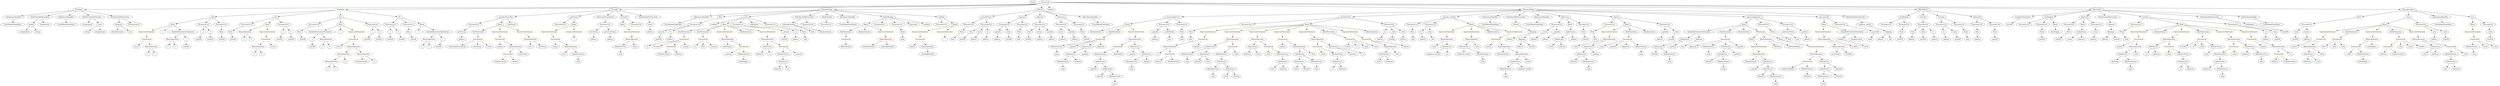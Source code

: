 strict digraph {
	graph [bb="0,0,20501,828"];
	node [label="\N"];
	Enter	[height=0.5,
		pos="8429,810",
		width=0.83628];
	Identifier_balances_7	[color=black,
		height=0.5,
		label=balances,
		pos="10210,306",
		width=1.1828];
	Identifier__	[color=black,
		height=0.5,
		label=_,
		pos="4691,450",
		width=0.75];
	VariableDeclaration_c	[color=black,
		height=0.5,
		label=c,
		pos="2592,450",
		width=0.75];
	ElementaryTypeName_uint256_3	[color=black,
		height=0.5,
		label=uint256,
		pos="2592,378",
		width=1.0442];
	VariableDeclaration_c -> ElementaryTypeName_uint256_3	[pos="e,2592,396.1 2592,431.7 2592,424.41 2592,415.73 2592,407.54"];
	ExpressionStatement_Unnamed_2	[color=orange,
		height=0.5,
		label=ExpressionStatement,
		pos="1182,522",
		width=2.458];
	FunctionCall_Unnamed_2	[color=orange,
		height=0.5,
		label=FunctionCall,
		pos="1182,450",
		width=1.6125];
	ExpressionStatement_Unnamed_2 -> FunctionCall_Unnamed_2	[pos="e,1182,468.1 1182,503.7 1182,496.41 1182,487.73 1182,479.54"];
	ElementaryTypeName_bool	[color=black,
		height=0.5,
		label=bool,
		pos="16155,450",
		width=0.76697];
	Parameter__spender_2	[color=black,
		height=0.5,
		label=_spender,
		pos="9436,522",
		width=1.2521];
	ElementaryTypeName_address_30	[color=black,
		height=0.5,
		label=address,
		pos="9436,450",
		width=1.0996];
	Parameter__spender_2 -> ElementaryTypeName_address_30	[pos="e,9436,468.1 9436,503.7 9436,496.41 9436,487.73 9436,479.54"];
	BinaryOperation_Unnamed_19	[color=brown,
		height=0.5,
		label=BinaryOperation,
		pos="11406,378",
		width=1.9867];
	IndexAccess_Unnamed_6	[color=black,
		height=0.5,
		label=IndexAccess,
		pos="11353,306",
		width=1.6402];
	BinaryOperation_Unnamed_19 -> IndexAccess_Unnamed_6	[pos="e,11366,323.79 11393,360.05 11387,351.89 11379,341.91 11373,332.82"];
	Identifier__value_4	[color=black,
		height=0.5,
		label=_value,
		pos="11465,306",
		width=0.96103];
	BinaryOperation_Unnamed_19 -> Identifier__value_4	[pos="e,11452,322.83 11420,360.05 11427,351.47 11436,340.89 11444,331.44"];
	Parameter_None_3	[color=black,
		height=0.5,
		label=None,
		pos="1799,522",
		width=0.85014];
	ElementaryTypeName_uint256_13	[color=black,
		height=0.5,
		label=uint256,
		pos="1803,450",
		width=1.0442];
	Parameter_None_3 -> ElementaryTypeName_uint256_13	[pos="e,1802,468.1 1800,503.7 1800.4,496.41 1800.9,487.73 1801.3,479.54"];
	Identifier_a_7	[color=black,
		height=0.5,
		label=a,
		pos="1178,306",
		width=0.75];
	ParameterList_Unnamed_19	[color=black,
		height=0.5,
		label=ParameterList,
		pos="8673,594",
		width=1.7095];
	Parameter_owner	[color=black,
		height=0.5,
		label=owner,
		pos="8673,522",
		width=0.93331];
	ParameterList_Unnamed_19 -> Parameter_owner	[pos="e,8673,540.1 8673,575.7 8673,568.41 8673,559.73 8673,551.54"];
	Parameter_spender	[color=black,
		height=0.5,
		label=spender,
		pos="8765,522",
		width=1.1135];
	ParameterList_Unnamed_19 -> Parameter_spender	[pos="e,8745.3,537.95 8694.3,576.76 8706.8,567.25 8722.8,555.1 8736.4,544.77"];
	ParameterList_Unnamed_22	[color=black,
		height=0.5,
		label=ParameterList,
		pos="7899,594",
		width=1.7095];
	Parameter_None_8	[color=black,
		height=0.5,
		label=None,
		pos="7820,522",
		width=0.85014];
	ParameterList_Unnamed_22 -> Parameter_None_8	[pos="e,7836.4,537.57 7880.2,576.41 7869.6,567 7856.2,555.12 7844.7,544.94"];
	Block_Unnamed_21	[color=black,
		height=0.5,
		label=Block,
		pos="7061,594",
		width=0.90558];
	EmitStatement_Unnamed_8	[color=black,
		height=0.5,
		label=EmitStatement,
		pos="6897,522",
		width=1.7788];
	Block_Unnamed_21 -> EmitStatement_Unnamed_8	[pos="e,6931.1,537.57 7035.7,582.22 7010.6,571.51 6971.7,554.88 6941.4,541.97"];
	BooleanLiteral_Unnamed_10	[color=black,
		height=0.5,
		label=BooleanLiteral,
		pos="7043,522",
		width=1.7788];
	Block_Unnamed_21 -> BooleanLiteral_Unnamed_10	[pos="e,7047.4,540.1 7056.5,575.7 7054.6,568.32 7052.4,559.52 7050.2,551.25"];
	ExpressionStatement_Unnamed_30	[color=orange,
		height=0.5,
		label=ExpressionStatement,
		pos="7214,522",
		width=2.458];
	Block_Unnamed_21 -> ExpressionStatement_Unnamed_30	[pos="e,7179.2,538.91 7085.6,581.75 7107.9,571.52 7141.5,556.15 7168.7,543.7"];
	Identifier_assert	[color=black,
		height=0.5,
		label=assert,
		pos="2875,378",
		width=0.89172];
	ElementaryTypeName_address_29	[color=black,
		height=0.5,
		label=address,
		pos="11640,450",
		width=1.0996];
	ElementaryTypeName_uint_2	[color=black,
		height=0.5,
		label=uint,
		pos="9559,450",
		width=0.75];
	ElementaryTypeName_uint256_34	[color=black,
		height=0.5,
		label=uint256,
		pos="6394,450",
		width=1.0442];
	FunctionDefinition_transferFrom	[color=black,
		height=0.5,
		label=transferFrom,
		pos="8040,666",
		width=1.6402];
	FunctionDefinition_transferFrom -> ParameterList_Unnamed_22	[pos="e,7929.3,610.07 8010.1,650.15 7989.5,639.97 7962.1,626.33 7939.6,615.16"];
	ParameterList_Unnamed_21	[color=black,
		height=0.5,
		label=ParameterList,
		pos="8040,594",
		width=1.7095];
	FunctionDefinition_transferFrom -> ParameterList_Unnamed_21	[pos="e,8040,612.1 8040,647.7 8040,640.41 8040,631.73 8040,623.54"];
	ParameterList_Unnamed_33	[color=black,
		height=0.5,
		label=ParameterList,
		pos="10187,594",
		width=1.7095];
	Parameter_None_13	[color=black,
		height=0.5,
		label=None,
		pos="9751,522",
		width=0.85014];
	ParameterList_Unnamed_33 -> Parameter_None_13	[pos="e,9774.7,533.58 10127,589.46 10049,583.82 9909.7,570.21 9794,540 9791.2,539.27 9788.3,538.42 9785.5,537.48"];
	Identifier_Burn	[color=black,
		height=0.5,
		label=Burn,
		pos="19008,378",
		width=0.7947];
	ElementaryTypeName_address_37	[color=black,
		height=0.5,
		label=address,
		pos="19488,306",
		width=1.0996];
	ElementaryTypeName_uint8	[color=black,
		height=0.5,
		label=uint8,
		pos="15341,450",
		width=0.7947];
	Block_Unnamed_17	[color=black,
		height=0.5,
		label=Block,
		pos="14329,450",
		width=0.90558];
	ExpressionStatement_Unnamed_24	[color=orange,
		height=0.5,
		label=ExpressionStatement,
		pos="14446,378",
		width=2.458];
	Block_Unnamed_17 -> ExpressionStatement_Unnamed_24	[pos="e,14418,395.46 14350,436.16 14367,426.41 14390,412.77 14409,401.26"];
	Identifier___1	[color=black,
		height=0.5,
		label=_,
		pos="7682,450",
		width=0.75];
	Parameter_None_19	[color=black,
		height=0.5,
		label=None,
		pos="6565,522",
		width=0.85014];
	ElementaryTypeName_bool_10	[color=black,
		height=0.5,
		label=bool,
		pos="6574,450",
		width=0.76697];
	Parameter_None_19 -> ElementaryTypeName_bool_10	[pos="e,6571.8,468.1 6567.2,503.7 6568.1,496.32 6569.3,487.52 6570.3,479.25"];
	Identifier__value_11	[color=black,
		height=0.5,
		label=_value,
		pos="13104,378",
		width=0.96103];
	Identifier__from_5	[color=black,
		height=0.5,
		label=_from,
		pos="10032,90",
		width=0.93331];
	ElementaryTypeName_address_20	[color=black,
		height=0.5,
		label=address,
		pos="12336,450",
		width=1.0996];
	NumberLiteral_Unnamed_6	[color=black,
		height=0.5,
		label=NumberLiteral,
		pos="14376,234",
		width=1.765];
	BinaryOperation_Unnamed_23	[color=brown,
		height=0.5,
		label=BinaryOperation,
		pos="10041,450",
		width=1.9867];
	IndexAccess_Unnamed_13	[color=black,
		height=0.5,
		label=IndexAccess,
		pos="9896,378",
		width=1.6402];
	BinaryOperation_Unnamed_23 -> IndexAccess_Unnamed_13	[pos="e,9926.6,393.77 10009,433.46 9987.5,423.2 9959.5,409.65 9936.6,398.63"];
	FunctionCall_Unnamed_19	[color=orange,
		height=0.5,
		label=FunctionCall,
		pos="10041,378",
		width=1.6125];
	BinaryOperation_Unnamed_23 -> FunctionCall_Unnamed_19	[pos="e,10041,396.1 10041,431.7 10041,424.41 10041,415.73 10041,407.54"];
	ParameterList_Unnamed_40	[color=black,
		height=0.5,
		label=ParameterList,
		pos="11551,594",
		width=1.7095];
	Parameter_None_16	[color=black,
		height=0.5,
		label=None,
		pos="11543,522",
		width=0.85014];
	ParameterList_Unnamed_40 -> Parameter_None_16	[pos="e,11545,540.1 11549,575.7 11548,568.41 11547,559.73 11546,551.54"];
	Identifier_totalSupply_	[color=black,
		height=0.5,
		label=totalSupply_,
		pos="16849,522",
		width=1.6125];
	MemberAccess_Unnamed_12	[color=black,
		height=0.5,
		label=MemberAccess,
		pos="9993,306",
		width=1.9174];
	IndexAccess_Unnamed_15	[color=black,
		height=0.5,
		label=IndexAccess,
		pos="9993,234",
		width=1.6402];
	MemberAccess_Unnamed_12 -> IndexAccess_Unnamed_15	[pos="e,9993,252.1 9993,287.7 9993,280.41 9993,271.73 9993,263.54"];
	InheritanceSpecifier_Unnamed_8	[color=black,
		height=0.5,
		label=InheritanceSpecifier,
		pos="111.97,666",
		width=2.3333];
	UserDefinedTypeName_Unnamed_8	[color=black,
		height=0.5,
		label=UserDefinedTypeName,
		pos="97.969,594",
		width=2.7214];
	InheritanceSpecifier_Unnamed_8 -> UserDefinedTypeName_Unnamed_8	[pos="e,101.39,612.1 108.51,647.7 107.03,640.32 105.27,631.52 103.62,623.25"];
	BooleanLiteral_Unnamed_4	[color=black,
		height=0.5,
		label=BooleanLiteral,
		pos="8967,522",
		width=1.7788];
	ExpressionStatement_Unnamed_19	[color=orange,
		height=0.5,
		label=ExpressionStatement,
		pos="13175,522",
		width=2.458];
	BinaryOperation_Unnamed_26	[color=brown,
		height=0.5,
		label=BinaryOperation,
		pos="13175,450",
		width=1.9867];
	ExpressionStatement_Unnamed_19 -> BinaryOperation_Unnamed_26	[pos="e,13175,468.1 13175,503.7 13175,496.41 13175,487.73 13175,479.54"];
	BinaryOperation_Unnamed_34	[color=brown,
		height=0.5,
		label=BinaryOperation,
		pos="14915,306",
		width=1.9867];
	FunctionCall_Unnamed_25	[color=orange,
		height=0.5,
		label=FunctionCall,
		pos="14838,234",
		width=1.6125];
	BinaryOperation_Unnamed_34 -> FunctionCall_Unnamed_25	[pos="e,14856,251.47 14897,288.41 14887,279.69 14875,268.85 14865,259.21"];
	IndexAccess_Unnamed_34	[color=black,
		height=0.5,
		label=IndexAccess,
		pos="14984,234",
		width=1.6402];
	BinaryOperation_Unnamed_34 -> IndexAccess_Unnamed_34	[pos="e,14968,251.31 14932,288.05 14940,279.42 14951,268.76 14960,259.27"];
	Identifier__to_4	[color=black,
		height=0.5,
		label=_to,
		pos="9453,306",
		width=0.75];
	Parameter_a_1	[color=black,
		height=0.5,
		label=a,
		pos="3209,522",
		width=0.75];
	ElementaryTypeName_uint256_4	[color=black,
		height=0.5,
		label=uint256,
		pos="3208,450",
		width=1.0442];
	Parameter_a_1 -> ElementaryTypeName_uint256_4	[pos="e,3208.2,468.1 3208.7,503.7 3208.6,496.41 3208.5,487.73 3208.4,479.54"];
	FunctionDefinition_increaseApproval	[color=black,
		height=0.5,
		label=increaseApproval,
		pos="9601,666",
		width=2.0976];
	Block_Unnamed_15	[color=black,
		height=0.5,
		label=Block,
		pos="9213,594",
		width=0.90558];
	FunctionDefinition_increaseApproval -> Block_Unnamed_15	[pos="e,9243.5,600.52 9542,654.37 9462.9,640.09 9324.2,615.06 9254.9,602.56"];
	ParameterList_Unnamed_41	[color=black,
		height=0.5,
		label=ParameterList,
		pos="9531,594",
		width=1.7095];
	FunctionDefinition_increaseApproval -> ParameterList_Unnamed_41	[pos="e,9547.8,611.79 9584,648.05 9575.5,639.54 9565,629.07 9555.7,619.68"];
	ParameterList_Unnamed_42	[color=black,
		height=0.5,
		label=ParameterList,
		pos="9672,594",
		width=1.7095];
	FunctionDefinition_increaseApproval -> ParameterList_Unnamed_42	[pos="e,9654.9,611.79 9618.2,648.05 9626.8,639.54 9637.4,629.07 9646.9,619.68"];
	FunctionDefinition_totalSupply	[color=black,
		height=0.5,
		label=totalSupply,
		pos="15629,666",
		width=1.4739];
	ParameterList_Unnamed_12	[color=black,
		height=0.5,
		label=ParameterList,
		pos="15488,594",
		width=1.7095];
	FunctionDefinition_totalSupply -> ParameterList_Unnamed_12	[pos="e,15518,609.97 15600,650.5 15579,640.22 15551,626.3 15528,614.97"];
	ParameterList_Unnamed_13	[color=black,
		height=0.5,
		label=ParameterList,
		pos="15629,594",
		width=1.7095];
	FunctionDefinition_totalSupply -> ParameterList_Unnamed_13	[pos="e,15629,612.1 15629,647.7 15629,640.41 15629,631.73 15629,623.54"];
	ElementaryTypeName_uint256_33	[color=black,
		height=0.5,
		label=uint256,
		pos="5377,450",
		width=1.0442];
	Identifier_balances_1	[color=black,
		height=0.5,
		label=balances,
		pos="18363,306",
		width=1.1828];
	Mapping_Unnamed_2	[color=black,
		height=0.5,
		label=Mapping,
		pos="12437,450",
		width=1.2105];
	ElementaryTypeName_address_21	[color=black,
		height=0.5,
		label=address,
		pos="12437,378",
		width=1.0996];
	Mapping_Unnamed_2 -> ElementaryTypeName_address_21	[pos="e,12437,396.1 12437,431.7 12437,424.41 12437,415.73 12437,407.54"];
	ElementaryTypeName_uint256_29	[color=black,
		height=0.5,
		label=uint256,
		pos="12532,378",
		width=1.0442];
	Mapping_Unnamed_2 -> ElementaryTypeName_uint256_29	[pos="e,12512,393.68 12458,433.81 12471,424.05 12488,411.22 12503,400.42"];
	Identifier_require_2	[color=black,
		height=0.5,
		label=require,
		pos="18512,378",
		width=1.0026];
	Identifier_require_7	[color=black,
		height=0.5,
		label=require,
		pos="12181,378",
		width=1.0026];
	Parameter_None_9	[color=black,
		height=0.5,
		label=None,
		pos="8315,522",
		width=0.85014];
	ElementaryTypeName_bool_2	[color=black,
		height=0.5,
		label=bool,
		pos="8305,450",
		width=0.76697];
	Parameter_None_9 -> ElementaryTypeName_bool_2	[pos="e,8307.4,468.1 8312.5,503.7 8311.4,496.32 8310.2,487.52 8309,479.25"];
	Parameter__subtractedValue	[color=black,
		height=0.5,
		label=_subtractedValue,
		pos="14659,522",
		width=2.0976];
	ElementaryTypeName_uint_3	[color=black,
		height=0.5,
		label=uint,
		pos="14724,450",
		width=0.75];
	Parameter__subtractedValue -> ElementaryTypeName_uint_3	[pos="e,14710,465.89 14675,504.05 14683,495.04 14693,483.83 14703,474.04"];
	ContractDefinition_PGGToken	[color=black,
		height=0.5,
		label=PGGToken,
		pos="633.97,738",
		width=1.5016];
	ContractDefinition_PGGToken -> InheritanceSpecifier_Unnamed_8	[pos="e,177.28,677.7 583.43,731.05 505.23,721.73 350.19,702.8 218.97,684 209.06,682.58 198.64,681.02 188.35,679.43"];
	StateVariableDeclaration_Unnamed_7	[color=black,
		height=0.5,
		label=StateVariableDeclaration,
		pos="328.97,666",
		width=2.8184];
	ContractDefinition_PGGToken -> StateVariableDeclaration_Unnamed_7	[pos="e,389.41,680.87 590.27,726.97 540.75,715.61 459.3,696.91 400.48,683.41"];
	InheritanceSpecifier_Unnamed_7	[color=black,
		height=0.5,
		label=InheritanceSpecifier,
		pos="531.97,666",
		width=2.3333];
	ContractDefinition_PGGToken -> InheritanceSpecifier_Unnamed_7	[pos="e,556.21,683.63 611.08,721.29 597.68,712.1 580.53,700.32 565.62,690.09"];
	StateVariableDeclaration_Unnamed_6	[color=black,
		height=0.5,
		label=StateVariableDeclaration,
		pos="734.97,666",
		width=2.8184];
	ContractDefinition_PGGToken -> StateVariableDeclaration_Unnamed_6	[pos="e,710.61,683.88 656.64,721.29 669.8,712.16 686.64,700.49 701.33,690.31"];
	StateVariableDeclaration_Unnamed_8	[color=black,
		height=0.5,
		label=StateVariableDeclaration,
		pos="955.97,666",
		width=2.8184];
	ContractDefinition_PGGToken -> StateVariableDeclaration_Unnamed_8	[pos="e,893.5,680.58 678.4,727.34 731.05,715.89 819.55,696.66 882.46,682.98"];
	Parameter_a_2	[color=black,
		height=0.5,
		label=a,
		pos="2309,522",
		width=0.75];
	ElementaryTypeName_uint256_8	[color=black,
		height=0.5,
		label=uint256,
		pos="2289,450",
		width=1.0442];
	Parameter_a_2 -> ElementaryTypeName_uint256_8	[pos="e,2293.9,468.28 2304.1,504.05 2302,496.6 2299.4,487.64 2297,479.22"];
	Identifier_allowed_2	[color=black,
		height=0.5,
		label=allowed,
		pos="10123,90",
		width=1.0858];
	ElementaryTypeName_bool_3	[color=black,
		height=0.5,
		label=bool,
		pos="17437,450",
		width=0.76697];
	Identifier_Transfer	[color=black,
		height=0.5,
		label=Transfer,
		pos="17830,378",
		width=1.1689];
	Identifier_MintFinished	[color=black,
		height=0.5,
		label=MintFinished,
		pos="6897,378",
		width=1.6402];
	ParameterList_Unnamed_5	[color=black,
		height=0.5,
		label=ParameterList,
		pos="2002,594",
		width=1.7095];
	Parameter_None_2	[color=black,
		height=0.5,
		label=None,
		pos="1878,522",
		width=0.85014];
	ParameterList_Unnamed_5 -> Parameter_None_2	[pos="e,1899.6,535.24 1974.4,577.46 1955.2,566.63 1929.6,552.14 1909.5,540.83"];
	VariableDeclaration_symbol	[color=black,
		height=0.5,
		label=symbol,
		pos="251.97,594",
		width=1.0581];
	StateVariableDeclaration_Unnamed_7 -> VariableDeclaration_symbol	[pos="e,268.86,610.36 310.33,648.05 300.36,638.99 287.93,627.69 277.12,617.86"];
	stringLiteral_Unnamed_3	[color=black,
		height=0.5,
		label=stringLiteral,
		pos="361.97,594",
		width=1.5016];
	StateVariableDeclaration_Unnamed_7 -> stringLiteral_Unnamed_3	[pos="e,353.91,612.1 337.13,647.7 340.72,640.07 345.04,630.92 349.05,622.4"];
	ElementaryTypeName_uint256_18	[color=black,
		height=0.5,
		label=uint256,
		pos="15785,450",
		width=1.0442];
	Parameter_b_2	[color=black,
		height=0.5,
		label=b,
		pos="2381,522",
		width=0.75];
	ElementaryTypeName_uint256_9	[color=black,
		height=0.5,
		label=uint256,
		pos="2382,450",
		width=1.0442];
	Parameter_b_2 -> ElementaryTypeName_uint256_9	[pos="e,2381.7,468.1 2381.2,503.7 2381.3,496.41 2381.4,487.73 2381.6,479.54"];
	FunctionCall_Unnamed_10	[color=orange,
		height=0.5,
		label=FunctionCall,
		pos="18264,378",
		width=1.6125];
	MemberAccess_Unnamed_4	[color=black,
		height=0.5,
		label=MemberAccess,
		pos="18146,306",
		width=1.9174];
	FunctionCall_Unnamed_10 -> MemberAccess_Unnamed_4	[pos="e,18173,322.98 18238,361.46 18222,351.81 18200,339.27 18182,328.65"];
	Identifier__value_1	[color=black,
		height=0.5,
		label=_value,
		pos="18268,306",
		width=0.96103];
	FunctionCall_Unnamed_10 -> Identifier__value_1	[pos="e,18267,324.1 18265,359.7 18265,352.41 18266,343.73 18266,335.54"];
	ElementaryTypeName_bool_4	[color=black,
		height=0.5,
		label=bool,
		pos="9748,450",
		width=0.76697];
	Parameter_None_13 -> ElementaryTypeName_bool_4	[pos="e,9748.7,468.1 9750.2,503.7 9749.9,496.41 9749.5,487.73 9749.2,479.54"];
	ElementaryTypeName_uint256_35	[color=black,
		height=0.5,
		label=uint256,
		pos="18817,450",
		width=1.0442];
	ParameterList_Unnamed_37	[color=black,
		height=0.5,
		label=ParameterList,
		pos="12735,594",
		width=1.7095];
	Parameter__owner_1	[color=black,
		height=0.5,
		label=_owner,
		pos="12627,522",
		width=1.0719];
	ParameterList_Unnamed_37 -> Parameter__owner_1	[pos="e,12649,537.16 12710,577.12 12695,567.07 12675,553.99 12658,543.2"];
	Parameter__spender_1	[color=black,
		height=0.5,
		label=_spender,
		pos="12729,522",
		width=1.2521];
	ParameterList_Unnamed_37 -> Parameter__spender_1	[pos="e,12730,540.1 12733,575.7 12733,568.41 12732,559.73 12731,551.54"];
	Parameter_value_1	[color=black,
		height=0.5,
		label=value,
		pos="7898,522",
		width=0.82242];
	ParameterList_Unnamed_21 -> Parameter_value_1	[pos="e,7920.5,534.09 8009.5,577.98 7986.3,566.56 7954.5,550.86 7930.7,539.16"];
	Parameter_from	[color=black,
		height=0.5,
		label=from,
		pos="7974,522",
		width=0.7947];
	ParameterList_Unnamed_21 -> Parameter_from	[pos="e,7988.1,538.04 8024.3,576.41 8015.8,567.41 8005.2,556.13 7995.9,546.26"];
	Parameter_to_1	[color=black,
		height=0.5,
		label=to,
		pos="8048,522",
		width=0.75];
	ParameterList_Unnamed_21 -> Parameter_to_1	[pos="e,8046,540.1 8041.9,575.7 8042.8,568.41 8043.8,559.73 8044.7,551.54"];
	ElementaryTypeName_uint_1	[color=black,
		height=0.5,
		label=uint,
		pos="11725,450",
		width=0.75];
	Identifier__to_12	[color=black,
		height=0.5,
		label=_to,
		pos="5264,378",
		width=0.75];
	Identifier__from_1	[color=black,
		height=0.5,
		label=_from,
		pos="10623,162",
		width=0.93331];
	MemberAccess_Unnamed_19	[color=black,
		height=0.5,
		label=MemberAccess,
		pos="8957,306",
		width=1.9174];
	IndexAccess_Unnamed_26	[color=black,
		height=0.5,
		label=IndexAccess,
		pos="8957,234",
		width=1.6402];
	MemberAccess_Unnamed_19 -> IndexAccess_Unnamed_26	[pos="e,8957,252.1 8957,287.7 8957,280.41 8957,271.73 8957,263.54"];
	Identifier_msg_21	[color=black,
		height=0.5,
		label=msg,
		pos="14151,162",
		width=0.75];
	ElementaryTypeName_address_18	[color=black,
		height=0.5,
		label=address,
		pos="18608,234",
		width=1.0996];
	FunctionCall_Unnamed_40	[color=orange,
		height=0.5,
		label=FunctionCall,
		pos="19549,378",
		width=1.6125];
	FunctionCall_Unnamed_40 -> ElementaryTypeName_address_37	[pos="e,19502,322.99 19535,360.41 19527,351.74 19518,340.97 19509,331.38"];
	NumberLiteral_Unnamed_8	[color=black,
		height=0.5,
		label=NumberLiteral,
		pos="19609,306",
		width=1.765];
	FunctionCall_Unnamed_40 -> NumberLiteral_Unnamed_8	[pos="e,19594,323.96 19563,360.41 19570,352.08 19579,341.8 19587,332.49"];
	ElementaryTypeName_address_35	[color=black,
		height=0.5,
		label=address,
		pos="18912,450",
		width=1.0996];
	EmitStatement_Unnamed_7	[color=black,
		height=0.5,
		label=EmitStatement,
		pos="5592,522",
		width=1.7788];
	FunctionCall_Unnamed_31	[color=orange,
		height=0.5,
		label=FunctionCall,
		pos="5588,450",
		width=1.6125];
	EmitStatement_Unnamed_7 -> FunctionCall_Unnamed_31	[pos="e,5588.9,468.1 5591,503.7 5590.6,496.41 5590.1,487.73 5589.6,479.54"];
	Identifier_balances_12	[color=black,
		height=0.5,
		label=balances,
		pos="6379,162",
		width=1.1828];
	UserDefinedTypeName_Unnamed_7	[color=black,
		height=0.5,
		label=UserDefinedTypeName,
		pos="531.97,594",
		width=2.7214];
	InheritanceSpecifier_Unnamed_7 -> UserDefinedTypeName_Unnamed_7	[pos="e,531.97,612.1 531.97,647.7 531.97,640.41 531.97,631.73 531.97,623.54"];
	Identifier_owner_3	[color=black,
		height=0.5,
		label=owner,
		pos="4356,378",
		width=0.93331];
	FunctionCall_Unnamed_31 -> Identifier__to_12	[pos="e,5284.5,389.91 5545.2,437.56 5537.2,435.58 5528.8,433.64 5521,432 5423.5,411.74 5395,425.54 5300,396 5298.4,395.5 5296.7,394.94 \
5295.1,394.34"];
	Identifier_Transfer_2	[color=black,
		height=0.5,
		label=Transfer,
		pos="5351,378",
		width=1.1689];
	FunctionCall_Unnamed_31 -> Identifier_Transfer_2	[pos="e,5383.3,390.01 5545.3,437.43 5507.5,427.03 5450.9,411.12 5402,396 5399.4,395.21 5396.8,394.38 5394.1,393.54"];
	FunctionCall_Unnamed_32	[color=orange,
		height=0.5,
		label=FunctionCall,
		pos="5469,378",
		width=1.6125];
	FunctionCall_Unnamed_31 -> FunctionCall_Unnamed_32	[pos="e,5495,394.33 5561.9,433.64 5545.1,423.79 5523.2,410.88 5504.8,400.08"];
	Identifier__amount_3	[color=black,
		height=0.5,
		label=_amount,
		pos="5588,378",
		width=1.1967];
	FunctionCall_Unnamed_31 -> Identifier__amount_3	[pos="e,5588,396.1 5588,431.7 5588,424.41 5588,415.73 5588,407.54"];
	Block_Unnamed_15 -> BooleanLiteral_Unnamed_4	[pos="e,9010.8,535.47 9184.3,584.83 9144.6,573.53 9072.1,552.91 9021.8,538.6"];
	EmitStatement_Unnamed_4	[color=black,
		height=0.5,
		label=EmitStatement,
		pos="9113,522",
		width=1.7788];
	Block_Unnamed_15 -> EmitStatement_Unnamed_4	[pos="e,9136.2,539.26 9193.2,579.17 9179.6,569.67 9161.3,556.83 9145.6,545.83"];
	ExpressionStatement_Unnamed_23	[color=orange,
		height=0.5,
		label=ExpressionStatement,
		pos="9284,522",
		width=2.458];
	Block_Unnamed_15 -> ExpressionStatement_Unnamed_23	[pos="e,9266.6,540.13 9228.4,577.81 9237.2,569.14 9248.4,558.05 9258.5,548.12"];
	UserDefinedTypeName_Unnamed	[color=black,
		height=0.5,
		label=UserDefinedTypeName,
		pos="8992,594",
		width=2.7214];
	EmitStatement_Unnamed_3	[color=black,
		height=0.5,
		label=EmitStatement,
		pos="13346,522",
		width=1.7788];
	FunctionCall_Unnamed_21	[color=orange,
		height=0.5,
		label=FunctionCall,
		pos="13323,450",
		width=1.6125];
	EmitStatement_Unnamed_3 -> FunctionCall_Unnamed_21	[pos="e,13329,468.1 13340,503.7 13338,496.24 13335,487.32 13332,478.97"];
	FunctionCall_Unnamed_8	[color=orange,
		height=0.5,
		label=FunctionCall,
		pos="18638,306",
		width=1.6125];
	FunctionCall_Unnamed_8 -> ElementaryTypeName_address_18	[pos="e,18615,252.1 18631,287.7 18627,280.15 18623,271.12 18620,262.68"];
	NumberLiteral_Unnamed_2	[color=black,
		height=0.5,
		label=NumberLiteral,
		pos="18729,234",
		width=1.765];
	FunctionCall_Unnamed_8 -> NumberLiteral_Unnamed_2	[pos="e,18708,251.39 18659,288.76 18671,279.73 18686,268.33 18699,258.35"];
	ExpressionStatement_Unnamed_32	[color=orange,
		height=0.5,
		label=ExpressionStatement,
		pos="19082,522",
		width=2.458];
	FunctionCall_Unnamed_35	[color=orange,
		height=0.5,
		label=FunctionCall,
		pos="19028,450",
		width=1.6125];
	ExpressionStatement_Unnamed_32 -> FunctionCall_Unnamed_35	[pos="e,19041,467.79 19069,504.05 19063,495.89 19055,485.91 19048,476.82"];
	FunctionDefinition_approve	[color=black,
		height=0.5,
		label=approve,
		pos="8332,666",
		width=1.1412];
	ParameterList_Unnamed_23	[color=black,
		height=0.5,
		label=ParameterList,
		pos="8191,594",
		width=1.7095];
	FunctionDefinition_approve -> ParameterList_Unnamed_23	[pos="e,8221.3,610.05 8305.4,651.83 8284.6,641.48 8255.2,626.89 8231.4,615.09"];
	ParameterList_Unnamed_24	[color=black,
		height=0.5,
		label=ParameterList,
		pos="8332,594",
		width=1.7095];
	FunctionDefinition_approve -> ParameterList_Unnamed_24	[pos="e,8332,612.1 8332,647.7 8332,640.41 8332,631.73 8332,623.54"];
	Parameter_spender_1	[color=black,
		height=0.5,
		label=spender,
		pos="8134,522",
		width=1.1135];
	ElementaryTypeName_address_13	[color=black,
		height=0.5,
		label=address,
		pos="8127,450",
		width=1.0996];
	Parameter_spender_1 -> ElementaryTypeName_address_13	[pos="e,8128.7,468.1 8132.2,503.7 8131.5,496.41 8130.6,487.73 8129.8,479.54"];
	Identifier_require_1	[color=black,
		height=0.5,
		label=require,
		pos="4107,378",
		width=1.0026];
	Identifier__owner_1	[color=black,
		height=0.5,
		label=_owner,
		pos="12668,378",
		width=1.0719];
	VariableDeclaration_decimals	[color=black,
		height=0.5,
		label=decimals,
		pos="947.97,594",
		width=1.1967];
	NumberLiteral_Unnamed_9	[color=black,
		height=0.5,
		label=NumberLiteral,
		pos="939.97,522",
		width=1.765];
	VariableDeclaration_decimals -> NumberLiteral_Unnamed_9	[pos="e,941.92,540.1 945.99,575.7 945.16,568.41 944.17,559.73 943.23,551.54"];
	ElementaryTypeName_uint_5	[color=black,
		height=0.5,
		label=uint,
		pos="1049,522",
		width=0.75];
	VariableDeclaration_decimals -> ElementaryTypeName_uint_5	[pos="e,1030.6,535.71 969.39,578.15 984.59,567.62 1005.1,553.39 1021.5,542.02"];
	Identifier_OwnershipTransferred	[color=black,
		height=0.5,
		label=OwnershipTransferred,
		pos="3754,378",
		width=2.6243];
	Identifier__value_19	[color=black,
		height=0.5,
		label=_value,
		pos="19089,378",
		width=0.96103];
	BinaryOperation_Unnamed_30	[color=brown,
		height=0.5,
		label=BinaryOperation,
		pos="11842,450",
		width=1.9867];
	Identifier__value_14	[color=black,
		height=0.5,
		label=_value,
		pos="11730,378",
		width=0.96103];
	BinaryOperation_Unnamed_30 -> Identifier__value_14	[pos="e,11751,392.33 11816,432.76 11800,422.5 11778,409.18 11761,398.37"];
	IndexAccess_Unnamed_23	[color=black,
		height=0.5,
		label=IndexAccess,
		pos="11842,378",
		width=1.6402];
	BinaryOperation_Unnamed_30 -> IndexAccess_Unnamed_23	[pos="e,11842,396.1 11842,431.7 11842,424.41 11842,415.73 11842,407.54"];
	Identifier__owner	[color=black,
		height=0.5,
		label=_owner,
		pos="16963,450",
		width=1.0719];
	Identifier_require_6	[color=black,
		height=0.5,
		label=require,
		pos="10502,378",
		width=1.0026];
	ParameterList_Unnamed_41 -> Parameter__spender_2	[pos="e,9456.9,538.43 9508.9,576.76 9496.2,567.38 9480,555.44 9466.1,545.2"];
	Parameter__addedValue	[color=black,
		height=0.5,
		label=_addedValue,
		pos="9559,522",
		width=1.6541];
	ParameterList_Unnamed_41 -> Parameter__addedValue	[pos="e,9552.1,540.1 9537.9,575.7 9540.9,568.15 9544.5,559.12 9547.9,550.68"];
	Identifier_require_5	[color=black,
		height=0.5,
		label=require,
		pos="11532,378",
		width=1.0026];
	Identifier__from	[color=black,
		height=0.5,
		label=_from,
		pos="11306,234",
		width=0.93331];
	ParameterList_Unnamed_26	[color=black,
		height=0.5,
		label=ParameterList,
		pos="16599,594",
		width=1.7095];
	Identifier_msg_9	[color=black,
		height=0.5,
		label=msg,
		pos="12994,162",
		width=0.75];
	FunctionDefinition_transferFrom_1	[color=black,
		height=0.5,
		label=transferFrom,
		pos="10984,666",
		width=1.6402];
	FunctionDefinition_transferFrom_1 -> ParameterList_Unnamed_33	[pos="e,10245,600.12 10928,660.05 10785,647.56 10412,614.77 10257,601.11"];
	Block_Unnamed_10	[color=black,
		height=0.5,
		label=Block,
		pos="10673,594",
		width=0.90558];
	FunctionDefinition_transferFrom_1 -> Block_Unnamed_10	[pos="e,10703,601.75 10937,654.52 10877,640.86 10772,617.19 10714,604.2"];
	ParameterList_Unnamed_32	[color=black,
		height=0.5,
		label=ParameterList,
		pos="11335,594",
		width=1.7095];
	FunctionDefinition_transferFrom_1 -> ParameterList_Unnamed_32	[pos="e,11285,604.96 11032,655.34 11095,642.78 11205,620.84 11274,607.16"];
	BinaryOperation_Unnamed_32	[color=brown,
		height=0.5,
		label=BinaryOperation,
		pos="14451,450",
		width=1.9867];
	Identifier_oldValue	[color=black,
		height=0.5,
		label=oldValue,
		pos="14596,378",
		width=1.2105];
	BinaryOperation_Unnamed_32 -> Identifier_oldValue	[pos="e,14568,392.37 14483,433.46 14505,422.78 14535,408.54 14558,397.3"];
	Identifier__subtractedValue	[color=black,
		height=0.5,
		label=_subtractedValue,
		pos="14733,378",
		width=2.0976];
	BinaryOperation_Unnamed_32 -> Identifier__subtractedValue	[pos="e,14682,391.58 14501,436.65 14548,424.84 14620,407 14671,394.29"];
	MemberAccess_Unnamed_32	[color=black,
		height=0.5,
		label=MemberAccess,
		pos="20085,306",
		width=1.9174];
	IndexAccess_Unnamed_42	[color=black,
		height=0.5,
		label=IndexAccess,
		pos="20085,234",
		width=1.6402];
	MemberAccess_Unnamed_32 -> IndexAccess_Unnamed_42	[pos="e,20085,252.1 20085,287.7 20085,280.41 20085,271.73 20085,263.54"];
	FunctionCall_Unnamed	[color=orange,
		height=0.5,
		label=FunctionCall,
		pos="2908,450",
		width=1.6125];
	FunctionCall_Unnamed -> Identifier_assert	[pos="e,2882.8,395.62 2899.8,431.7 2896.2,423.95 2891.8,414.64 2887.7,406.02"];
	BinaryOperation_Unnamed_1	[color=brown,
		height=0.5,
		label=BinaryOperation,
		pos="2997,378",
		width=1.9867];
	FunctionCall_Unnamed -> BinaryOperation_Unnamed_1	[pos="e,2975.8,395.63 2928.6,432.76 2940,423.79 2954.4,412.49 2967,402.56"];
	ElementaryTypeName_address_2	[color=black,
		height=0.5,
		label=address,
		pos="4848,450",
		width=1.0996];
	Identifier_balances_6	[color=black,
		height=0.5,
		label=balances,
		pos="11400,234",
		width=1.1828];
	InheritanceSpecifier_Unnamed_5	[color=black,
		height=0.5,
		label=InheritanceSpecifier,
		pos="5570,666",
		width=2.3333];
	UserDefinedTypeName_Unnamed_5	[color=black,
		height=0.5,
		label=UserDefinedTypeName,
		pos="5494,594",
		width=2.7214];
	InheritanceSpecifier_Unnamed_5 -> UserDefinedTypeName_Unnamed_5	[pos="e,5512.5,612.03 5551.6,648.05 5542.3,639.52 5530.9,629.01 5520.7,619.61"];
	FunctionCall_Unnamed_18	[color=orange,
		height=0.5,
		label=FunctionCall,
		pos="10776,378",
		width=1.6125];
	Identifier__value_7	[color=black,
		height=0.5,
		label=_value,
		pos="10857,306",
		width=0.96103];
	FunctionCall_Unnamed_18 -> Identifier__value_7	[pos="e,10840,321.95 10795,360.76 10806,351.43 10819,339.57 10831,329.36"];
	MemberAccess_Unnamed_10	[color=black,
		height=0.5,
		label=MemberAccess,
		pos="10979,306",
		width=1.9174];
	FunctionCall_Unnamed_18 -> MemberAccess_Unnamed_10	[pos="e,10939,320.89 10814,364 10846,352.89 10893,336.81 10928,324.56"];
	MemberAccess_Unnamed_13	[color=black,
		height=0.5,
		label=MemberAccess,
		pos="9920,162",
		width=1.9174];
	Identifier_msg_8	[color=black,
		height=0.5,
		label=msg,
		pos="9920,90",
		width=0.75];
	MemberAccess_Unnamed_13 -> Identifier_msg_8	[pos="e,9920,108.1 9920,143.7 9920,136.41 9920,127.73 9920,119.54"];
	NumberLiteral_Unnamed_1	[color=black,
		height=0.5,
		label=NumberLiteral,
		pos="4109,234",
		width=1.765];
	ElementaryTypeName_address_31	[color=black,
		height=0.5,
		label=address,
		pos="14809,450",
		width=1.0996];
	Parameter__to_2	[color=black,
		height=0.5,
		label=_to,
		pos="11619,522",
		width=0.75];
	Parameter__to_2 -> ElementaryTypeName_address_29	[pos="e,11635,468.28 11624,504.05 11626,496.6 11629,487.64 11632,479.22"];
	FunctionCall_Unnamed_33	[color=orange,
		height=0.5,
		label=FunctionCall,
		pos="6897,450",
		width=1.6125];
	EmitStatement_Unnamed_8 -> FunctionCall_Unnamed_33	[pos="e,6897,468.1 6897,503.7 6897,496.41 6897,487.73 6897,479.54"];
	Identifier_msg_10	[color=black,
		height=0.5,
		label=msg,
		pos="13444,306",
		width=0.75];
	ElementaryTypeName_address_4	[color=black,
		height=0.5,
		label=address,
		pos="4230,234",
		width=1.0996];
	BinaryOperation_Unnamed_14	[color=brown,
		height=0.5,
		label=BinaryOperation,
		pos="18638,378",
		width=1.9867];
	BinaryOperation_Unnamed_14 -> FunctionCall_Unnamed_8	[pos="e,18638,324.1 18638,359.7 18638,352.41 18638,343.73 18638,335.54"];
	Identifier__to	[color=black,
		height=0.5,
		label=_to,
		pos="18741,306",
		width=0.75];
	BinaryOperation_Unnamed_14 -> Identifier__to	[pos="e,18722,319.59 18662,360.59 18677,350.21 18697,336.77 18713,325.94"];
	IndexAccess_Unnamed_12	[color=black,
		height=0.5,
		label=IndexAccess,
		pos="10979,234",
		width=1.6402];
	Identifier__to_6	[color=black,
		height=0.5,
		label=_to,
		pos="10935,162",
		width=0.75];
	IndexAccess_Unnamed_12 -> Identifier__to_6	[pos="e,10945,178.83 10968,216.05 10963,207.73 10957,197.54 10951,188.32"];
	Identifier_balances_10	[color=black,
		height=0.5,
		label=balances,
		pos="11023,162",
		width=1.1828];
	IndexAccess_Unnamed_12 -> Identifier_balances_10	[pos="e,11012,179.79 10990,216.05 10995,208.06 11001,198.33 11006,189.4"];
	Identifier_p_intou28	[color=black,
		height=0.5,
		label=p_intou28,
		pos="15073,306",
		width=1.3353];
	ParameterList_Unnamed_52	[color=black,
		height=0.5,
		label=ParameterList,
		pos="18912,594",
		width=1.7095];
	VariableDeclaration_value_2	[color=black,
		height=0.5,
		label=value,
		pos="18824,522",
		width=0.82242];
	ParameterList_Unnamed_52 -> VariableDeclaration_value_2	[pos="e,18841,536.79 18892,576.76 18879,566.92 18863,554.26 18850,543.7"];
	VariableDeclaration_burner	[color=black,
		height=0.5,
		label=burner,
		pos="18912,522",
		width=0.96103];
	ParameterList_Unnamed_52 -> VariableDeclaration_burner	[pos="e,18912,540.1 18912,575.7 18912,568.41 18912,559.73 18912,551.54"];
	VariableDeclaration_vundflw1	[color=black,
		height=0.5,
		label=vundflw1,
		pos="15104,450",
		width=1.2521];
	ElementaryTypeName_uint8_1	[color=black,
		height=0.5,
		label=uint8,
		pos="15320,378",
		width=0.7947];
	VariableDeclaration_vundflw1 -> ElementaryTypeName_uint8_1	[pos="e,15298,389.59 15139,438 15145,435.98 15152,433.91 15158,432 15213,415.38 15228,415.76 15282,396 15284,395.35 15286,394.66 15287,\
393.93"];
	Identifier_allowed_6	[color=black,
		height=0.5,
		label=allowed,
		pos="8955,90",
		width=1.0858];
	ElementaryTypeName_uint256_7	[color=black,
		height=0.5,
		label=uint256,
		pos="3604,378",
		width=1.0442];
	Identifier_allowed_8	[color=black,
		height=0.5,
		label=allowed,
		pos="13559,306",
		width=1.0858];
	Identifier__to_3	[color=black,
		height=0.5,
		label=_to,
		pos="17917,378",
		width=0.75];
	ExpressionStatement_Unnamed_26	[color=orange,
		height=0.5,
		label=ExpressionStatement,
		pos="7488,522",
		width=2.458];
	FunctionCall_Unnamed_27	[color=orange,
		height=0.5,
		label=FunctionCall,
		pos="7488,450",
		width=1.6125];
	ExpressionStatement_Unnamed_26 -> FunctionCall_Unnamed_27	[pos="e,7488,468.1 7488,503.7 7488,496.41 7488,487.73 7488,479.54"];
	ContractDefinition_SafeMath	[color=green,
		height=0.5,
		label=SafeMath,
		pos="2789,738",
		width=1.2798];
	FunctionDefinition_add	[color=black,
		height=0.5,
		label=add,
		pos="1728,666",
		width=0.75];
	ContractDefinition_SafeMath -> FunctionDefinition_add	[pos="e,1754.8,668.77 2743.7,734.01 2567.6,722.39 1929.3,680.29 1766.2,669.52"];
	FunctionDefinition_sub	[color=black,
		height=0.5,
		label=sub,
		pos="2242,666",
		width=0.75];
	ContractDefinition_SafeMath -> FunctionDefinition_sub	[pos="e,2268.5,670.4 2745.6,731.45 2641.3,718.1 2377.9,684.39 2279.7,671.82"];
	FunctionDefinition_mul	[color=black,
		height=0.5,
		label=mul,
		pos="2789,666",
		width=0.75];
	ContractDefinition_SafeMath -> FunctionDefinition_mul	[pos="e,2789,684.1 2789,719.7 2789,712.41 2789,703.73 2789,695.54"];
	FunctionDefinition_div	[color=black,
		height=0.5,
		label=div,
		pos="3287,666",
		width=0.75];
	ContractDefinition_SafeMath -> FunctionDefinition_div	[pos="e,3260.4,670.73 2831.9,730.97 2927.7,717.5 3158,685.13 3249,672.33"];
	ParameterList_Unnamed_20	[color=black,
		height=0.5,
		label=ParameterList,
		pos="8814,594",
		width=1.7095];
	Parameter_None_7	[color=black,
		height=0.5,
		label=None,
		pos="8854,522",
		width=0.85014];
	ParameterList_Unnamed_20 -> Parameter_None_7	[pos="e,8844.7,539.31 8823.7,576.05 8828.2,568.03 8833.8,558.26 8838.9,549.3"];
	VariableDeclaration_from	[color=black,
		height=0.5,
		label=from,
		pos="15699,522",
		width=0.7947];
	ElementaryTypeName_address_7	[color=black,
		height=0.5,
		label=address,
		pos="15690,450",
		width=1.0996];
	VariableDeclaration_from -> ElementaryTypeName_address_7	[pos="e,15692,468.1 15697,503.7 15696,496.32 15695,487.52 15694,479.25"];
	MemberAccess_Unnamed_22	[color=black,
		height=0.5,
		label=MemberAccess,
		pos="8640,234",
		width=1.9174];
	Identifier_msg_16	[color=black,
		height=0.5,
		label=msg,
		pos="8640,162",
		width=0.75];
	MemberAccess_Unnamed_22 -> Identifier_msg_16	[pos="e,8640,180.1 8640,215.7 8640,208.41 8640,199.73 8640,191.54"];
	stringLiteral_Unnamed_2	[color=black,
		height=0.5,
		label=stringLiteral,
		pos="200.97,522",
		width=1.5016];
	ExpressionStatement_Unnamed_22	[color=orange,
		height=0.5,
		label=ExpressionStatement,
		pos="11840,522",
		width=2.458];
	ExpressionStatement_Unnamed_22 -> BinaryOperation_Unnamed_30	[pos="e,11841,468.1 11840,503.7 11841,496.41 11841,487.73 11841,479.54"];
	Identifier_a	[color=black,
		height=0.5,
		label=a,
		pos="2692,378",
		width=0.75];
	Parameter__to_1	[color=black,
		height=0.5,
		label=_to,
		pos="11295,522",
		width=0.75];
	ElementaryTypeName_address_23	[color=black,
		height=0.5,
		label=address,
		pos="11280,450",
		width=1.0996];
	Parameter__to_1 -> ElementaryTypeName_address_23	[pos="e,11284,468.1 11291,503.7 11290,496.32 11288,487.52 11286,479.25"];
	ExpressionStatement_Unnamed_18	[color=orange,
		height=0.5,
		label=ExpressionStatement,
		pos="14950,522",
		width=2.458];
	BinaryOperation_Unnamed_24	[color=brown,
		height=0.5,
		label=BinaryOperation,
		pos="14969,450",
		width=1.9867];
	ExpressionStatement_Unnamed_18 -> BinaryOperation_Unnamed_24	[pos="e,14964,468.1 14955,503.7 14957,496.24 14959,487.32 14961,478.97"];
	ElementaryTypeName_address_26	[color=black,
		height=0.5,
		label=address,
		pos="12538,450",
		width=1.0996];
	Parameter__owner_1 -> ElementaryTypeName_address_26	[pos="e,12557,466.07 12608,506.15 12596,496.57 12580,483.92 12566,473.16"];
	Identifier__who_1	[color=black,
		height=0.5,
		label=_who,
		pos="19863,306",
		width=0.87786];
	BinaryOperation_Unnamed_25	[color=brown,
		height=0.5,
		label=BinaryOperation,
		pos="15093,378",
		width=1.9867];
	BinaryOperation_Unnamed_25 -> Identifier_p_intou28	[pos="e,15078,324.1 15088,359.7 15086,352.24 15083,343.32 15081,334.97"];
	Identifier_vundflw1_1	[color=black,
		height=0.5,
		label=vundflw1,
		pos="15184,306",
		width=1.2521];
	BinaryOperation_Unnamed_25 -> Identifier_vundflw1_1	[pos="e,15164,322.51 15115,360.41 15127,351.17 15142,339.54 15155,329.49"];
	ExpressionStatement_Unnamed_12	[color=orange,
		height=0.5,
		label=ExpressionStatement,
		pos="9891,522",
		width=2.458];
	FunctionCall_Unnamed_13	[color=orange,
		height=0.5,
		label=FunctionCall,
		pos="9852,450",
		width=1.6125];
	ExpressionStatement_Unnamed_12 -> FunctionCall_Unnamed_13	[pos="e,9861.5,468.1 9881.3,503.7 9877,495.98 9871.9,486.71 9867.1,478.11"];
	ParameterList_Unnamed_46	[color=black,
		height=0.5,
		label=ParameterList,
		pos="6734,594",
		width=1.7095];
	Identifier__who_4	[color=black,
		height=0.5,
		label=_who,
		pos="19657,378",
		width=0.87786];
	ContractDefinition_Ownable	[color=black,
		height=0.5,
		label=Ownable,
		pos="5023,738",
		width=1.2105];
	FunctionDefinition_transferOwnership	[color=black,
		height=0.5,
		label=transferOwnership,
		pos="4157,666",
		width=2.1947];
	ContractDefinition_Ownable -> FunctionDefinition_transferOwnership	[pos="e,4230.5,672.94 4980.3,733.55 4845,722.61 4423.6,688.55 4241.8,673.86"];
	ModifierDefinition_onlyOwner	[color=black,
		height=0.5,
		label=onlyOwner,
		pos="4691,666",
		width=1.4323];
	ContractDefinition_Ownable -> ModifierDefinition_onlyOwner	[pos="e,4734.4,676.15 4984.9,728.97 4926.1,716.58 4813.1,692.75 4745.6,678.52"];
	EventDefinition_OwnershipTransferred	[color=black,
		height=0.5,
		label=OwnershipTransferred,
		pos="4945,666",
		width=2.6243];
	ContractDefinition_Ownable -> EventDefinition_OwnershipTransferred	[pos="e,4964,684.04 5005.3,721.12 4995.6,712.39 4983.3,701.39 4972.4,691.58"];
	FunctionDefinition_Ownable	[color=black,
		height=0.5,
		label=Ownable,
		pos="5101,666",
		width=1.2105];
	ContractDefinition_Ownable -> FunctionDefinition_Ownable	[pos="e,5083.3,682.82 5040.7,721.12 5050.8,711.99 5063.8,700.36 5075.1,690.22"];
	StateVariableDeclaration_Unnamed	[color=black,
		height=0.5,
		label=StateVariableDeclaration,
		pos="5284,666",
		width=2.8184];
	ContractDefinition_Ownable -> StateVariableDeclaration_Unnamed	[pos="e,5229.7,681.55 5059,727.34 5100.2,716.3 5168.4,698.01 5218.9,684.45"];
	Block_Unnamed_3	[color=black,
		height=0.5,
		label=Block,
		pos="1397,594",
		width=0.90558];
	FunctionDefinition_add -> Block_Unnamed_3	[pos="e,1427.1,601.38 1702.3,659.57 1645.1,647.49 1507.2,618.32 1438,603.68"];
	ParameterList_Unnamed_6	[color=black,
		height=0.5,
		label=ParameterList,
		pos="1658,594",
		width=1.7095];
	FunctionDefinition_add -> ParameterList_Unnamed_6	[pos="e,1674.7,611.7 1713.5,650.5 1704.6,641.59 1692.9,629.94 1682.6,619.62"];
	ParameterList_Unnamed_7	[color=black,
		height=0.5,
		label=ParameterList,
		pos="1799,594",
		width=1.7095];
	FunctionDefinition_add -> ParameterList_Unnamed_7	[pos="e,1782,611.7 1742.7,650.5 1751.7,641.59 1763.5,629.94 1774,619.62"];
	Identifier_allowed_3	[color=black,
		height=0.5,
		label=allowed,
		pos="12868,234",
		width=1.0858];
	Identifier__to_10	[color=black,
		height=0.5,
		label=_to,
		pos="6467,162",
		width=0.75];
	MemberAccess_Unnamed_11	[color=black,
		height=0.5,
		label=MemberAccess,
		pos="9701,306",
		width=1.9174];
	IndexAccess_Unnamed_13 -> MemberAccess_Unnamed_11	[pos="e,9740.3,321.12 9858.8,363.67 9828.2,352.68 9784.5,336.99 9750.9,324.91"];
	IndexAccess_Unnamed_14	[color=black,
		height=0.5,
		label=IndexAccess,
		pos="9847,306",
		width=1.6402];
	IndexAccess_Unnamed_13 -> IndexAccess_Unnamed_14	[pos="e,9858.7,323.79 9884.1,360.05 9878.5,351.97 9871.6,342.12 9865.2,333.11"];
	ElementaryTypeName_address_12	[color=black,
		height=0.5,
		label=address,
		pos="8030,450",
		width=1.0996];
	Identifier_msg_18	[color=black,
		height=0.5,
		label=msg,
		pos="14582,18",
		width=0.75];
	FunctionCall_Unnamed_37	[color=orange,
		height=0.5,
		label=FunctionCall,
		pos="19281,378",
		width=1.6125];
	Identifier__value_18	[color=black,
		height=0.5,
		label=_value,
		pos="19169,306",
		width=0.96103];
	FunctionCall_Unnamed_37 -> Identifier__value_18	[pos="e,19190,320.37 19256,361.46 19239,351.07 19217,337.3 19200,326.22"];
	MemberAccess_Unnamed_33	[color=black,
		height=0.5,
		label=MemberAccess,
		pos="19291,306",
		width=1.9174];
	FunctionCall_Unnamed_37 -> MemberAccess_Unnamed_33	[pos="e,19289,324.1 19283,359.7 19284,352.32 19286,343.52 19287,335.25"];
	ElementaryTypeName_address_19	[color=black,
		height=0.5,
		label=address,
		pos="17162,450",
		width=1.0996];
	Identifier_oldValue_1	[color=black,
		height=0.5,
		label=oldValue,
		pos="14838,90",
		width=1.2105];
	BinaryOperation_Unnamed_36	[color=brown,
		height=0.5,
		label=BinaryOperation,
		pos="6259,450",
		width=1.9867];
	IndexAccess_Unnamed_38	[color=black,
		height=0.5,
		label=IndexAccess,
		pos="6259,378",
		width=1.6402];
	BinaryOperation_Unnamed_36 -> IndexAccess_Unnamed_38	[pos="e,6259,396.1 6259,431.7 6259,424.41 6259,415.73 6259,407.54"];
	FunctionCall_Unnamed_29	[color=orange,
		height=0.5,
		label=FunctionCall,
		pos="6423,378",
		width=1.6125];
	BinaryOperation_Unnamed_36 -> FunctionCall_Unnamed_29	[pos="e,6389.8,393.16 6294.2,433.98 6319.1,423.36 6352.6,409.03 6379.2,397.67"];
	ParameterList_Unnamed_50	[color=black,
		height=0.5,
		label=ParameterList,
		pos="7173,594",
		width=1.7095];
	Parameter_None_15	[color=black,
		height=0.5,
		label=None,
		pos="12959,522",
		width=0.85014];
	ElementaryTypeName_uint256_32	[color=black,
		height=0.5,
		label=uint256,
		pos="12975,450",
		width=1.0442];
	Parameter_None_15 -> ElementaryTypeName_uint256_32	[pos="e,12971,468.1 12963,503.7 12965,496.32 12967,487.52 12969,479.25"];
	ExpressionStatement_Unnamed_4	[color=orange,
		height=0.5,
		label=ExpressionStatement,
		pos="4496,522",
		width=2.458];
	FunctionCall_Unnamed_3	[color=orange,
		height=0.5,
		label=FunctionCall,
		pos="4563,450",
		width=1.6125];
	ExpressionStatement_Unnamed_4 -> FunctionCall_Unnamed_3	[pos="e,4546.9,467.79 4512.2,504.05 4520.3,495.63 4530.2,485.28 4539.1,475.97"];
	ElementaryTypeName_uint256_21	[color=black,
		height=0.5,
		label=uint256,
		pos="8222,450",
		width=1.0442];
	Parameter_None_18	[color=black,
		height=0.5,
		label=None,
		pos="14535,522",
		width=0.85014];
	ElementaryTypeName_bool_8	[color=black,
		height=0.5,
		label=bool,
		pos="14651,450",
		width=0.76697];
	Parameter_None_18 -> ElementaryTypeName_bool_8	[pos="e,14631,462.94 14556,508.49 14574,497.45 14601,481.25 14621,468.85"];
	ElementaryTypeName_uint256_17	[color=black,
		height=0.5,
		label=uint256,
		pos="16072,450",
		width=1.0442];
	EmitStatement_Unnamed	[color=black,
		height=0.5,
		label=EmitStatement,
		pos="3935,522",
		width=1.7788];
	FunctionCall_Unnamed_6	[color=orange,
		height=0.5,
		label=FunctionCall,
		pos="3927,450",
		width=1.6125];
	EmitStatement_Unnamed -> FunctionCall_Unnamed_6	[pos="e,3928.9,468.1 3933,503.7 3932.2,496.41 3931.2,487.73 3930.2,479.54"];
	Identifier__value_6	[color=black,
		height=0.5,
		label=_value,
		pos="10390,306",
		width=0.96103];
	ElementaryTypeName_string	[color=black,
		height=0.5,
		label=string,
		pos="700.97,522",
		width=0.864];
	BinaryOperation_Unnamed_3	[color=brown,
		height=0.5,
		label=BinaryOperation,
		pos="2916,306",
		width=1.9867];
	BinaryOperation_Unnamed_4	[color=brown,
		height=0.5,
		label=BinaryOperation,
		pos="2812,234",
		width=1.9867];
	BinaryOperation_Unnamed_3 -> BinaryOperation_Unnamed_4	[pos="e,2836.3,251.39 2891.8,288.76 2878.2,279.55 2860.8,267.88 2845.8,257.77"];
	Identifier_b_1	[color=black,
		height=0.5,
		label=b,
		pos="2929,234",
		width=0.75];
	BinaryOperation_Unnamed_3 -> Identifier_b_1	[pos="e,2925.8,252.1 2919.2,287.7 2920.6,280.32 2922.2,271.52 2923.7,263.25"];
	NumberLiteral_Unnamed_10	[color=black,
		height=0.5,
		label=NumberLiteral,
		pos="1073,594",
		width=1.765];
	ExpressionStatement_Unnamed_21	[color=orange,
		height=0.5,
		label=ExpressionStatement,
		pos="12035,522",
		width=2.458];
	BinaryOperation_Unnamed_29	[color=brown,
		height=0.5,
		label=BinaryOperation,
		pos="12035,450",
		width=1.9867];
	ExpressionStatement_Unnamed_21 -> BinaryOperation_Unnamed_29	[pos="e,12035,468.1 12035,503.7 12035,496.41 12035,487.73 12035,479.54"];
	Identifier_assert_2	[color=black,
		height=0.5,
		label=assert,
		pos="1092,378",
		width=0.89172];
	MemberAccess_Unnamed_18	[color=black,
		height=0.5,
		label=MemberAccess,
		pos="9229,234",
		width=1.9174];
	Identifier_msg_13	[color=black,
		height=0.5,
		label=msg,
		pos="9229,162",
		width=0.75];
	MemberAccess_Unnamed_18 -> Identifier_msg_13	[pos="e,9229,180.1 9229,215.7 9229,208.41 9229,199.73 9229,191.54"];
	ModifierInvocation_canMint	[color=black,
		height=0.5,
		label=canMint,
		pos="5825,594",
		width=1.1274];
	Identifier_allowed_7	[color=black,
		height=0.5,
		label=allowed,
		pos="8766,234",
		width=1.0858];
	Identifier__spender_3	[color=black,
		height=0.5,
		label=_spender,
		pos="9227,306",
		width=1.2521];
	ContractDefinition_MintableToken	[color=black,
		height=0.5,
		label=MintableToken,
		pos="6739,738",
		width=1.8481];
	ContractDefinition_MintableToken -> InheritanceSpecifier_Unnamed_5	[pos="e,5650.1,671.8 6674.5,733.14 6478.4,721.4 5889.2,686.12 5661.3,672.47"];
	EventDefinition_Mint	[color=black,
		height=0.5,
		label=Mint,
		pos="5914,666",
		width=0.76697];
	ContractDefinition_MintableToken -> EventDefinition_Mint	[pos="e,5941,670.52 6675.1,732.88 6554.3,724.9 6284.6,706.18 6058,684 6022.1,680.49 5981.3,675.58 5952.3,671.94"];
	FunctionDefinition_mint	[color=black,
		height=0.5,
		label=mint,
		pos="6094,666",
		width=0.75];
	ContractDefinition_MintableToken -> FunctionDefinition_mint	[pos="e,6120.7,669.9 6678,730.38 6546.5,716.11 6239.4,682.78 6131.9,671.12"];
	StateVariableDeclaration_Unnamed_5	[color=black,
		height=0.5,
		label=StateVariableDeclaration,
		pos="6560,666",
		width=2.8184];
	ContractDefinition_MintableToken -> StateVariableDeclaration_Unnamed_5	[pos="e,6600.6,682.9 6702.3,722.67 6676,712.37 6640.2,698.36 6611,686.97"];
	EventDefinition_MintFinished	[color=black,
		height=0.5,
		label=MintFinished,
		pos="6739,666",
		width=1.6402];
	ContractDefinition_MintableToken -> EventDefinition_MintFinished	[pos="e,6739,684.1 6739,719.7 6739,712.41 6739,703.73 6739,695.54"];
	InheritanceSpecifier_Unnamed_4	[color=black,
		height=0.5,
		label=InheritanceSpecifier,
		pos="6908,666",
		width=2.3333];
	ContractDefinition_MintableToken -> InheritanceSpecifier_Unnamed_4	[pos="e,6870.5,682.5 6774.4,722.33 6799.3,712.03 6832.8,698.13 6860.1,686.85"];
	FunctionDefinition_finishMinting	[color=black,
		height=0.5,
		label=finishMinting,
		pos="7243,666",
		width=1.6264];
	ContractDefinition_MintableToken -> FunctionDefinition_finishMinting	[pos="e,7190.5,674.29 6797.3,728.9 6892.5,715.68 7080.6,689.55 7179.2,675.85"];
	ModifierDefinition_canMint	[color=black,
		height=0.5,
		label=canMint,
		pos="7675,666",
		width=1.1274];
	ContractDefinition_MintableToken -> ModifierDefinition_canMint	[pos="e,7634.9,670 6802.6,732.24 6977.6,719.15 7463.9,682.78 7623.5,670.85"];
	Identifier_allowed_11	[color=black,
		height=0.5,
		label=allowed,
		pos="14025,234",
		width=1.0858];
	FunctionDefinition_transfer_intou62	[color=black,
		height=0.5,
		label=transfer_intou62,
		pos="11863,666",
		width=1.9729];
	FunctionDefinition_transfer_intou62 -> ParameterList_Unnamed_40	[pos="e,11599,605.75 11811,653.36 11756,640.93 11668,621.27 11610,608.26"];
	ParameterList_Unnamed_39	[color=black,
		height=0.5,
		label=ParameterList,
		pos="11699,594",
		width=1.7095];
	FunctionDefinition_transfer_intou62 -> ParameterList_Unnamed_39	[pos="e,11733,609.39 11828,649.98 11803,639.43 11770,625.22 11743,613.89"];
	Block_Unnamed_14	[color=black,
		height=0.5,
		label=Block,
		pos="12035,594",
		width=0.90558];
	FunctionDefinition_transfer_intou62 -> Block_Unnamed_14	[pos="e,12009,605.5 11899,650.15 11929,638.27 11969,621.68 11999,609.8"];
	Identifier__to_1	[color=black,
		height=0.5,
		label=_to,
		pos="17515,306",
		width=0.75];
	Block_Unnamed_2	[color=black,
		height=0.5,
		label=Block,
		pos="2176,594",
		width=0.90558];
	BinaryOperation_Unnamed_7	[color=brown,
		height=0.5,
		label=BinaryOperation,
		pos="1998,522",
		width=1.9867];
	Block_Unnamed_2 -> BinaryOperation_Unnamed_7	[pos="e,2035.4,537.71 2150.1,582.82 2122.9,572.11 2079.4,555.01 2045.9,541.84"];
	ExpressionStatement_Unnamed_1	[color=orange,
		height=0.5,
		label=ExpressionStatement,
		pos="2176,522",
		width=2.458];
	Block_Unnamed_2 -> ExpressionStatement_Unnamed_1	[pos="e,2176,540.1 2176,575.7 2176,568.41 2176,559.73 2176,551.54"];
	ParameterList_Unnamed_1	[color=black,
		height=0.5,
		label=ParameterList,
		pos="2567,594",
		width=1.7095];
	Parameter_None	[color=black,
		height=0.5,
		label=None,
		pos="2457,522",
		width=0.85014];
	ParameterList_Unnamed_1 -> Parameter_None	[pos="e,2477.1,535.78 2542,577.12 2525.6,566.66 2504,552.93 2486.7,541.91"];
	ElementaryTypeName_address_24	[color=black,
		height=0.5,
		label=address,
		pos="9464,234",
		width=1.0996];
	NumberLiteral_Unnamed_3	[color=black,
		height=0.5,
		label=NumberLiteral,
		pos="9585,234",
		width=1.765];
	ElementaryTypeName_address_28	[color=black,
		height=0.5,
		label=address,
		pos="15427,450",
		width=1.0996];
	Identifier__subtractedValue_1	[color=black,
		height=0.5,
		label=_subtractedValue,
		pos="14675,162",
		width=2.0976];
	FunctionCall_Unnamed_25 -> Identifier__subtractedValue_1	[pos="e,14710,178.24 14805,218.83 14781,208.43 14748,194.16 14721,182.66"];
	MemberAccess_Unnamed_26	[color=black,
		height=0.5,
		label=MemberAccess,
		pos="14838,162",
		width=1.9174];
	FunctionCall_Unnamed_25 -> MemberAccess_Unnamed_26	[pos="e,14838,180.1 14838,215.7 14838,208.41 14838,199.73 14838,191.54"];
	ExpressionStatement_Unnamed_17	[color=orange,
		height=0.5,
		label=ExpressionStatement,
		pos="10087,522",
		width=2.458];
	ExpressionStatement_Unnamed_17 -> BinaryOperation_Unnamed_23	[pos="e,10052,468.1 10076,503.7 10070,495.81 10064,486.3 10058,477.55"];
	Identifier_totalSupply__1	[color=black,
		height=0.5,
		label=totalSupply_,
		pos="5957,378",
		width=1.6125];
	VariableDeclaration_allowed	[color=black,
		height=0.5,
		label=allowed,
		pos="12402,594",
		width=1.0858];
	Mapping_Unnamed_1	[color=black,
		height=0.5,
		label=Mapping,
		pos="12527,522",
		width=1.2105];
	VariableDeclaration_allowed -> Mapping_Unnamed_1	[pos="e,12502,536.93 12426,579.5 12445,568.99 12471,554.24 12492,542.45"];
	ElementaryTypeName_uint_4	[color=black,
		height=0.5,
		label=uint,
		pos="13802,378",
		width=0.75];
	UserDefinedTypeName_Unnamed_6	[color=black,
		height=0.5,
		label=UserDefinedTypeName,
		pos="19977,594",
		width=2.7214];
	Parameter_newOwner	[color=black,
		height=0.5,
		label=newOwner,
		pos="3802,522",
		width=1.4046];
	ElementaryTypeName_address_3	[color=black,
		height=0.5,
		label=address,
		pos="3802,450",
		width=1.0996];
	Parameter_newOwner -> ElementaryTypeName_address_3	[pos="e,3802,468.1 3802,503.7 3802,496.41 3802,487.73 3802,479.54"];
	Block_Unnamed_20	[color=black,
		height=0.5,
		label=Block,
		pos="5916,594",
		width=0.90558];
	Block_Unnamed_20 -> EmitStatement_Unnamed_7	[pos="e,5639.4,534.47 5891.6,581.84 5886.2,579.67 5880.4,577.58 5875,576 5784,549.7 5757.8,558.75 5665,540 5660.2,539.03 5655.2,537.98 \
5650.2,536.89"];
	EmitStatement_Unnamed_6	[color=black,
		height=0.5,
		label=EmitStatement,
		pos="5738,522",
		width=1.7788];
	Block_Unnamed_20 -> EmitStatement_Unnamed_6	[pos="e,5775,537.05 5890.4,582.3 5885.3,580.19 5880,578.01 5875,576 5845.3,564.12 5811.9,551.18 5785.5,541.06"];
	ExpressionStatement_Unnamed_28	[color=orange,
		height=0.5,
		label=ExpressionStatement,
		pos="5909,522",
		width=2.458];
	Block_Unnamed_20 -> ExpressionStatement_Unnamed_28	[pos="e,5910.7,540.1 5914.2,575.7 5913.5,568.41 5912.6,559.73 5911.8,551.54"];
	BooleanLiteral_Unnamed_8	[color=black,
		height=0.5,
		label=BooleanLiteral,
		pos="6080,522",
		width=1.7788];
	Block_Unnamed_20 -> BooleanLiteral_Unnamed_8	[pos="e,6045.8,537.57 5941.2,582.22 5966.3,571.51 6005.3,554.88 6035.5,541.97"];
	ExpressionStatement_Unnamed_29	[color=orange,
		height=0.5,
		label=ExpressionStatement,
		pos="6251,522",
		width=2.458];
	Block_Unnamed_20 -> ExpressionStatement_Unnamed_29	[pos="e,6185.3,534.47 5940.4,581.88 5945.8,579.71 5951.5,577.61 5957,576 5967.4,572.93 6090.5,551.12 6174,536.45"];
	ParameterList_Unnamed_48	[color=black,
		height=0.5,
		label=ParameterList,
		pos="6028,594",
		width=1.7095];
	Parameter__amount	[color=black,
		height=0.5,
		label=_amount,
		pos="6401,522",
		width=1.1967];
	ParameterList_Unnamed_48 -> Parameter__amount	[pos="e,6368.7,534.3 6073,581.39 6081.3,579.45 6089.9,577.56 6098,576 6208.2,554.73 6238.6,565.23 6348,540 6351.1,539.27 6354.4,538.43 \
6357.7,537.53"];
	Parameter__to_3	[color=black,
		height=0.5,
		label=_to,
		pos="6489,522",
		width=0.75];
	ParameterList_Unnamed_48 -> Parameter__to_3	[pos="e,6468.5,534.13 6072.6,581.2 6081,579.25 6089.7,577.41 6098,576 6254.3,549.22 6300.2,582.47 6453,540 6454.6,539.55 6456.2,539.03 \
6457.9,538.46"];
	MemberAccess_Unnamed_16	[color=black,
		height=0.5,
		label=MemberAccess,
		pos="12313,162",
		width=1.9174];
	Identifier_msg_11	[color=black,
		height=0.5,
		label=msg,
		pos="12313,90",
		width=0.75];
	MemberAccess_Unnamed_16 -> Identifier_msg_11	[pos="e,12313,108.1 12313,143.7 12313,136.41 12313,127.73 12313,119.54"];
	ElementaryTypeName_address_32	[color=black,
		height=0.5,
		label=address,
		pos="5472,450",
		width=1.0996];
	ElementaryTypeName_uint256_12	[color=black,
		height=0.5,
		label=uint256,
		pos="1710,450",
		width=1.0442];
	ElementaryTypeName_uint256_15	[color=black,
		height=0.5,
		label=uint256,
		pos="15595,450",
		width=1.0442];
	Identifier_mintingFinished	[color=black,
		height=0.5,
		label=mintingFinished,
		pos="7550,306",
		width=1.9174];
	Parameter_a	[color=black,
		height=0.5,
		label=a,
		pos="3055,522",
		width=0.75];
	ElementaryTypeName_uint256	[color=black,
		height=0.5,
		label=uint256,
		pos="3022,450",
		width=1.0442];
	Parameter_a -> ElementaryTypeName_uint256	[pos="e,3030,467.96 3047.1,504.41 3043.5,496.59 3039,487.06 3034.8,478.23"];
	Parameter__spender_3	[color=black,
		height=0.5,
		label=_spender,
		pos="14798,522",
		width=1.2521];
	Parameter__spender_3 -> ElementaryTypeName_address_31	[pos="e,14806,468.1 14801,503.7 14802,496.32 14803,487.52 14805,479.25"];
	Identifier_msg_1	[color=black,
		height=0.5,
		label=msg,
		pos="4749,234",
		width=0.75];
	ElementaryTypeName_uint256_20	[color=black,
		height=0.5,
		label=uint256,
		pos="7838,450",
		width=1.0442];
	Parameter_value_1 -> ElementaryTypeName_uint256_20	[pos="e,7851.7,466.98 7884.7,505.46 7877.1,496.71 7867.6,485.56 7859.1,475.64"];
	ElementaryTypeName_uint256_31	[color=black,
		height=0.5,
		label=uint256,
		pos="13683,450",
		width=1.0442];
	BinaryOperation_Unnamed_27	[color=brown,
		height=0.5,
		label=BinaryOperation,
		pos="12307,378",
		width=1.9867];
	NumberLiteral_Unnamed_5	[color=black,
		height=0.5,
		label=NumberLiteral,
		pos="12295,306",
		width=1.765];
	BinaryOperation_Unnamed_27 -> NumberLiteral_Unnamed_5	[pos="e,12298,324.1 12304,359.7 12303,352.32 12301,343.52 12300,335.25"];
	BinaryOperation_Unnamed_28	[color=brown,
		height=0.5,
		label=BinaryOperation,
		pos="12448,306",
		width=1.9867];
	BinaryOperation_Unnamed_27 -> BinaryOperation_Unnamed_28	[pos="e,12417,322.49 12338,361.46 12358,351.5 12385,338.44 12406,327.61"];
	IndexAccess_Unnamed_35	[color=black,
		height=0.5,
		label=IndexAccess,
		pos="14984,162",
		width=1.6402];
	MemberAccess_Unnamed_25	[color=black,
		height=0.5,
		label=MemberAccess,
		pos="14976,90",
		width=1.9174];
	IndexAccess_Unnamed_35 -> MemberAccess_Unnamed_25	[pos="e,14978,108.1 14982,143.7 14981,136.41 14980,127.73 14979,119.54"];
	Identifier_allowed_10	[color=black,
		height=0.5,
		label=allowed,
		pos="15102,90",
		width=1.0858];
	IndexAccess_Unnamed_35 -> Identifier_allowed_10	[pos="e,15079,104.83 15010,145.46 15027,135.2 15050,121.66 15069,110.65"];
	Mapping_Unnamed	[color=black,
		height=0.5,
		label=Mapping,
		pos="17310,522",
		width=1.2105];
	ElementaryTypeName_address_16	[color=black,
		height=0.5,
		label=address,
		pos="17259,450",
		width=1.0996];
	Mapping_Unnamed -> ElementaryTypeName_address_16	[pos="e,17271,467.47 17298,504.41 17292,496.13 17284,485.92 17278,476.66"];
	ElementaryTypeName_uint256_24	[color=black,
		height=0.5,
		label=uint256,
		pos="17354,450",
		width=1.0442];
	Mapping_Unnamed -> ElementaryTypeName_uint256_24	[pos="e,17344,467.31 17321,504.05 17326,495.94 17332,486.04 17338,477.01"];
	Parameter__value_1	[color=black,
		height=0.5,
		label=_value,
		pos="11375,522",
		width=0.96103];
	ElementaryTypeName_uint256_30	[color=black,
		height=0.5,
		label=uint256,
		pos="11375,450",
		width=1.0442];
	Parameter__value_1 -> ElementaryTypeName_uint256_30	[pos="e,11375,468.1 11375,503.7 11375,496.41 11375,487.73 11375,479.54"];
	ParameterList_Unnamed_45	[color=black,
		height=0.5,
		label=ParameterList,
		pos="5672,594",
		width=1.7095];
	EventDefinition_Mint -> ParameterList_Unnamed_45	[pos="e,5714.6,607.34 5889,657.77 5850.6,646.68 5776.3,625.18 5725.4,610.47"];
	Identifier__from_3	[color=black,
		height=0.5,
		label=_from,
		pos="10424,162",
		width=0.93331];
	FunctionCall_Unnamed_7	[color=orange,
		height=0.5,
		label=FunctionCall,
		pos="18436,450",
		width=1.6125];
	FunctionCall_Unnamed_7 -> Identifier_require_2	[pos="e,18495,394.27 18454,432.41 18464,423.29 18476,411.83 18487,401.87"];
	FunctionCall_Unnamed_7 -> BinaryOperation_Unnamed_14	[pos="e,18597,393.14 18473,436 18505,424.96 18551,409.02 18587,396.8"];
	Identifier__value_3	[color=black,
		height=0.5,
		label=_value,
		pos="17997,378",
		width=0.96103];
	ExpressionStatement_Unnamed_9	[color=orange,
		height=0.5,
		label=ExpressionStatement,
		pos="17540,522",
		width=2.458];
	FunctionCall_Unnamed_9	[color=orange,
		height=0.5,
		label=FunctionCall,
		pos="17541,450",
		width=1.6125];
	ExpressionStatement_Unnamed_9 -> FunctionCall_Unnamed_9	[pos="e,17541,468.1 17540,503.7 17540,496.41 17540,487.73 17541,479.54"];
	BinaryOperation_Unnamed_22	[color=brown,
		height=0.5,
		label=BinaryOperation,
		pos="10776,450",
		width=1.9867];
	BinaryOperation_Unnamed_22 -> FunctionCall_Unnamed_18	[pos="e,10776,396.1 10776,431.7 10776,424.41 10776,415.73 10776,407.54"];
	IndexAccess_Unnamed_11	[color=black,
		height=0.5,
		label=IndexAccess,
		pos="10911,378",
		width=1.6402];
	BinaryOperation_Unnamed_22 -> IndexAccess_Unnamed_11	[pos="e,10882,393.94 10806,433.29 10826,423.22 10851,410.05 10872,399.21"];
	IndexAccess_Unnamed_22	[color=black,
		height=0.5,
		label=IndexAccess,
		pos="11979,378",
		width=1.6402];
	BinaryOperation_Unnamed_29 -> IndexAccess_Unnamed_22	[pos="e,11992,395.79 12021,432.05 12015,423.8 12007,413.7 11999,404.54"];
	Identifier__value_13	[color=black,
		height=0.5,
		label=_value,
		pos="12091,378",
		width=0.96103];
	BinaryOperation_Unnamed_29 -> Identifier__value_13	[pos="e,12078,394.83 12049,432.05 12055,423.56 12064,413.11 12071,403.73"];
	Parameter__who	[color=black,
		height=0.5,
		label=_who,
		pos="19933,522",
		width=0.87786];
	ElementaryTypeName_address_36	[color=black,
		height=0.5,
		label=address,
		pos="19933,450",
		width=1.0996];
	Parameter__who -> ElementaryTypeName_address_36	[pos="e,19933,468.1 19933,503.7 19933,496.41 19933,487.73 19933,479.54"];
	Identifier_owner_1	[color=black,
		height=0.5,
		label=owner,
		pos="4628,306",
		width=0.93331];
	BinaryOperation_Unnamed_13	[color=brown,
		height=0.5,
		label=BinaryOperation,
		pos="4356,450",
		width=1.9867];
	BinaryOperation_Unnamed_13 -> Identifier_owner_3	[pos="e,4356,396.1 4356,431.7 4356,424.41 4356,415.73 4356,407.54"];
	Identifier_newOwner_2	[color=black,
		height=0.5,
		label=newOwner,
		pos="4458,378",
		width=1.4046];
	BinaryOperation_Unnamed_13 -> Identifier_newOwner_2	[pos="e,4435.6,394.35 4379.9,432.59 4393.7,423.11 4411.2,411.06 4426.2,400.8"];
	Identifier__value_10	[color=black,
		height=0.5,
		label=_value,
		pos="12880,378",
		width=0.96103];
	BinaryOperation_Unnamed_26 -> Identifier__value_10	[pos="e,12906,389.95 13122,437.65 13113,435.76 13104,433.82 13095,432 13019,415.93 12998,418.07 12924,396 12922,395.33 12919,394.59 12917,\
393.81"];
	IndexAccess_Unnamed_17	[color=black,
		height=0.5,
		label=IndexAccess,
		pos="12992,378",
		width=1.6402];
	BinaryOperation_Unnamed_26 -> IndexAccess_Unnamed_17	[pos="e,13028,392.65 13137,434.5 13108,423.5 13069,408.33 13038,396.63"];
	ParameterList_Unnamed_10	[color=black,
		height=0.5,
		label=ParameterList,
		pos="4579,594",
		width=1.7095];
	VariableDeclaration_amount	[color=black,
		height=0.5,
		label=amount,
		pos="5400,522",
		width=1.0581];
	VariableDeclaration_amount -> ElementaryTypeName_uint256_33	[pos="e,5382.6,468.28 5394.4,504.05 5391.9,496.52 5388.9,487.44 5386.1,478.94"];
	Identifier_balances_11	[color=black,
		height=0.5,
		label=balances,
		pos="6221,306",
		width=1.1828];
	ParameterList_Unnamed_18	[color=black,
		height=0.5,
		label=ParameterList,
		pos="15785,594",
		width=1.7095];
	ParameterList_Unnamed_18 -> VariableDeclaration_from	[pos="e,15716,536.79 15765,576.76 15753,567.01 15738,554.51 15725,544.01"];
	VariableDeclaration_value	[color=black,
		height=0.5,
		label=value,
		pos="15785,522",
		width=0.82242];
	ParameterList_Unnamed_18 -> VariableDeclaration_value	[pos="e,15785,540.1 15785,575.7 15785,568.41 15785,559.73 15785,551.54"];
	VariableDeclaration_to	[color=black,
		height=0.5,
		label=to,
		pos="15870,522",
		width=0.75];
	ParameterList_Unnamed_18 -> VariableDeclaration_to	[pos="e,15854,536.56 15805,576.76 15817,566.95 15832,554.34 15845,543.8"];
	Identifier_newOwner_1	[color=black,
		height=0.5,
		label=newOwner,
		pos="3917,378",
		width=1.4046];
	Identifier__who_2	[color=black,
		height=0.5,
		label=_who,
		pos="20039,162",
		width=0.87786];
	IndexAccess_Unnamed_42 -> Identifier__who_2	[pos="e,20050,179.31 20074,216.05 20068,207.85 20062,197.83 20056,188.71"];
	Identifier_balances_15	[color=black,
		height=0.5,
		label=balances,
		pos="20131,162",
		width=1.1828];
	IndexAccess_Unnamed_42 -> Identifier_balances_15	[pos="e,20120,179.79 20096,216.05 20101,208.06 20108,198.33 20114,189.4"];
	EventDefinition_Approval	[color=black,
		height=0.5,
		label=Approval,
		pos="8483,666",
		width=1.266];
	ParameterList_Unnamed_25	[color=black,
		height=0.5,
		label=ParameterList,
		pos="8483,594",
		width=1.7095];
	EventDefinition_Approval -> ParameterList_Unnamed_25	[pos="e,8483,612.1 8483,647.7 8483,640.41 8483,631.73 8483,623.54"];
	MemberAccess_Unnamed_9	[color=black,
		height=0.5,
		label=MemberAccess,
		pos="10512,306",
		width=1.9174];
	IndexAccess_Unnamed_10	[color=black,
		height=0.5,
		label=IndexAccess,
		pos="10512,234",
		width=1.6402];
	MemberAccess_Unnamed_9 -> IndexAccess_Unnamed_10	[pos="e,10512,252.1 10512,287.7 10512,280.41 10512,271.73 10512,263.54"];
	ElementaryTypeName_uint256_25	[color=black,
		height=0.5,
		label=uint256,
		pos="18722,522",
		width=1.0442];
	IndexAccess_Unnamed_8	[color=black,
		height=0.5,
		label=IndexAccess,
		pos="10655,234",
		width=1.6402];
	IndexAccess_Unnamed_8 -> Identifier__from_1	[pos="e,10631,179.62 10647,215.7 10644,207.95 10639,198.64 10635,190.02"];
	Identifier_allowed	[color=black,
		height=0.5,
		label=allowed,
		pos="10714,162",
		width=1.0858];
	IndexAccess_Unnamed_8 -> Identifier_allowed	[pos="e,10700,179.31 10669,216.05 10676,207.59 10685,197.19 10693,187.84"];
	ElementaryTypeName_bool_1	[color=black,
		height=0.5,
		label=bool,
		pos="7755,450",
		width=0.76697];
	Parameter_None_8 -> ElementaryTypeName_bool_1	[pos="e,7768.6,465.68 7805.9,505.81 7797.2,496.51 7786,484.43 7776.3,473.98"];
	MemberAccess_Unnamed_30	[color=black,
		height=0.5,
		label=MemberAccess,
		pos="6423,306",
		width=1.9174];
	IndexAccess_Unnamed_39	[color=black,
		height=0.5,
		label=IndexAccess,
		pos="6423,234",
		width=1.6402];
	MemberAccess_Unnamed_30 -> IndexAccess_Unnamed_39	[pos="e,6423,252.1 6423,287.7 6423,280.41 6423,271.73 6423,263.54"];
	ElementaryTypeName_address_33	[color=black,
		height=0.5,
		label=address,
		pos="6489,450",
		width=1.0996];
	BooleanLiteral_Unnamed	[color=black,
		height=0.5,
		label=BooleanLiteral,
		pos="17711,522",
		width=1.7788];
	ElementaryTypeName_address_25	[color=black,
		height=0.5,
		label=address,
		pos="13588,450",
		width=1.0996];
	MemberAccess_Unnamed_23	[color=black,
		height=0.5,
		label=MemberAccess,
		pos="13685,306",
		width=1.9174];
	Identifier_msg_17	[color=black,
		height=0.5,
		label=msg,
		pos="13685,234",
		width=0.75];
	MemberAccess_Unnamed_23 -> Identifier_msg_17	[pos="e,13685,252.1 13685,287.7 13685,280.41 13685,271.73 13685,263.54"];
	Identifier_b_2	[color=black,
		height=0.5,
		label=b,
		pos="3449,378",
		width=0.75];
	Identifier_require	[color=black,
		height=0.5,
		label=require,
		pos="4563,378",
		width=1.0026];
	IndexAccess_Unnamed_30	[color=black,
		height=0.5,
		label=IndexAccess,
		pos="13798,450",
		width=1.6402];
	IndexAccess_Unnamed_31	[color=black,
		height=0.5,
		label=IndexAccess,
		pos="13590,378",
		width=1.6402];
	IndexAccess_Unnamed_30 -> IndexAccess_Unnamed_31	[pos="e,13628,391.93 13759,436 13725,424.55 13676,407.83 13639,395.46"];
	Identifier__spender_7	[color=black,
		height=0.5,
		label=_spender,
		pos="13712,378",
		width=1.2521];
	IndexAccess_Unnamed_30 -> Identifier__spender_7	[pos="e,13731,394.67 13778,432.76 13767,423.53 13752,411.83 13740,401.7"];
	ParameterList_Unnamed_11	[color=black,
		height=0.5,
		label=ParameterList,
		pos="3898,594",
		width=1.7095];
	FunctionDefinition_transferOwnership -> ParameterList_Unnamed_11	[pos="e,3941.8,606.85 4107.3,651.59 4063.1,639.63 3998.5,622.16 3952.7,609.8"];
	Block_Unnamed_6	[color=black,
		height=0.5,
		label=Block,
		pos="4106,594",
		width=0.90558];
	FunctionDefinition_transferOwnership -> Block_Unnamed_6	[pos="e,4117.5,610.83 4144.6,648.05 4138.5,639.65 4131,629.32 4124.2,620.02"];
	ModifierInvocation_onlyOwner	[color=black,
		height=0.5,
		label=onlyOwner,
		pos="4208,594",
		width=1.4323];
	FunctionDefinition_transferOwnership -> ModifierInvocation_onlyOwner	[pos="e,4195.7,611.79 4169.3,648.05 4175.3,639.89 4182.5,629.91 4189.2,620.82"];
	UserDefinedTypeName_Unnamed_3	[color=black,
		height=0.5,
		label=UserDefinedTypeName,
		pos="12199,594",
		width=2.7214];
	Identifier__value_8	[color=black,
		height=0.5,
		label=_value,
		pos="10115,306",
		width=0.96103];
	ParameterList_Unnamed_16	[color=black,
		height=0.5,
		label=ParameterList,
		pos="15942,594",
		width=1.7095];
	Parameter_to	[color=black,
		height=0.5,
		label=to,
		pos="15959,522",
		width=0.75];
	ParameterList_Unnamed_16 -> Parameter_to	[pos="e,15955,540.1 15946,575.7 15948,568.32 15950,559.52 15952,551.25"];
	Parameter_value	[color=black,
		height=0.5,
		label=value,
		pos="16053,522",
		width=0.82242];
	ParameterList_Unnamed_16 -> Parameter_value	[pos="e,16033,535.56 15967,577.12 15984,566.6 16006,552.75 16023,541.7"];
	Block_Unnamed_3 -> ExpressionStatement_Unnamed_2	[pos="e,1227.6,537.84 1369.3,583.99 1336.4,573.28 1280.7,555.13 1238.5,541.41"];
	Identifier_c_4	[color=black,
		height=0.5,
		label=c,
		pos="1315,522",
		width=0.75];
	Block_Unnamed_3 -> Identifier_c_4	[pos="e,1331.1,536.77 1380,578.5 1368.3,568.54 1352.7,555.17 1339.6,544.04"];
	VariableDeclarationStatement_Unnamed_2	[color=black,
		height=0.5,
		label=VariableDeclarationStatement,
		pos="1479,522",
		width=3.3174];
	Block_Unnamed_3 -> VariableDeclarationStatement_Unnamed_2	[pos="e,1458.8,540.2 1414,578.5 1424.5,569.54 1438.2,557.81 1450.3,547.45"];
	IndexAccess_Unnamed_29	[color=black,
		height=0.5,
		label=IndexAccess,
		pos="8703,306",
		width=1.6402];
	IndexAccess_Unnamed_29 -> MemberAccess_Unnamed_22	[pos="e,8655.2,251.96 8688,288.41 8680.5,280.08 8671.3,269.8 8662.9,260.49"];
	IndexAccess_Unnamed_29 -> Identifier_allowed_7	[pos="e,8751.6,250.99 8717.9,288.41 8725.7,279.74 8735.4,268.97 8744,259.38"];
	Block_Unnamed_10 -> ExpressionStatement_Unnamed_12	[pos="e,9954.7,534.85 10641,591.55 10542,586.93 10239,571.01 9990,540 9982.2,539.03 9974.1,537.89 9966.1,536.65"];
	Block_Unnamed_10 -> ExpressionStatement_Unnamed_17	[pos="e,10152,534.69 10641,590.18 10562,583.2 10357,563.93 10186,540 10178,538.95 10171,537.77 10163,536.53"];
	ExpressionStatement_Unnamed_15	[color=orange,
		height=0.5,
		label=ExpressionStatement,
		pos="10283,522",
		width=2.458];
	Block_Unnamed_10 -> ExpressionStatement_Unnamed_15	[pos="e,10348,534.61 10642,587.45 10581,576.56 10445,552.1 10359,536.64"];
	ExpressionStatement_Unnamed_14	[color=orange,
		height=0.5,
		label=ExpressionStatement,
		pos="10478,522",
		width=2.458];
	Block_Unnamed_10 -> ExpressionStatement_Unnamed_14	[pos="e,10520,538.24 10646,583.41 10617,572.81 10568,555.47 10531,542.08"];
	ExpressionStatement_Unnamed_16	[color=orange,
		height=0.5,
		label=ExpressionStatement,
		pos="10673,522",
		width=2.458];
	Block_Unnamed_10 -> ExpressionStatement_Unnamed_16	[pos="e,10673,540.1 10673,575.7 10673,568.41 10673,559.73 10673,551.54"];
	EmitStatement_Unnamed_2	[color=black,
		height=0.5,
		label=EmitStatement,
		pos="10844,522",
		width=1.7788];
	Block_Unnamed_10 -> EmitStatement_Unnamed_2	[pos="e,10809,537.45 10699,582.52 10725,571.76 10766,554.79 10798,541.72"];
	ExpressionStatement_Unnamed_13	[color=orange,
		height=0.5,
		label=ExpressionStatement,
		pos="11015,522",
		width=2.458];
	Block_Unnamed_10 -> ExpressionStatement_Unnamed_13	[pos="e,10954,535.44 10703,586.79 10757,575.86 10869,552.9 10943,537.72"];
	BooleanLiteral_Unnamed_1	[color=black,
		height=0.5,
		label=BooleanLiteral,
		pos="11186,522",
		width=1.7788];
	Block_Unnamed_10 -> BooleanLiteral_Unnamed_1	[pos="e,11139,534.54 10705,590.27 10778,583.87 10961,566.39 11112,540 11117,539.08 11123,538.03 11128,536.92"];
	MemberAccess_Unnamed_1	[color=black,
		height=0.5,
		label=MemberAccess,
		pos="4749,306",
		width=1.9174];
	MemberAccess_Unnamed_1 -> Identifier_msg_1	[pos="e,4749,252.1 4749,287.7 4749,280.41 4749,271.73 4749,263.54"];
	Identifier_balances_intou6_2	[color=black,
		height=0.5,
		label=balances_intou6,
		pos="11731,306",
		width=1.959];
	ElementaryTypeName_address_11	[color=black,
		height=0.5,
		label=address,
		pos="7933,450",
		width=1.0996];
	Parameter_from -> ElementaryTypeName_address_11	[pos="e,7942.7,467.63 7964.5,504.76 7959.7,496.67 7953.9,486.66 7948.5,477.49"];
	Identifier_balances_intou6	[color=black,
		height=0.5,
		label=balances_intou6,
		pos="12471,162",
		width=1.959];
	ParameterList_Unnamed_31	[color=black,
		height=0.5,
		label=ParameterList,
		pos="16964,594",
		width=1.7095];
	Parameter_None_12	[color=black,
		height=0.5,
		label=None,
		pos="16956,522",
		width=0.85014];
	ParameterList_Unnamed_31 -> Parameter_None_12	[pos="e,16958,540.1 16962,575.7 16961,568.41 16960,559.73 16959,551.54"];
	Identifier_a_2	[color=black,
		height=0.5,
		label=a,
		pos="2776,162",
		width=0.75];
	Identifier_require_3	[color=black,
		height=0.5,
		label=require,
		pos="17302,378",
		width=1.0026];
	Identifier_a_3	[color=black,
		height=0.5,
		label=a,
		pos="3521,378",
		width=0.75];
	IndexAccess_Unnamed_20	[color=black,
		height=0.5,
		label=IndexAccess,
		pos="12752,450",
		width=1.6402];
	IndexAccess_Unnamed_20 -> Identifier__owner_1	[pos="e,12686,394.19 12732,432.76 12721,423.4 12707,411.5 12695,401.28"];
	Identifier_allowed_4	[color=black,
		height=0.5,
		label=allowed,
		pos="12764,378",
		width=1.0858];
	IndexAccess_Unnamed_20 -> Identifier_allowed_4	[pos="e,12761,396.1 12755,431.7 12756,424.32 12758,415.52 12759,407.25"];
	InheritanceSpecifier_Unnamed_3	[color=black,
		height=0.5,
		label=InheritanceSpecifier,
		pos="12199,666",
		width=2.3333];
	InheritanceSpecifier_Unnamed_3 -> UserDefinedTypeName_Unnamed_3	[pos="e,12199,612.1 12199,647.7 12199,640.41 12199,631.73 12199,623.54"];
	FunctionCall_Unnamed_23	[color=orange,
		height=0.5,
		label=FunctionCall,
		pos="9104,378",
		width=1.6125];
	FunctionCall_Unnamed_23 -> MemberAccess_Unnamed_19	[pos="e,8989.3,322.38 9073.2,362.33 9051.7,352.13 9022.9,338.41 8999.4,327.18"];
	Identifier__addedValue	[color=black,
		height=0.5,
		label=_addedValue,
		pos="9104,306",
		width=1.6541];
	FunctionCall_Unnamed_23 -> Identifier__addedValue	[pos="e,9104,324.1 9104,359.7 9104,352.41 9104,343.73 9104,335.54"];
	IndexAccess_Unnamed_34 -> IndexAccess_Unnamed_35	[pos="e,14984,180.1 14984,215.7 14984,208.41 14984,199.73 14984,191.54"];
	Identifier__spender_9	[color=black,
		height=0.5,
		label=_spender,
		pos="15106,162",
		width=1.2521];
	IndexAccess_Unnamed_34 -> Identifier__spender_9	[pos="e,15081,177.37 15011,217.64 15028,207.47 15052,194.04 15071,183.03"];
	ParameterList_Unnamed_47	[color=black,
		height=0.5,
		label=ParameterList,
		pos="7675,594",
		width=1.7095];
	Block_Unnamed_11	[color=black,
		height=0.5,
		label=Block,
		pos="14958,594",
		width=0.90558];
	Block_Unnamed_11 -> ExpressionStatement_Unnamed_18	[pos="e,14952,540.1 14956,575.7 14955,568.41 14954,559.73 14953,551.54"];
	VariableDeclarationStatement_Unnamed_3	[color=black,
		height=0.5,
		label=VariableDeclarationStatement,
		pos="15176,522",
		width=3.3174];
	Block_Unnamed_11 -> VariableDeclarationStatement_Unnamed_3	[pos="e,15127,538.85 14986,584.13 15018,573.68 15073,555.99 15116,542.32"];
	VariableDeclaration_to_1	[color=black,
		height=0.5,
		label=to,
		pos="5483,522",
		width=0.75];
	VariableDeclaration_to_1 -> ElementaryTypeName_address_32	[pos="e,5474.7,468.1 5480.3,503.7 5479.1,496.32 5477.7,487.52 5476.4,479.25"];
	Block_Unnamed	[color=black,
		height=0.5,
		label=Block,
		pos="2789,594",
		width=0.90558];
	VariableDeclarationStatement_Unnamed	[color=black,
		height=0.5,
		label=VariableDeclarationStatement,
		pos="2625,522",
		width=3.3174];
	Block_Unnamed -> VariableDeclarationStatement_Unnamed	[pos="e,2663.4,539.4 2763.7,582.22 2739.9,572.04 2703.5,556.5 2673.9,543.89"];
	Identifier_c_1	[color=black,
		height=0.5,
		label=c,
		pos="2789,522",
		width=0.75];
	Block_Unnamed -> Identifier_c_1	[pos="e,2789,540.1 2789,575.7 2789,568.41 2789,559.73 2789,551.54"];
	ExpressionStatement_Unnamed	[color=orange,
		height=0.5,
		label=ExpressionStatement,
		pos="2922,522",
		width=2.458];
	Block_Unnamed -> ExpressionStatement_Unnamed	[pos="e,2891.1,539.25 2812.1,580.81 2831.1,570.82 2858.4,556.45 2881.1,544.53"];
	Parameter_b	[color=black,
		height=0.5,
		label=b,
		pos="3127,522",
		width=0.75];
	ElementaryTypeName_uint256_1	[color=black,
		height=0.5,
		label=uint256,
		pos="3115,450",
		width=1.0442];
	Parameter_b -> ElementaryTypeName_uint256_1	[pos="e,3117.9,468.1 3124,503.7 3122.7,496.32 3121.2,487.52 3119.8,479.25"];
	FunctionCall_Unnamed_15	[color=orange,
		height=0.5,
		label=FunctionCall,
		pos="11164,450",
		width=1.6125];
	FunctionCall_Unnamed_15 -> BinaryOperation_Unnamed_19	[pos="e,11360,392.22 11205,437.05 11245,425.56 11305,408.12 11349,395.35"];
	FunctionCall_Unnamed_15 -> Identifier_require_5	[pos="e,11505,390.24 11207,437.42 11215,435.45 11223,433.55 11231,432 11344,409.84 11376,424.48 11487,396 11489,395.38 11492,394.67 11494,\
393.9"];
	IndexAccess_Unnamed_32	[color=black,
		height=0.5,
		label=IndexAccess,
		pos="14517,234",
		width=1.6402];
	Identifier__spender_8	[color=black,
		height=0.5,
		label=_spender,
		pos="14397,162",
		width=1.2521];
	IndexAccess_Unnamed_32 -> Identifier__spender_8	[pos="e,14421,177.3 14490,217.46 14473,207.34 14450,194.02 14431,183.09"];
	IndexAccess_Unnamed_33	[color=black,
		height=0.5,
		label=IndexAccess,
		pos="14519,162",
		width=1.6402];
	IndexAccess_Unnamed_32 -> IndexAccess_Unnamed_33	[pos="e,14518,180.1 14517,215.7 14518,208.41 14518,199.73 14518,191.54"];
	Block_Unnamed_16	[color=black,
		height=0.5,
		label=Block,
		pos="14298,594",
		width=0.90558];
	VariableDeclarationStatement_Unnamed_4	[color=black,
		height=0.5,
		label=VariableDeclarationStatement,
		pos="13919,522",
		width=3.3174];
	Block_Unnamed_16 -> VariableDeclarationStatement_Unnamed_4	[pos="e,13992,536.56 14267,587.33 14210,576.84 14087,554.08 14004,538.64"];
	EmitStatement_Unnamed_5	[color=black,
		height=0.5,
		label=EmitStatement,
		pos="14152,522",
		width=1.7788];
	Block_Unnamed_16 -> EmitStatement_Unnamed_5	[pos="e,14184,538.13 14274,581.44 14252,571.03 14220,555.5 14194,543.07"];
	BooleanLiteral_Unnamed_5	[color=black,
		height=0.5,
		label=BooleanLiteral,
		pos="14298,522",
		width=1.7788];
	Block_Unnamed_16 -> BooleanLiteral_Unnamed_5	[pos="e,14298,540.1 14298,575.7 14298,568.41 14298,559.73 14298,551.54"];
	IfStatement_Unnamed	[color=orange,
		height=0.5,
		label=IfStatement,
		pos="14433,522",
		width=1.4739];
	Block_Unnamed_16 -> IfStatement_Unnamed	[pos="e,14405,537.54 14321,580.97 14341,570.48 14371,555.07 14395,542.77"];
	Parameter_None_1	[color=black,
		height=0.5,
		label=None,
		pos="3367,522",
		width=0.85014];
	ElementaryTypeName_uint256_6	[color=black,
		height=0.5,
		label=uint256,
		pos="3394,450",
		width=1.0442];
	Parameter_None_1 -> ElementaryTypeName_uint256_6	[pos="e,3387.5,467.79 3373.5,504.05 3376.5,496.32 3380.1,486.96 3383.5,478.27"];
	IndexAccess_Unnamed_18	[color=black,
		height=0.5,
		label=IndexAccess,
		pos="12931,306",
		width=1.6402];
	IndexAccess_Unnamed_18 -> Identifier_allowed_3	[pos="e,12882,250.99 12916,288.41 12908,279.74 12899,268.97 12890,259.38"];
	MemberAccess_Unnamed_14	[color=black,
		height=0.5,
		label=MemberAccess,
		pos="12994,234",
		width=1.9174];
	IndexAccess_Unnamed_18 -> MemberAccess_Unnamed_14	[pos="e,12979,251.96 12946,288.41 12953,280.08 12963,269.8 12971,260.49"];
	EmitStatement_Unnamed_9	[color=black,
		height=0.5,
		label=EmitStatement,
		pos="19268,522",
		width=1.7788];
	FunctionCall_Unnamed_38	[color=orange,
		height=0.5,
		label=FunctionCall,
		pos="19168,450",
		width=1.6125];
	EmitStatement_Unnamed_9 -> FunctionCall_Unnamed_38	[pos="e,19191,466.91 19245,504.76 19231,495.42 19214,483.55 19200,473.33"];
	IndexAccess_Unnamed_19	[color=black,
		height=0.5,
		label=IndexAccess,
		pos="12851,522",
		width=1.6402];
	IndexAccess_Unnamed_19 -> IndexAccess_Unnamed_20	[pos="e,12775,467.06 12829,505.12 12815,495.78 12798,483.84 12784,473.55"];
	Identifier__spender_2	[color=black,
		height=0.5,
		label=_spender,
		pos="12874,450",
		width=1.2521];
	IndexAccess_Unnamed_19 -> Identifier__spender_2	[pos="e,12868,468.1 12857,503.7 12859,496.24 12862,487.32 12865,478.97"];
	ParameterList_Unnamed_23 -> Parameter_spender_1	[pos="e,8147.2,539.31 8177.2,576.05 8170.4,567.68 8162,557.4 8154.4,548.13"];
	Parameter_value_2	[color=black,
		height=0.5,
		label=value,
		pos="8222,522",
		width=0.82242];
	ParameterList_Unnamed_23 -> Parameter_value_2	[pos="e,8214.6,539.62 8198.6,575.7 8202.1,567.95 8206.2,558.64 8210,550.02"];
	ElementaryTypeName_uint256_26	[color=black,
		height=0.5,
		label=uint256,
		pos="16740,450",
		width=1.0442];
	ParameterList_Unnamed_27	[color=black,
		height=0.5,
		label=ParameterList,
		pos="16740,594",
		width=1.7095];
	Parameter_None_10	[color=black,
		height=0.5,
		label=None,
		pos="16740,522",
		width=0.85014];
	ParameterList_Unnamed_27 -> Parameter_None_10	[pos="e,16740,540.1 16740,575.7 16740,568.41 16740,559.73 16740,551.54"];
	Identifier__spender_4	[color=black,
		height=0.5,
		label=_spender,
		pos="8896,162",
		width=1.2521];
	IndexAccess_Unnamed_5	[color=black,
		height=0.5,
		label=IndexAccess,
		pos="17064,522",
		width=1.6402];
	IndexAccess_Unnamed_5 -> Identifier__owner	[pos="e,16984,465.39 17041,505.12 17027,495.23 17008,482.4 16993,471.72"];
	Identifier_balances_5	[color=black,
		height=0.5,
		label=balances,
		pos="17062,450",
		width=1.1828];
	IndexAccess_Unnamed_5 -> Identifier_balances_5	[pos="e,17062,468.1 17063,503.7 17063,496.41 17063,487.73 17063,479.54"];
	IndexAccess_Unnamed_6 -> Identifier__from	[pos="e,11317,251.31 11342,288.05 11336,279.85 11329,269.83 11323,260.71"];
	IndexAccess_Unnamed_6 -> Identifier_balances_6	[pos="e,11389,251.79 11364,288.05 11370,279.97 11376,270.12 11382,261.11"];
	Parameter__addedValue -> ElementaryTypeName_uint_2	[pos="e,9559,468.1 9559,503.7 9559,496.41 9559,487.73 9559,479.54"];
	ParameterList_Unnamed_14	[color=black,
		height=0.5,
		label=ParameterList,
		pos="16224,594",
		width=1.7095];
	Parameter_who	[color=black,
		height=0.5,
		label=who,
		pos="16232,522",
		width=0.75];
	ParameterList_Unnamed_14 -> Parameter_who	[pos="e,16230,540.1 16226,575.7 16227,568.41 16228,559.73 16229,551.54"];
	FunctionCall_Unnamed_5	[color=orange,
		height=0.5,
		label=FunctionCall,
		pos="4169,306",
		width=1.6125];
	FunctionCall_Unnamed_5 -> NumberLiteral_Unnamed_1	[pos="e,4123.5,251.96 4154.8,288.41 4147.6,280.08 4138.8,269.8 4130.8,260.49"];
	FunctionCall_Unnamed_5 -> ElementaryTypeName_address_4	[pos="e,4216,250.99 4183.4,288.41 4191,279.74 4200.4,268.97 4208.7,259.38"];
	ElementaryTypeName_address_6	[color=black,
		height=0.5,
		label=address,
		pos="15977,450",
		width=1.0996];
	Parameter_to -> ElementaryTypeName_address_6	[pos="e,15973,468.28 15963,504.05 15965,496.6 15968,487.64 15970,479.22"];
	IndexAccess_Unnamed_38 -> Identifier_balances_11	[pos="e,6230.1,323.79 6249.8,360.05 6245.5,352.14 6240.3,342.54 6235.5,333.69"];
	Identifier__to_9	[color=black,
		height=0.5,
		label=_to,
		pos="6309,306",
		width=0.75];
	IndexAccess_Unnamed_38 -> Identifier__to_9	[pos="e,6297.7,322.83 6271.1,360.05 6277.1,351.65 6284.5,341.32 6291.1,332.02"];
	ParameterList_Unnamed_45 -> VariableDeclaration_amount	[pos="e,5428.9,534.06 5625.4,581.81 5617.2,579.86 5608.9,577.87 5601,576 5532.6,559.82 5514.4,559.99 5447,540 5444.6,539.29 5442.1,538.52 \
5439.6,537.72"];
	ParameterList_Unnamed_45 -> VariableDeclaration_to_1	[pos="e,5504.1,533.45 5631.3,580.22 5600.2,570.15 5556.5,555.29 5519,540 5517.4,539.38 5515.9,538.73 5514.3,538.06"];
	ElementaryTypeName_address_9	[color=black,
		height=0.5,
		label=address,
		pos="8677,450",
		width=1.0996];
	Parameter_owner -> ElementaryTypeName_address_9	[pos="e,8676,468.1 8674,503.7 8674.4,496.41 8674.9,487.73 8675.3,479.54"];
	MemberAccess_Unnamed_20	[color=black,
		height=0.5,
		label=MemberAccess,
		pos="9081,90",
		width=1.9174];
	Identifier_msg_14	[color=black,
		height=0.5,
		label=msg,
		pos="9081,18",
		width=0.75];
	MemberAccess_Unnamed_20 -> Identifier_msg_14	[pos="e,9081,36.104 9081,71.697 9081,64.407 9081,55.726 9081,47.536"];
	Identifier_Approval_2	[color=black,
		height=0.5,
		label=Approval,
		pos="13893,378",
		width=1.266];
	ParameterList_Unnamed_39 -> Parameter__to_2	[pos="e,11635,536.88 11680,576.41 11669,566.81 11655,554.63 11643,544.32"];
	Parameter__value_3	[color=black,
		height=0.5,
		label=_value,
		pos="11699,522",
		width=0.96103];
	ParameterList_Unnamed_39 -> Parameter__value_3	[pos="e,11699,540.1 11699,575.7 11699,568.41 11699,559.73 11699,551.54"];
	Identifier_Transfer_1	[color=black,
		height=0.5,
		label=Transfer,
		pos="11030,378",
		width=1.1689];
	IndexAccess_Unnamed_40	[color=black,
		height=0.5,
		label=IndexAccess,
		pos="18881,306",
		width=1.6402];
	Identifier_balances_13	[color=black,
		height=0.5,
		label=balances,
		pos="18871,234",
		width=1.1828];
	IndexAccess_Unnamed_40 -> Identifier_balances_13	[pos="e,18873,252.1 18878,287.7 18877,280.32 18876,271.52 18875,263.25"];
	Identifier__who	[color=black,
		height=0.5,
		label=_who,
		pos="18963,234",
		width=0.87786];
	IndexAccess_Unnamed_40 -> Identifier__who	[pos="e,18946,249.48 18900,288.76 18911,279.3 18925,267.24 18937,256.94"];
	VariableDeclaration_newOwner	[color=black,
		height=0.5,
		label=newOwner,
		pos="4848,522",
		width=1.4046];
	VariableDeclaration_newOwner -> ElementaryTypeName_address_2	[pos="e,4848,468.1 4848,503.7 4848,496.41 4848,487.73 4848,479.54"];
	Identifier__spender_6	[color=black,
		height=0.5,
		label=_spender,
		pos="8825,306",
		width=1.2521];
	Identifier_msg_19	[color=black,
		height=0.5,
		label=msg,
		pos="14976,18",
		width=0.75];
	MemberAccess_Unnamed_25 -> Identifier_msg_19	[pos="e,14976,36.104 14976,71.697 14976,64.407 14976,55.726 14976,47.536"];
	ParameterList_Unnamed_2	[color=black,
		height=0.5,
		label=ParameterList,
		pos="3217,594",
		width=1.7095];
	ParameterList_Unnamed_2 -> Parameter_a_1	[pos="e,3210.9,540.1 3215,575.7 3214.2,568.41 3213.2,559.73 3212.2,551.54"];
	Parameter_b_1	[color=black,
		height=0.5,
		label=b,
		pos="3282,522",
		width=0.75];
	ParameterList_Unnamed_2 -> Parameter_b_1	[pos="e,3268.4,537.57 3232.4,576.41 3240.9,567.28 3251.5,555.81 3260.8,545.85"];
	FunctionCall_Unnamed_6 -> Identifier_OwnershipTransferred	[pos="e,3792.9,394.76 3892.8,435.17 3867.3,424.85 3832.1,410.61 3803.5,399.04"];
	FunctionCall_Unnamed_6 -> Identifier_newOwner_1	[pos="e,3919.4,396.1 3924.5,431.7 3923.4,424.32 3922.2,415.52 3921,407.25"];
	Identifier_owner_2	[color=black,
		height=0.5,
		label=owner,
		pos="4019,378",
		width=0.93331];
	FunctionCall_Unnamed_6 -> Identifier_owner_2	[pos="e,4000.4,393.16 3947.8,433.12 3960.7,423.35 3977.3,410.72 3991.2,400.11"];
	Identifier_allowed_9	[color=black,
		height=0.5,
		label=allowed,
		pos="14456,90",
		width=1.0858];
	FunctionCall_Unnamed_3 -> Identifier_require	[pos="e,4563,396.1 4563,431.7 4563,424.41 4563,415.73 4563,407.54"];
	BinaryOperation_Unnamed_11	[color=brown,
		height=0.5,
		label=BinaryOperation,
		pos="4689,378",
		width=1.9867];
	FunctionCall_Unnamed_3 -> BinaryOperation_Unnamed_11	[pos="e,4660.4,394.89 4590.3,433.81 4607.9,424.06 4630.9,411.26 4650.3,400.48"];
	MemberAccess_Unnamed_27	[color=black,
		height=0.5,
		label=MemberAccess,
		pos="14026,378",
		width=1.9174];
	Identifier_msg_20	[color=black,
		height=0.5,
		label=msg,
		pos="14026,306",
		width=0.75];
	MemberAccess_Unnamed_27 -> Identifier_msg_20	[pos="e,14026,324.1 14026,359.7 14026,352.41 14026,343.73 14026,335.54"];
	BinaryOperation_Unnamed_4 -> Identifier_a_2	[pos="e,2784.3,179.14 2803.1,215.7 2799,207.75 2794.1,198.16 2789.5,189.34"];
	Identifier_c	[color=black,
		height=0.5,
		label=c,
		pos="2848,162",
		width=0.75];
	BinaryOperation_Unnamed_4 -> Identifier_c	[pos="e,2839.7,179.14 2820.9,215.7 2825,207.75 2829.9,198.16 2834.4,189.34"];
	VariableDeclarationStatement_Unnamed_3 -> VariableDeclaration_vundflw1	[pos="e,15120,466.83 15159,504.05 15149,495.2 15138,484.23 15128,474.57"];
	NumberLiteral_Unnamed_4	[color=black,
		height=0.5,
		label=NumberLiteral,
		pos="15231,450",
		width=1.765];
	VariableDeclarationStatement_Unnamed_3 -> NumberLiteral_Unnamed_4	[pos="e,15218,467.62 15190,503.7 15196,495.52 15204,485.6 15211,476.58"];
	Parameter_a_3	[color=black,
		height=0.5,
		label=a,
		pos="1643,522",
		width=0.75];
	ParameterList_Unnamed_6 -> Parameter_a_3	[pos="e,1646.6,540.1 1654.3,575.7 1652.7,568.32 1650.8,559.52 1649,551.25"];
	Parameter_b_3	[color=black,
		height=0.5,
		label=b,
		pos="1715,522",
		width=0.75];
	ParameterList_Unnamed_6 -> Parameter_b_3	[pos="e,1702.5,538.36 1671.8,576.05 1678.9,567.35 1687.6,556.59 1695.4,547.03"];
	ElementaryTypeName_uint256_10	[color=black,
		height=0.5,
		label=uint256,
		pos="1896,450",
		width=1.0442];
	BinaryOperation_Unnamed_18	[color=brown,
		height=0.5,
		label=BinaryOperation,
		pos="9556,378",
		width=1.9867];
	BinaryOperation_Unnamed_18 -> Identifier__to_4	[pos="e,9471.5,319.59 9531.8,360.59 9516.6,350.21 9496.8,336.77 9480.8,325.94"];
	FunctionCall_Unnamed_14	[color=orange,
		height=0.5,
		label=FunctionCall,
		pos="9556,306",
		width=1.6125];
	BinaryOperation_Unnamed_18 -> FunctionCall_Unnamed_14	[pos="e,9556,324.1 9556,359.7 9556,352.41 9556,343.73 9556,335.54"];
	BinaryOperation_Unnamed_21	[color=brown,
		height=0.5,
		label=BinaryOperation,
		pos="10283,450",
		width=1.9867];
	ExpressionStatement_Unnamed_15 -> BinaryOperation_Unnamed_21	[pos="e,10283,468.1 10283,503.7 10283,496.41 10283,487.73 10283,479.54"];
	ContractDefinition_ERC20	[color=black,
		height=0.5,
		label=ERC20,
		pos="8483,738",
		width=1.0581];
	ContractDefinition_ERC20 -> FunctionDefinition_transferFrom	[pos="e,8091.6,675.16 8447.1,731.33 8372,719.46 8197.2,691.85 8103,676.95"];
	ContractDefinition_ERC20 -> FunctionDefinition_approve	[pos="e,8359.4,679.7 8456.3,724.65 8432.3,713.49 8396.6,696.95 8369.6,684.45"];
	ContractDefinition_ERC20 -> EventDefinition_Approval	[pos="e,8483,684.1 8483,719.7 8483,712.41 8483,703.73 8483,695.54"];
	FunctionDefinition_allowance	[color=black,
		height=0.5,
		label=allowance,
		pos="8673,666",
		width=1.3076];
	ContractDefinition_ERC20 -> FunctionDefinition_allowance	[pos="e,8639.8,679.21 8512.2,726.22 8543.5,714.71 8593.3,696.36 8629.2,683.14"];
	InheritanceSpecifier_Unnamed	[color=black,
		height=0.5,
		label=InheritanceSpecifier,
		pos="8907,666",
		width=2.3333];
	ContractDefinition_ERC20 -> InheritanceSpecifier_Unnamed	[pos="e,8829.2,673.19 8511.5,725.61 8517.5,723.51 8523.9,721.51 8530,720 8627,695.9 8741.1,681.77 8818.1,674.25"];
	VariableDeclaration_value_1	[color=black,
		height=0.5,
		label=value,
		pos="8395,522",
		width=0.82242];
	ElementaryTypeName_uint256_22	[color=black,
		height=0.5,
		label=uint256,
		pos="8388,450",
		width=1.0442];
	VariableDeclaration_value_1 -> ElementaryTypeName_uint256_22	[pos="e,8389.7,468.1 8393.2,503.7 8392.5,496.41 8391.6,487.73 8390.8,479.54"];
	BooleanLiteral_Unnamed_3	[color=black,
		height=0.5,
		label=BooleanLiteral,
		pos="12206,522",
		width=1.7788];
	ElementaryTypeName_address	[color=black,
		height=0.5,
		label=address,
		pos="5304,522",
		width=1.0996];
	VariableDeclaration_value_2 -> ElementaryTypeName_uint256_35	[pos="e,18819,468.1 18822,503.7 18822,496.41 18821,487.73 18820,479.54"];
	PragmaDirective_solidity	[color=black,
		height=0.5,
		label=solidity,
		pos="8577,738",
		width=1.0442];
	EventDefinition_Burn	[color=black,
		height=0.5,
		label=Burn,
		pos="19236,666",
		width=0.7947];
	EventDefinition_Burn -> ParameterList_Unnamed_52	[pos="e,18961,605.5 19209,659.21 19157,648.02 19042,623.16 18972,607.87"];
	Identifier_require_9	[color=black,
		height=0.5,
		label=require,
		pos="18764,378",
		width=1.0026];
	FunctionCall_Unnamed_35 -> Identifier_require_9	[pos="e,18791,390 18984,437.83 18977,435.87 18969,433.86 18961,432 18894,415.46 18875,416.31 18809,396 18807,395.31 18804,394.57 18802,\
393.8"];
	BinaryOperation_Unnamed_38	[color=brown,
		height=0.5,
		label=BinaryOperation,
		pos="18890,378",
		width=1.9867];
	FunctionCall_Unnamed_35 -> BinaryOperation_Unnamed_38	[pos="e,18921,394.55 18999,434.15 18979,424.11 18952,410.7 18931,399.62"];
	Parameter_value_2 -> ElementaryTypeName_uint256_21	[pos="e,8222,468.1 8222,503.7 8222,496.41 8222,487.73 8222,479.54"];
	Identifier_msg_7	[color=black,
		height=0.5,
		label=msg,
		pos="9701,234",
		width=0.75];
	MemberAccess_Unnamed_11 -> Identifier_msg_7	[pos="e,9701,252.1 9701,287.7 9701,280.41 9701,271.73 9701,263.54"];
	Parameter_None_6	[color=black,
		height=0.5,
		label=None,
		pos="16133,522",
		width=0.85014];
	Parameter_None_6 -> ElementaryTypeName_bool	[pos="e,16150,467.79 16138,504.05 16141,496.4 16144,487.16 16146,478.56"];
	IndexAccess_Unnamed_10 -> Identifier__from_3	[pos="e,10442,177.48 10492,216.76 10480,207.21 10464,195.01 10451,184.64"];
	Identifier_balances_8	[color=black,
		height=0.5,
		label=balances,
		pos="10518,162",
		width=1.1828];
	IndexAccess_Unnamed_10 -> Identifier_balances_8	[pos="e,10517,180.1 10513,215.7 10514,208.41 10515,199.73 10516,191.54"];
	BinaryOperation_Unnamed_24 -> BinaryOperation_Unnamed_25	[pos="e,15065,394.82 14997,433.12 15014,423.45 15036,410.98 15055,400.44"];
	Identifier_vundflw1	[color=black,
		height=0.5,
		label=vundflw1,
		pos="15228,378",
		width=1.2521];
	BinaryOperation_Unnamed_24 -> Identifier_vundflw1	[pos="e,15194,390.06 15019,436.87 15061,426.56 15121,411.08 15174,396 15177,395.17 15180,394.29 15183,393.38"];
	BinaryOperation_Unnamed_35	[color=brown,
		height=0.5,
		label=BinaryOperation,
		pos="5957,450",
		width=1.9867];
	BinaryOperation_Unnamed_35 -> Identifier_totalSupply__1	[pos="e,5957,396.1 5957,431.7 5957,424.41 5957,415.73 5957,407.54"];
	FunctionCall_Unnamed_28	[color=orange,
		height=0.5,
		label=FunctionCall,
		pos="6091,378",
		width=1.6125];
	BinaryOperation_Unnamed_35 -> FunctionCall_Unnamed_28	[pos="e,6062.4,393.94 5987,433.29 6006.3,423.22 6031.5,410.05 6052.3,399.21"];
	FunctionCall_Unnamed_30	[color=orange,
		height=0.5,
		label=FunctionCall,
		pos="5745,450",
		width=1.6125];
	EmitStatement_Unnamed_6 -> FunctionCall_Unnamed_30	[pos="e,5743.3,468.1 5739.7,503.7 5740.4,496.41 5741.3,487.73 5742.1,479.54"];
	BinaryOperation_Unnamed_31	[color=brown,
		height=0.5,
		label=BinaryOperation,
		pos="9261,450",
		width=1.9867];
	BinaryOperation_Unnamed_31 -> FunctionCall_Unnamed_23	[pos="e,9136.1,393.32 9226.9,433.81 9203.3,423.29 9171.7,409.21 9146.5,397.96"];
	IndexAccess_Unnamed_24	[color=black,
		height=0.5,
		label=IndexAccess,
		pos="9261,378",
		width=1.6402];
	BinaryOperation_Unnamed_31 -> IndexAccess_Unnamed_24	[pos="e,9261,396.1 9261,431.7 9261,424.41 9261,415.73 9261,407.54"];
	ElementaryTypeName_uint256_2	[color=black,
		height=0.5,
		label=uint256,
		pos="2475,450",
		width=1.0442];
	Parameter_None -> ElementaryTypeName_uint256_2	[pos="e,2470.6,468.1 2461.4,503.7 2463.3,496.32 2465.6,487.52 2467.7,479.25"];
	MemberAccess_Unnamed_21	[color=black,
		height=0.5,
		label=MemberAccess,
		pos="8602,378",
		width=1.9174];
	Identifier_msg_15	[color=black,
		height=0.5,
		label=msg,
		pos="8599,306",
		width=0.75];
	MemberAccess_Unnamed_21 -> Identifier_msg_15	[pos="e,8599.7,324.1 8601.2,359.7 8600.9,352.41 8600.5,343.73 8600.2,335.54"];
	IndexAccess_Unnamed_31 -> Identifier_allowed_8	[pos="e,13567,324.1 13582,359.7 13579,352.07 13575,342.92 13571,334.4"];
	IndexAccess_Unnamed_31 -> MemberAccess_Unnamed_23	[pos="e,13663,323.31 13612,361.12 13624,351.94 13640,340.23 13654,330.06"];
	VariableDeclaration_value -> ElementaryTypeName_uint256_18	[pos="e,15785,468.1 15785,503.7 15785,496.41 15785,487.73 15785,479.54"];
	UsingForDeclaration_Unnamed	[color=black,
		height=0.5,
		label=UsingForDeclaration,
		pos="16531,666",
		width=2.4303];
	ElementaryTypeName_uint256_23	[color=black,
		height=0.5,
		label=uint256,
		pos="16482,594",
		width=1.0442];
	UsingForDeclaration_Unnamed -> ElementaryTypeName_uint256_23	[pos="e,16493,611.14 16519,647.7 16513,639.49 16506,629.52 16500,620.48"];
	ElementaryTypeName_uint256_28	[color=black,
		height=0.5,
		label=uint256,
		pos="16869,450",
		width=1.0442];
	Identifier_newOwner	[color=black,
		height=0.5,
		label=newOwner,
		pos="4296,306",
		width=1.4046];
	FunctionCall_Unnamed_24	[color=orange,
		height=0.5,
		label=FunctionCall,
		pos="8983,450",
		width=1.6125];
	EmitStatement_Unnamed_4 -> FunctionCall_Unnamed_24	[pos="e,9010.8,466.01 9084.1,505.46 9065.5,495.45 9041.1,482.32 9021,471.46"];
	BinaryOperation_Unnamed_11 -> Identifier_owner_1	[pos="e,4641.8,322.83 4674.2,360.05 4666.7,351.47 4657.5,340.89 4649.3,331.44"];
	BinaryOperation_Unnamed_11 -> MemberAccess_Unnamed_1	[pos="e,4734.6,323.79 4703.5,360.05 4710.6,351.71 4719.4,341.49 4727.3,332.25"];
	ExpressionStatement_Unnamed_28 -> BinaryOperation_Unnamed_35	[pos="e,5945.2,468.1 5920.8,503.7 5926.2,495.81 5932.8,486.3 5938.8,477.55"];
	ElementaryTypeName_address_1	[color=black,
		height=0.5,
		label=address,
		pos="4984,450",
		width=1.0996];
	FunctionCall_Unnamed_16	[color=orange,
		height=0.5,
		label=FunctionCall,
		pos="10502,450",
		width=1.6125];
	ExpressionStatement_Unnamed_14 -> FunctionCall_Unnamed_16	[pos="e,10496,468.1 10484,503.7 10486,496.24 10490,487.32 10492,478.97"];
	FunctionDefinition_sub -> ParameterList_Unnamed_5	[pos="e,2044.5,607.4 2217.6,657.9 2179.8,646.86 2105.9,625.3 2055.2,610.53"];
	FunctionDefinition_sub -> Block_Unnamed_2	[pos="e,2190.4,610.31 2228,650.15 2219.3,641 2208.1,629.05 2198.2,618.62"];
	ParameterList_Unnamed_4	[color=black,
		height=0.5,
		label=ParameterList,
		pos="2309,594",
		width=1.7095];
	FunctionDefinition_sub -> ParameterList_Unnamed_4	[pos="e,2293,611.7 2255.9,650.5 2264.3,641.67 2275.3,630.17 2285.1,619.92"];
	FunctionDefinition_mint -> ModifierInvocation_canMint	[pos="e,5855.7,606.16 6068.3,659.68 6027.1,650.92 5943.5,632.39 5874,612 5871.5,611.29 5869.1,610.53 5866.6,609.74"];
	FunctionDefinition_mint -> Block_Unnamed_20	[pos="e,5941.5,605.7 6071.1,656.35 6043.9,645.99 5997,628.03 5957,612 5955.2,611.31 5953.5,610.6 5951.7,609.88"];
	FunctionDefinition_mint -> ParameterList_Unnamed_48	[pos="e,6043.8,611.79 6080,650.15 6071.7,641.38 6061,630.03 6051.5,619.91"];
	ModifierInvocation_onlyOwner_1	[color=black,
		height=0.5,
		label=onlyOwner,
		pos="6159,594",
		width=1.4323];
	FunctionDefinition_mint -> ModifierInvocation_onlyOwner_1	[pos="e,6143.8,611.29 6107.8,650.15 6116,641.25 6126.7,629.71 6136.2,619.48"];
	ParameterList_Unnamed_49	[color=black,
		height=0.5,
		label=ParameterList,
		pos="6290,594",
		width=1.7095];
	FunctionDefinition_mint -> ParameterList_Unnamed_49	[pos="e,6252.1,608.51 6117.6,656.56 6148.1,645.65 6202,626.41 6241.4,612.34"];
	NumberLiteral_Unnamed_7	[color=black,
		height=0.5,
		label=NumberLiteral,
		pos="5408,306",
		width=1.765];
	FunctionCall_Unnamed_32 -> NumberLiteral_Unnamed_7	[pos="e,5422.7,323.96 5454.5,360.41 5447.3,352.08 5438.3,341.8 5430.2,332.49"];
	ElementaryTypeName_address_34	[color=black,
		height=0.5,
		label=address,
		pos="5529,306",
		width=1.0996];
	FunctionCall_Unnamed_32 -> ElementaryTypeName_address_34	[pos="e,5515.3,322.99 5483.2,360.41 5490.5,351.83 5499.7,341.19 5507.8,331.67"];
	IndexAccess_Unnamed_9	[color=black,
		height=0.5,
		label=IndexAccess,
		pos="10255,378",
		width=1.6402];
	IndexAccess_Unnamed_9 -> Identifier_balances_7	[pos="e,10221,323.79 10244,360.05 10239,352.06 10233,342.33 10227,333.4"];
	Identifier__from_2	[color=black,
		height=0.5,
		label=_from,
		pos="10304,306",
		width=0.93331];
	IndexAccess_Unnamed_9 -> Identifier__from_2	[pos="e,10293,323.31 10267,360.05 10273,351.85 10280,341.83 10286,332.71"];
	Identifier_a_5	[color=black,
		height=0.5,
		label=a,
		pos="1989,450",
		width=0.75];
	BinaryOperation_Unnamed_7 -> Identifier_a_5	[pos="e,1991.2,468.1 1995.7,503.7 1994.8,496.32 1993.7,487.52 1992.6,479.25"];
	Identifier_b_4	[color=black,
		height=0.5,
		label=b,
		pos="2061,450",
		width=0.75];
	BinaryOperation_Unnamed_7 -> Identifier_b_4	[pos="e,2047.6,465.89 2013.2,504.05 2021.2,495.13 2031.2,484.06 2040,474.33"];
	ElementaryTypeName_bool_9	[color=black,
		height=0.5,
		label=bool,
		pos="6641,522",
		width=0.76697];
	stringLiteral_Unnamed_1	[color=black,
		height=0.5,
		label=stringLiteral,
		pos="701.97,594",
		width=1.5016];
	FunctionDefinition_totalSupply_1	[color=black,
		height=0.5,
		label=totalSupply,
		pos="16796,666",
		width=1.4739];
	FunctionDefinition_totalSupply_1 -> ParameterList_Unnamed_26	[pos="e,16637,608.54 16760,652.32 16729,641.11 16682,624.66 16648,612.25"];
	FunctionDefinition_totalSupply_1 -> ParameterList_Unnamed_27	[pos="e,16754,611.96 16783,648.41 16776,640.16 16768,630.01 16761,620.78"];
	Block_Unnamed_7	[color=black,
		height=0.5,
		label=Block,
		pos="16852,594",
		width=0.90558];
	FunctionDefinition_totalSupply_1 -> Block_Unnamed_7	[pos="e,16839,610.99 16809,648.41 16816,639.92 16824,629.41 16832,619.96"];
	StateVariableDeclaration_Unnamed_3	[color=black,
		height=0.5,
		label=StateVariableDeclaration,
		pos="12402,666",
		width=2.8184];
	StateVariableDeclaration_Unnamed_3 -> VariableDeclaration_allowed	[pos="e,12402,612.1 12402,647.7 12402,640.41 12402,631.73 12402,623.54"];
	ParameterList_Unnamed_51	[color=black,
		height=0.5,
		label=ParameterList,
		pos="7314,594",
		width=1.7095];
	Parameter_None_20	[color=black,
		height=0.5,
		label=None,
		pos="7351,522",
		width=0.85014];
	ParameterList_Unnamed_51 -> Parameter_None_20	[pos="e,7342.4,539.31 7322.9,576.05 7327.2,568.03 7332.3,558.26 7337.1,549.3"];
	ModifierInvocation_onlyOwner_2	[color=black,
		height=0.5,
		label=onlyOwner,
		pos="7445,594",
		width=1.4323];
	VariableDeclarationStatement_Unnamed_4 -> IndexAccess_Unnamed_30	[pos="e,13825,466.43 13890,504.23 13873,494.54 13852,482.26 13834,471.94"];
	VariableDeclaration_oldValue	[color=black,
		height=0.5,
		label=oldValue,
		pos="13919,450",
		width=1.2105];
	VariableDeclarationStatement_Unnamed_4 -> VariableDeclaration_oldValue	[pos="e,13919,468.1 13919,503.7 13919,496.41 13919,487.73 13919,479.54"];
	FunctionCall_Unnamed_24 -> MemberAccess_Unnamed_21	[pos="e,8653.5,390.4 8940.2,437.5 8932.2,435.53 8923.8,433.6 8916,432 8812.9,411.04 8785.5,414.94 8682,396 8676.4,394.97 8670.5,393.85 \
8664.7,392.68"];
	Identifier__spender_5	[color=black,
		height=0.5,
		label=_spender,
		pos="8736,378",
		width=1.2521];
	FunctionCall_Unnamed_24 -> Identifier__spender_5	[pos="e,8770.5,390.07 8939.9,437.67 8900.7,427.23 8841.3,411.12 8790,396 8787.1,395.16 8784.2,394.27 8781.2,393.37"];
	IndexAccess_Unnamed_28	[color=black,
		height=0.5,
		label=IndexAccess,
		pos="8858,378",
		width=1.6402];
	FunctionCall_Unnamed_24 -> IndexAccess_Unnamed_28	[pos="e,8885.5,394.4 8955.8,433.81 8938.2,423.93 8914.9,410.9 8895.5,400.02"];
	Identifier_Approval_1	[color=black,
		height=0.5,
		label=Approval,
		pos="8982,378",
		width=1.266];
	FunctionCall_Unnamed_24 -> Identifier_Approval_1	[pos="e,8982.2,396.1 8982.7,431.7 8982.6,424.41 8982.5,415.73 8982.4,407.54"];
	ParameterList_Unnamed_4 -> Parameter_a_2	[pos="e,2309,540.1 2309,575.7 2309,568.41 2309,559.73 2309,551.54"];
	ParameterList_Unnamed_4 -> Parameter_b_2	[pos="e,2366.5,537.11 2326,576.41 2335.6,567.06 2347.8,555.26 2358.2,545.13"];
	ExpressionStatement_Unnamed_11	[color=orange,
		height=0.5,
		label=ExpressionStatement,
		pos="17882,522",
		width=2.458];
	BinaryOperation_Unnamed_17	[color=brown,
		height=0.5,
		label=BinaryOperation,
		pos="17712,450",
		width=1.9867];
	ExpressionStatement_Unnamed_11 -> BinaryOperation_Unnamed_17	[pos="e,17748,465.94 17844,505.29 17819,494.9 17785,481.21 17759,470.18"];
	VariableDeclaration_owner	[color=black,
		height=0.5,
		label=owner,
		pos="5304,594",
		width=0.93331];
	VariableDeclaration_owner -> ElementaryTypeName_address	[pos="e,5304,540.1 5304,575.7 5304,568.41 5304,559.73 5304,551.54"];
	FunctionCall_Unnamed_26	[color=orange,
		height=0.5,
		label=FunctionCall,
		pos="14152,450",
		width=1.6125];
	EmitStatement_Unnamed_5 -> FunctionCall_Unnamed_26	[pos="e,14152,468.1 14152,503.7 14152,496.41 14152,487.73 14152,479.54"];
	UserDefinedTypeName_Unnamed_4	[color=black,
		height=0.5,
		label=UserDefinedTypeName,
		pos="6912,594",
		width=2.7214];
	VariableDeclaration_mintingFinished	[color=black,
		height=0.5,
		label=mintingFinished,
		pos="6439,594",
		width=1.9174];
	VariableDeclaration_mintingFinished -> ElementaryTypeName_bool_9	[pos="e,6619.5,533.72 6484.6,580.19 6518.3,570.32 6565,555.74 6605,540 6606.3,539.47 6607.7,538.92 6609,538.35"];
	BooleanLiteral_Unnamed_6	[color=black,
		height=0.5,
		label=BooleanLiteral,
		pos="6751,522",
		width=1.7788];
	VariableDeclaration_mintingFinished -> BooleanLiteral_Unnamed_6	[pos="e,6703.1,534.23 6490.8,581.68 6539.2,571.06 6613.5,554.65 6678,540 6682.5,538.96 6687.3,537.88 6692,536.79"];
	BinaryOperation_Unnamed_37	[color=brown,
		height=0.5,
		label=BinaryOperation,
		pos="7214,450",
		width=1.9867];
	BooleanLiteral_Unnamed_9	[color=black,
		height=0.5,
		label=BooleanLiteral,
		pos="7107,378",
		width=1.7788];
	BinaryOperation_Unnamed_37 -> BooleanLiteral_Unnamed_9	[pos="e,7131.3,394.91 7189.2,432.76 7174.7,423.33 7156.4,411.32 7140.7,401.04"];
	Identifier_mintingFinished_1	[color=black,
		height=0.5,
		label=mintingFinished,
		pos="7258,378",
		width=1.9174];
	BinaryOperation_Unnamed_37 -> Identifier_mintingFinished_1	[pos="e,7247.4,395.79 7224.6,432.05 7229.6,424.06 7235.8,414.33 7241.4,405.4"];
	ExpressionStatement_Unnamed_6	[color=orange,
		height=0.5,
		label=ExpressionStatement,
		pos="4106,522",
		width=2.458];
	FunctionCall_Unnamed_4	[color=orange,
		height=0.5,
		label=FunctionCall,
		pos="4107,450",
		width=1.6125];
	ExpressionStatement_Unnamed_6 -> FunctionCall_Unnamed_4	[pos="e,4106.7,468.1 4106.2,503.7 4106.3,496.41 4106.4,487.73 4106.6,479.54"];
	InheritanceSpecifier_Unnamed_2	[color=black,
		height=0.5,
		label=InheritanceSpecifier,
		pos="12605,666",
		width=2.3333];
	UserDefinedTypeName_Unnamed_2	[color=black,
		height=0.5,
		label=UserDefinedTypeName,
		pos="12557,594",
		width=2.7214];
	InheritanceSpecifier_Unnamed_2 -> UserDefinedTypeName_Unnamed_2	[pos="e,12569,612.1 12593,647.7 12588,639.81 12581,630.3 12575,621.55"];
	ParameterList_Unnamed_29	[color=black,
		height=0.5,
		label=ParameterList,
		pos="17457,594",
		width=1.7095];
	Parameter_None_11	[color=black,
		height=0.5,
		label=None,
		pos="17403,522",
		width=0.85014];
	ParameterList_Unnamed_29 -> Parameter_None_11	[pos="e,17415,538.83 17444,576.05 17437,567.56 17429,557.11 17422,547.73"];
	Block_Unnamed_9	[color=black,
		height=0.5,
		label=Block,
		pos="17076,594",
		width=0.90558];
	Block_Unnamed_9 -> IndexAccess_Unnamed_5	[pos="e,17067,540.1 17073,575.7 17072,568.32 17070,559.52 17069,551.25"];
	StateVariableDeclaration_Unnamed_5 -> VariableDeclaration_mintingFinished	[pos="e,6466.2,610.75 6531.3,648.41 6514.7,638.79 6493.6,626.58 6475.7,616.26"];
	BooleanLiteral_Unnamed_7	[color=black,
		height=0.5,
		label=BooleanLiteral,
		pos="6590,594",
		width=1.7788];
	StateVariableDeclaration_Unnamed_5 -> BooleanLiteral_Unnamed_7	[pos="e,6582.6,612.1 6567.4,647.7 6570.6,640.15 6574.5,631.12 6578.1,622.68"];
	Parameter_None_11 -> ElementaryTypeName_bool_3	[pos="e,17429,467.47 17411,504.41 17415,496.39 17420,486.57 17424,477.54"];
	VariableDeclarationStatement_Unnamed -> VariableDeclaration_c	[pos="e,2599.8,467.62 2616.8,503.7 2613.2,495.95 2608.8,486.64 2604.7,478.02"];
	BinaryOperation_Unnamed	[color=brown,
		height=0.5,
		label=BinaryOperation,
		pos="2709,450",
		width=1.9867];
	VariableDeclarationStatement_Unnamed -> BinaryOperation_Unnamed	[pos="e,2689.1,467.55 2645.3,504.05 2655.8,495.31 2668.8,484.49 2680.3,474.9"];
	BinaryOperation_Unnamed_9	[color=brown,
		height=0.5,
		label=BinaryOperation,
		pos="1214,378",
		width=1.9867];
	BinaryOperation_Unnamed_9 -> Identifier_a_7	[pos="e,1186.3,323.14 1205.1,359.7 1201,351.75 1196.1,342.16 1191.5,333.34"];
	Identifier_c_3	[color=black,
		height=0.5,
		label=c,
		pos="1250,306",
		width=0.75];
	BinaryOperation_Unnamed_9 -> Identifier_c_3	[pos="e,1241.7,323.14 1222.9,359.7 1227,351.75 1231.9,342.16 1236.4,333.34"];
	IndexAccess_Unnamed_16	[color=black,
		height=0.5,
		label=IndexAccess,
		pos="10066,162",
		width=1.6402];
	IndexAccess_Unnamed_16 -> Identifier__from_5	[pos="e,10040,107.62 10058,143.7 10054,135.87 10049,126.44 10045,117.73"];
	IndexAccess_Unnamed_16 -> Identifier_allowed_2	[pos="e,10110,107.31 10080,144.05 10087,135.68 10095,125.4 10103,116.13"];
	ContractDefinition_StandardToken	[color=black,
		height=0.5,
		label=StandardToken,
		pos="12503,738",
		width=1.8897];
	ContractDefinition_StandardToken -> FunctionDefinition_increaseApproval	[pos="e,9675.9,668.81 12435,735.36 12048,726.03 10120,679.52 9687.3,669.08"];
	ContractDefinition_StandardToken -> FunctionDefinition_transferFrom_1	[pos="e,11042,669.68 12436,733.92 12186,722.41 11308,681.92 11053,670.2"];
	ContractDefinition_StandardToken -> FunctionDefinition_transfer_intou62	[pos="e,11927,674.04 12441,730.22 12323,717.32 12066,689.25 11939,675.27"];
	ContractDefinition_StandardToken -> InheritanceSpecifier_Unnamed_3	[pos="e,12255,679.82 12453,725.44 12402,713.66 12322,695.33 12266,682.35"];
	ContractDefinition_StandardToken -> StateVariableDeclaration_Unnamed_3	[pos="e,12426,683.88 12480,720.76 12466,711.69 12450,700.22 12435,690.21"];
	ContractDefinition_StandardToken -> InheritanceSpecifier_Unnamed_2	[pos="e,12581,683.63 12527,720.76 12540,711.62 12557,700.05 12571,689.99"];
	FunctionDefinition_allowance_1	[color=black,
		height=0.5,
		label=allowance,
		pos="12800,666",
		width=1.3076];
	ContractDefinition_StandardToken -> FunctionDefinition_allowance_1	[pos="e,12761,676.29 12553,725.28 12607,712.39 12695,691.79 12750,678.85"];
	FunctionDefinition_approve_1	[color=black,
		height=0.5,
		label=approve,
		pos="13223,666",
		width=1.1412];
	ContractDefinition_StandardToken -> FunctionDefinition_approve_1	[pos="e,13183,670.88 12566,730.88 12706,717.23 13043,684.52 13172,672"];
	FunctionDefinition_decreaseApproval	[color=black,
		height=0.5,
		label=decreaseApproval,
		pos="14381,666",
		width=2.1669];
	ContractDefinition_StandardToken -> FunctionDefinition_decreaseApproval	[pos="e,14304,669.85 12570,734.5 12856,723.85 13971,682.28 14293,670.27"];
	FunctionDefinition_bug_intou28	[color=black,
		height=0.5,
		label=bug_intou28,
		pos="14958,666",
		width=1.5848];
	ContractDefinition_StandardToken -> FunctionDefinition_bug_intou28	[pos="e,14901,669.1 12570,735.37 12821,729.27 13724,706.94 14468,684 14619,679.35 14795,673 14890,669.52"];
	StateVariableDeclaration_Unnamed_4	[color=black,
		height=0.5,
		label=StateVariableDeclaration,
		pos="15222,666",
		width=2.8184];
	ContractDefinition_StandardToken -> StateVariableDeclaration_Unnamed_4	[pos="e,15135,675.66 12571,737.18 12865,737.63 14051,735.93 15024,684 15057,682.26 15092,679.47 15124,676.66"];
	FunctionCall_Unnamed_21 -> Identifier__value_11	[pos="e,13131,389.75 13281,437.23 13245,427.03 13193,411.49 13148,396 13146,395.28 13144,394.52 13142,393.75"];
	Identifier__spender_1	[color=black,
		height=0.5,
		label=_spender,
		pos="13202,378",
		width=1.2521];
	FunctionCall_Unnamed_21 -> Identifier__spender_1	[pos="e,13227,393.37 13296,433.64 13279,423.47 13256,410.04 13237,399.03"];
	Identifier_Approval	[color=black,
		height=0.5,
		label=Approval,
		pos="13311,378",
		width=1.266];
	FunctionCall_Unnamed_21 -> Identifier_Approval	[pos="e,13314,396.1 13320,431.7 13319,424.32 13317,415.52 13316,407.25"];
	MemberAccess_Unnamed_15	[color=black,
		height=0.5,
		label=MemberAccess,
		pos="13444,378",
		width=1.9174];
	FunctionCall_Unnamed_21 -> MemberAccess_Unnamed_15	[pos="e,13417,394.81 13350,433.64 13366,423.93 13388,411.23 13407,400.52"];
	Identifier_msg_4	[color=black,
		height=0.5,
		label=msg,
		pos="18211,90",
		width=0.75];
	Identifier_balances_intou6_1	[color=black,
		height=0.5,
		label=balances_intou6,
		pos="11974,306",
		width=1.959];
	Identifier__amount	[color=black,
		height=0.5,
		label=_amount,
		pos="5961,306",
		width=1.1967];
	FunctionCall_Unnamed_28 -> Identifier__amount	[pos="e,5986.5,320.74 6062.8,361.81 6043.3,351.35 6017.4,337.38 5996.5,326.16"];
	MemberAccess_Unnamed_29	[color=black,
		height=0.5,
		label=MemberAccess,
		pos="6091,306",
		width=1.9174];
	FunctionCall_Unnamed_28 -> MemberAccess_Unnamed_29	[pos="e,6091,324.1 6091,359.7 6091,352.41 6091,343.73 6091,335.54"];
	IndexAccess_Unnamed_24 -> Identifier__spender_3	[pos="e,9235.3,324.1 9252.6,359.7 9248.9,352.07 9244.4,342.92 9240.3,334.4"];
	IndexAccess_Unnamed_25	[color=black,
		height=0.5,
		label=IndexAccess,
		pos="9349,306",
		width=1.6402];
	IndexAccess_Unnamed_24 -> IndexAccess_Unnamed_25	[pos="e,9328.7,323.15 9281.4,360.76 9292.8,351.66 9307.3,340.16 9319.9,330.13"];
	FunctionDefinition_allowance -> ParameterList_Unnamed_19	[pos="e,8673,612.1 8673,647.7 8673,640.41 8673,631.73 8673,623.54"];
	FunctionDefinition_allowance -> ParameterList_Unnamed_20	[pos="e,8783.7,610.01 8700.8,651.17 8721.6,640.87 8750.2,626.66 8773.5,615.11"];
	IndexAccess_Unnamed_37	[color=black,
		height=0.5,
		label=IndexAccess,
		pos="14144,306",
		width=1.6402];
	IndexAccess_Unnamed_37 -> Identifier_allowed_11	[pos="e,14048,248.83 14118,289.46 14100,279.2 14077,265.66 14058,254.65"];
	MemberAccess_Unnamed_28	[color=black,
		height=0.5,
		label=MemberAccess,
		pos="14151,234",
		width=1.9174];
	IndexAccess_Unnamed_37 -> MemberAccess_Unnamed_28	[pos="e,14149,252.1 14146,287.7 14146,280.41 14147,271.73 14148,263.54"];
	EmitStatement_Unnamed_1	[color=black,
		height=0.5,
		label=EmitStatement,
		pos="18053,522",
		width=1.7788];
	FunctionCall_Unnamed_12	[color=orange,
		height=0.5,
		label=FunctionCall,
		pos="17997,450",
		width=1.6125];
	EmitStatement_Unnamed_1 -> FunctionCall_Unnamed_12	[pos="e,18010,467.79 18039,504.05 18033,495.8 18025,485.7 18017,476.54"];
	ElementaryTypeName_address_5	[color=black,
		height=0.5,
		label=address,
		pos="16240,450",
		width=1.0996];
	Parameter_who -> ElementaryTypeName_address_5	[pos="e,16238,468.1 16234,503.7 16235,496.41 16236,487.73 16237,479.54"];
	BinaryOperation_Unnamed_33	[color=brown,
		height=0.5,
		label=BinaryOperation,
		pos="14446,306",
		width=1.9867];
	BinaryOperation_Unnamed_33 -> NumberLiteral_Unnamed_6	[pos="e,14393,251.79 14429,288.05 14421,279.54 14410,269.07 14401,259.68"];
	BinaryOperation_Unnamed_33 -> IndexAccess_Unnamed_32	[pos="e,14500,251.31 14463,288.05 14472,279.42 14483,268.76 14492,259.27"];
	ContractDefinition_ERC20Basic	[color=black,
		height=0.5,
		label=ERC20Basic,
		pos="15785,738",
		width=1.6264];
	ContractDefinition_ERC20Basic -> FunctionDefinition_totalSupply	[pos="e,15660,680.96 15753,722.67 15729,711.94 15696,697.19 15670,685.56"];
	EventDefinition_Transfer	[color=black,
		height=0.5,
		label=Transfer,
		pos="15785,666",
		width=1.1689];
	ContractDefinition_ERC20Basic -> EventDefinition_Transfer	[pos="e,15785,684.1 15785,719.7 15785,712.41 15785,703.73 15785,695.54"];
	FunctionDefinition_transfer	[color=black,
		height=0.5,
		label=transfer,
		pos="15942,666",
		width=1.0719];
	ContractDefinition_ERC20Basic -> FunctionDefinition_transfer	[pos="e,15915,679.1 15817,722.67 15842,711.38 15878,695.63 15904,683.76"];
	FunctionDefinition_balanceOf	[color=black,
		height=0.5,
		label=balanceOf,
		pos="16224,666",
		width=1.3491];
	ContractDefinition_ERC20Basic -> FunctionDefinition_balanceOf	[pos="e,16180,674.01 15836,728.83 15919,715.58 16083,689.48 16169,675.82"];
	FunctionDefinition_balanceOf_1	[color=black,
		height=0.5,
		label=balanceOf,
		pos="17096,666",
		width=1.3491];
	FunctionDefinition_balanceOf_1 -> ParameterList_Unnamed_31	[pos="e,16993,610.29 17069,650.67 17050,640.56 17024,626.87 17003,615.6"];
	FunctionDefinition_balanceOf_1 -> Block_Unnamed_9	[pos="e,17081,612.1 17091,647.7 17089,640.24 17086,631.32 17084,622.97"];
	ParameterList_Unnamed_30	[color=black,
		height=0.5,
		label=ParameterList,
		pos="17188,594",
		width=1.7095];
	FunctionDefinition_balanceOf_1 -> ParameterList_Unnamed_30	[pos="e,17167,611.22 17116,649.46 17129,640.24 17144,628.36 17158,618.05"];
	IndexAccess_Unnamed_21	[color=black,
		height=0.5,
		label=IndexAccess,
		pos="12392,234",
		width=1.6402];
	IndexAccess_Unnamed_21 -> MemberAccess_Unnamed_16	[pos="e,12332,179.63 12374,216.76 12364,207.97 12351,196.93 12340,187.14"];
	IndexAccess_Unnamed_21 -> Identifier_balances_intou6	[pos="e,12452,179.63 12410,216.76 12420,207.97 12433,196.93 12444,187.14"];
	FunctionCall_Unnamed_34	[color=orange,
		height=0.5,
		label=FunctionCall,
		pos="20321,450",
		width=1.6125];
	MemberAccess_Unnamed_31	[color=black,
		height=0.5,
		label=MemberAccess,
		pos="20261,378",
		width=1.9174];
	FunctionCall_Unnamed_34 -> MemberAccess_Unnamed_31	[pos="e,20276,395.96 20307,432.41 20300,424.08 20291,413.8 20283,404.49"];
	Identifier__burn	[color=black,
		height=0.5,
		label=_burn,
		pos="20381,378",
		width=0.90558];
	FunctionCall_Unnamed_34 -> Identifier__burn	[pos="e,20368,394.51 20335,432.41 20343,423.62 20352,412.66 20360,402.96"];
	Identifier__value_15	[color=black,
		height=0.5,
		label=_value,
		pos="20466,378",
		width=0.96103];
	FunctionCall_Unnamed_34 -> Identifier__value_15	[pos="e,20441,390.87 20351,434.33 20375,423.08 20407,407.55 20431,395.81"];
	IndexAccess_Unnamed_7	[color=black,
		height=0.5,
		label=IndexAccess,
		pos="10658,306",
		width=1.6402];
	IndexAccess_Unnamed_7 -> IndexAccess_Unnamed_8	[pos="e,10656,252.1 10657,287.7 10657,280.41 10657,271.73 10656,263.54"];
	MemberAccess_Unnamed_8	[color=black,
		height=0.5,
		label=MemberAccess,
		pos="10801,234",
		width=1.9174];
	IndexAccess_Unnamed_7 -> MemberAccess_Unnamed_8	[pos="e,10770,250.31 10688,290.15 10709,279.99 10737,266.39 10760,255.24"];
	FunctionCall_Unnamed_9 -> Identifier_require_3	[pos="e,17329,389.84 17498,437.73 17450,425.05 17375,405.06 17347,396 17345,395.27 17342,394.5 17340,393.71"];
	BinaryOperation_Unnamed_15	[color=brown,
		height=0.5,
		label=BinaryOperation,
		pos="17428,378",
		width=1.9867];
	FunctionCall_Unnamed_9 -> BinaryOperation_Unnamed_15	[pos="e,17454,395.22 17516,433.46 17501,423.97 17481,411.67 17464,401.17"];
	Identifier_allowed_1	[color=black,
		height=0.5,
		label=allowed,
		pos="9788,234",
		width=1.0858];
	Identifier_balances	[color=black,
		height=0.5,
		label=balances,
		pos="17252,234",
		width=1.1828];
	VariableDeclaration_symbol -> stringLiteral_Unnamed_2	[pos="e,213.09,539.63 240.14,576.76 234.11,568.49 226.64,558.23 219.84,548.9"];
	ElementaryTypeName_string_1	[color=black,
		height=0.5,
		label=string,
		pos="303.97,522",
		width=0.864];
	VariableDeclaration_symbol -> ElementaryTypeName_string_1	[pos="e,292.33,538.67 264.03,576.76 270.42,568.16 278.41,557.41 285.55,547.79"];
	Block_Unnamed_13	[color=black,
		height=0.5,
		label=Block,
		pos="12847,594",
		width=0.90558];
	Block_Unnamed_13 -> IndexAccess_Unnamed_19	[pos="e,12850,540.1 12848,575.7 12848,568.41 12849,559.73 12849,551.54"];
	Block_Unnamed_8	[color=black,
		height=0.5,
		label=Block,
		pos="17882,594",
		width=0.90558];
	Block_Unnamed_8 -> ExpressionStatement_Unnamed_9	[pos="e,17601,535.44 17852,586.79 17798,575.86 17686,552.9 17612,537.72"];
	Block_Unnamed_8 -> BooleanLiteral_Unnamed	[pos="e,17746,537.45 17856,582.52 17830,571.76 17789,554.79 17757,541.72"];
	Block_Unnamed_8 -> ExpressionStatement_Unnamed_11	[pos="e,17882,540.1 17882,575.7 17882,568.41 17882,559.73 17882,551.54"];
	Block_Unnamed_8 -> EmitStatement_Unnamed_1	[pos="e,18018,537.45 17908,582.52 17934,571.76 17975,554.79 18007,541.72"];
	ExpressionStatement_Unnamed_10	[color=orange,
		height=0.5,
		label=ExpressionStatement,
		pos="18224,522",
		width=2.458];
	Block_Unnamed_8 -> ExpressionStatement_Unnamed_10	[pos="e,18163,535.44 17912,586.79 17966,575.86 18078,552.9 18152,537.72"];
	ExpressionStatement_Unnamed_8	[color=orange,
		height=0.5,
		label=ExpressionStatement,
		pos="18419,522",
		width=2.458];
	Block_Unnamed_8 -> ExpressionStatement_Unnamed_8	[pos="e,18354,534.68 17914,589.71 17987,582.12 18169,562.33 18321,540 18328,538.94 18336,537.77 18343,536.55"];
	Mapping_Unnamed_3	[color=black,
		height=0.5,
		label=Mapping,
		pos="15471,522",
		width=1.2105];
	Mapping_Unnamed_3 -> ElementaryTypeName_address_28	[pos="e,15438,467.79 15460,504.05 15455,496.06 15449,486.33 15444,477.4"];
	ElementaryTypeName_uint	[color=black,
		height=0.5,
		label=uint,
		pos="15512,450",
		width=0.75];
	Mapping_Unnamed_3 -> ElementaryTypeName_uint	[pos="e,15502,467.31 15481,504.05 15486,495.94 15491,486.04 15497,477.01"];
	ElementaryTypeName_uint256_11	[color=black,
		height=0.5,
		label=uint256,
		pos="1617,450",
		width=1.0442];
	MemberAccess_Unnamed_3	[color=black,
		height=0.5,
		label=MemberAccess,
		pos="18493,306",
		width=1.9174];
	Identifier_msg_3	[color=black,
		height=0.5,
		label=msg,
		pos="18493,234",
		width=0.75];
	MemberAccess_Unnamed_3 -> Identifier_msg_3	[pos="e,18493,252.1 18493,287.7 18493,280.41 18493,271.73 18493,263.54"];
	EventDefinition_MintFinished -> ParameterList_Unnamed_46	[pos="e,6735.2,612.1 6737.7,647.7 6737.2,640.41 6736.6,631.73 6736,623.54"];
	FunctionCall_Unnamed_20	[color=orange,
		height=0.5,
		label=FunctionCall,
		pos="11030,450",
		width=1.6125];
	FunctionCall_Unnamed_20 -> Identifier_Transfer_1	[pos="e,11030,396.1 11030,431.7 11030,424.41 11030,415.73 11030,407.54"];
	Identifier__to_7	[color=black,
		height=0.5,
		label=_to,
		pos="11117,378",
		width=0.75];
	FunctionCall_Unnamed_20 -> Identifier__to_7	[pos="e,11100,392.56 11050,432.76 11062,422.85 11078,410.09 11092,399.49"];
	Identifier__value_9	[color=black,
		height=0.5,
		label=_value,
		pos="11197,378",
		width=0.96103];
	FunctionCall_Unnamed_20 -> Identifier__value_9	[pos="e,11170,390.1 11063,435 11091,423.29 11131,406.6 11160,394.49"];
	Identifier__from_6	[color=black,
		height=0.5,
		label=_from,
		pos="11283,378",
		width=0.93331];
	FunctionCall_Unnamed_20 -> Identifier__from_6	[pos="e,11257,390 11074,437.82 11082,435.88 11090,433.88 11097,432 11161,415.89 11178,416.43 11241,396 11243,395.37 11245,394.69 11247,\
393.99"];
	Identifier_balances_2	[color=black,
		height=0.5,
		label=balances,
		pos="18081,162",
		width=1.1828];
	BinaryOperation_Unnamed_16	[color=brown,
		height=0.5,
		label=BinaryOperation,
		pos="18264,450",
		width=1.9867];
	BinaryOperation_Unnamed_16 -> FunctionCall_Unnamed_10	[pos="e,18264,396.1 18264,431.7 18264,424.41 18264,415.73 18264,407.54"];
	IndexAccess_Unnamed_1	[color=black,
		height=0.5,
		label=IndexAccess,
		pos="18399,378",
		width=1.6402];
	BinaryOperation_Unnamed_16 -> IndexAccess_Unnamed_1	[pos="e,18370,393.94 18294,433.29 18314,423.22 18339,410.05 18360,399.21"];
	Identifier__to_11	[color=black,
		height=0.5,
		label=_to,
		pos="5676,378",
		width=0.75];
	Block_Unnamed_5	[color=black,
		height=0.5,
		label=Block,
		pos="4691,594",
		width=0.90558];
	Block_Unnamed_5 -> ExpressionStatement_Unnamed_4	[pos="e,4541.4,537.81 4665.9,582.32 4660.7,580.17 4655.2,577.97 4650,576 4617.8,563.83 4581.5,551.27 4552.2,541.44"];
	ExpressionStatement_Unnamed_5	[color=orange,
		height=0.5,
		label=ExpressionStatement,
		pos="4691,522",
		width=2.458];
	Block_Unnamed_5 -> ExpressionStatement_Unnamed_5	[pos="e,4691,540.1 4691,575.7 4691,568.41 4691,559.73 4691,551.54"];
	IndexAccess_Unnamed_1 -> Identifier_balances_1	[pos="e,18372,323.79 18390,360.05 18386,352.23 18381,342.75 18377,333.98"];
	IndexAccess_Unnamed_1 -> MemberAccess_Unnamed_3	[pos="e,18471,323.31 18420,361.12 18433,351.94 18448,340.23 18462,330.06"];
	StateVariableDeclaration_Unnamed_1	[color=black,
		height=0.5,
		label=StateVariableDeclaration,
		pos="17297,666",
		width=2.8184];
	VariableDeclaration_balances	[color=black,
		height=0.5,
		label=balances,
		pos="17310,594",
		width=1.1828];
	StateVariableDeclaration_Unnamed_1 -> VariableDeclaration_balances	[pos="e,17307,612.1 17300,647.7 17302,640.32 17303,631.52 17305,623.25"];
	stringLiteral_Unnamed	[color=black,
		height=0.5,
		label=stringLiteral,
		pos="803.97,522",
		width=1.5016];
	Parameter_a_3 -> ElementaryTypeName_uint256_11	[pos="e,1623.2,467.79 1636.7,504.05 1633.8,496.4 1630.4,487.16 1627.2,478.56"];
	FunctionDefinition_allowance_1 -> ParameterList_Unnamed_37	[pos="e,12750,611.63 12785,648.76 12777,640.23 12767,629.58 12758,620.02"];
	FunctionDefinition_allowance_1 -> Block_Unnamed_13	[pos="e,12836,611.31 12811,648.05 12817,639.85 12824,629.83 12830,620.71"];
	ParameterList_Unnamed_38	[color=black,
		height=0.5,
		label=ParameterList,
		pos="12959,594",
		width=1.7095];
	FunctionDefinition_allowance_1 -> ParameterList_Unnamed_38	[pos="e,12926,609.56 12830,651.83 12854,641.2 12888,626.1 12915,614.14"];
	Identifier__value_5	[color=black,
		height=0.5,
		label=_value,
		pos="10770,306",
		width=0.96103];
	Parameter__from	[color=black,
		height=0.5,
		label=_from,
		pos="11461,522",
		width=0.93331];
	ElementaryTypeName_address_22	[color=black,
		height=0.5,
		label=address,
		pos="11470,450",
		width=1.0996];
	Parameter__from -> ElementaryTypeName_address_22	[pos="e,11468,468.1 11463,503.7 11464,496.32 11465,487.52 11466,479.25"];
	ParameterList_Unnamed_24 -> Parameter_None_9	[pos="e,8319.1,540.1 8327.8,575.7 8326,568.32 8323.8,559.52 8321.8,551.25"];
	Identifier_balances_3	[color=black,
		height=0.5,
		label=balances,
		pos="17603,306",
		width=1.1828];
	Block_Unnamed_19	[color=black,
		height=0.5,
		label=Block,
		pos="7787,594",
		width=0.90558];
	Block_Unnamed_19 -> ExpressionStatement_Unnamed_26	[pos="e,7552.2,534.74 7762.1,581.8 7756.8,579.69 7751.3,577.63 7746,576 7712.5,565.73 7626.8,548.8 7563.3,536.84"];
	ExpressionStatement_Unnamed_27	[color=orange,
		height=0.5,
		label=ExpressionStatement,
		pos="7683,522",
		width=2.458];
	Block_Unnamed_19 -> ExpressionStatement_Unnamed_27	[pos="e,7707.7,539.67 7766.9,579.5 7752.8,570 7733.6,557.06 7717.1,545.95"];
	ElementaryTypeName_bool_11	[color=black,
		height=0.5,
		label=bool,
		pos="7351,450",
		width=0.76697];
	Block_Unnamed_18	[color=black,
		height=0.5,
		label=Block,
		pos="14573,450",
		width=0.90558];
	ExpressionStatement_Unnamed_25	[color=orange,
		height=0.5,
		label=ExpressionStatement,
		pos="14915,378",
		width=2.458];
	Block_Unnamed_18 -> ExpressionStatement_Unnamed_25	[pos="e,14850,390.45 14597,437.86 14603,435.69 14608,433.6 14614,432 14615,431.6 14750,407.97 14839,392.4"];
	ContractDefinition_BasicToken	[color=black,
		height=0.5,
		label=BasicToken,
		pos="17187,738",
		width=1.5293];
	ContractDefinition_BasicToken -> UsingForDeclaration_Unnamed	[pos="e,16607,675.14 17135,731.48 17023,719.53 16757,691.17 16619,676.36"];
	ContractDefinition_BasicToken -> FunctionDefinition_totalSupply_1	[pos="e,16842,675.29 17139,728.49 17067,715.59 16931,691.12 16853,677.26"];
	ContractDefinition_BasicToken -> FunctionDefinition_balanceOf_1	[pos="e,17116,682.58 17166,721.12 17154,711.74 17139,699.73 17125,689.41"];
	ContractDefinition_BasicToken -> StateVariableDeclaration_Unnamed_1	[pos="e,17271,683.71 17211,721.46 17226,712.1 17245,700.02 17261,689.61"];
	FunctionDefinition_transfer_1	[color=black,
		height=0.5,
		label=transfer,
		pos="17470,666",
		width=1.0719];
	ContractDefinition_BasicToken -> FunctionDefinition_transfer_1	[pos="e,17437,675.99 17231,726.79 17275,716.37 17346,699.55 17407,684 17413,682.38 17420,680.63 17427,678.89"];
	StateVariableDeclaration_Unnamed_2	[color=black,
		height=0.5,
		label=StateVariableDeclaration,
		pos="17709,666",
		width=2.8184];
	ContractDefinition_BasicToken -> StateVariableDeclaration_Unnamed_2	[pos="e,17630,677.59 17237,730.29 17325,718.49 17508,693.9 17619,679.08"];
	InheritanceSpecifier_Unnamed_1	[color=black,
		height=0.5,
		label=InheritanceSpecifier,
		pos="18147,666",
		width=2.3333];
	ContractDefinition_BasicToken -> InheritanceSpecifier_Unnamed_1	[pos="e,18068,672.73 17240,733.11 17398,721.65 17860,687.89 18057,673.56"];
	ModifierDefinition_onlyOwner -> ParameterList_Unnamed_10	[pos="e,4604,610.64 4666.7,649.81 4651.2,640.13 4630.9,627.43 4613.7,616.7"];
	ModifierDefinition_onlyOwner -> Block_Unnamed_5	[pos="e,4691,612.1 4691,647.7 4691,640.41 4691,631.73 4691,623.54"];
	ElementaryTypeName_uint256_5	[color=black,
		height=0.5,
		label=uint256,
		pos="3301,450",
		width=1.0442];
	Parameter_b_1 -> ElementaryTypeName_uint256_5	[pos="e,3296.3,468.28 3286.6,504.05 3288.6,496.6 3291,487.64 3293.3,479.22"];
	FunctionCall_Unnamed_22	[color=orange,
		height=0.5,
		label=FunctionCall,
		pos="12220,450",
		width=1.6125];
	FunctionCall_Unnamed_22 -> Identifier_require_7	[pos="e,12190,395.79 12211,432.05 12206,424.14 12201,414.54 12196,405.69"];
	FunctionCall_Unnamed_22 -> BinaryOperation_Unnamed_27	[pos="e,12286,395.63 12240,432.76 12251,423.79 12265,412.49 12278,402.56"];
	Identifier_a_6	[color=black,
		height=0.5,
		label=a,
		pos="1343,378",
		width=0.75];
	SourceUnit_Unnamed	[color=black,
		height=0.5,
		label=SourceUnit,
		pos="8530,810",
		width=1.46];
	SourceUnit_Unnamed -> ContractDefinition_PGGToken	[pos="e,688.32,739.48 8492.6,797.06 8484.6,794.97 8476,793.11 8468,792 8152.4,748.51 3052.5,758.29 2734,756 1932.4,750.24 958.62,741.83 \
699.75,739.58"];
	SourceUnit_Unnamed -> ContractDefinition_SafeMath	[pos="e,2835.3,739.35 8492.3,797 8484.3,794.94 8475.9,793.11 8468,792 8394.5,781.76 3438.1,743.92 2846.5,739.43"];
	SourceUnit_Unnamed -> ContractDefinition_Ownable	[pos="e,5066.9,739.52 8492.3,797.03 8484.3,794.97 8475.9,793.13 8468,792 8380.4,779.53 5513.7,744.86 5078.2,739.66"];
	SourceUnit_Unnamed -> ContractDefinition_MintableToken	[pos="e,6805.9,738.94 8492.2,797.13 8484.3,795.06 8475.9,793.19 8468,792 8143,743.18 7110.3,739.1 6817.2,738.94"];
	SourceUnit_Unnamed -> ContractDefinition_ERC20	[pos="e,8493.9,755.31 8518.6,792.05 8513.1,783.85 8506.4,773.83 8500.2,764.71"];
	SourceUnit_Unnamed -> PragmaDirective_solidity	[pos="e,8566,755.31 8541.3,792.05 8546.9,783.85 8553.6,773.83 8559.7,764.71"];
	SourceUnit_Unnamed -> ContractDefinition_StandardToken	[pos="e,12435,740.19 8582.4,808.08 9008.8,800.56 11906,749.52 12424,740.39"];
	SourceUnit_Unnamed -> ContractDefinition_ERC20Basic	[pos="e,15726,739.57 8582.7,808.49 9198.1,802.55 15009,746.49 15715,739.68"];
	SourceUnit_Unnamed -> ContractDefinition_BasicToken	[pos="e,17132,739.81 8582.7,808.73 9068.7,806.22 12815,786.35 15853,756 16339,751.14 16925,742.82 17120,739.98"];
	ContractDefinition_BurnableToken	[color=black,
		height=0.5,
		label=BurnableToken,
		pos="19540,738",
		width=1.8759];
	SourceUnit_Unnamed -> ContractDefinition_BurnableToken	[pos="e,19473,739.53 8582.8,808.71 9117.8,805.73 13612,780.57 17251,756 18118,750.15 19169,741.93 19461,739.62"];
	Identifier_msg_22	[color=black,
		height=0.5,
		label=msg,
		pos="20287,306",
		width=0.75];
	MemberAccess_Unnamed_31 -> Identifier_msg_22	[pos="e,20281,323.62 20267,359.7 20270,352.04 20274,342.85 20277,334.3"];
	ParameterList_Unnamed_15	[color=black,
		height=0.5,
		label=ParameterList,
		pos="16365,594",
		width=1.7095];
	Parameter_None_5	[color=black,
		height=0.5,
		label=None,
		pos="16365,522",
		width=0.85014];
	ParameterList_Unnamed_15 -> Parameter_None_5	[pos="e,16365,540.1 16365,575.7 16365,568.41 16365,559.73 16365,551.54"];
	ExpressionStatement_Unnamed_34	[color=orange,
		height=0.5,
		label=ExpressionStatement,
		pos="19440,522",
		width=2.458];
	BinaryOperation_Unnamed_40	[color=brown,
		height=0.5,
		label=BinaryOperation,
		pos="19415,450",
		width=1.9867];
	ExpressionStatement_Unnamed_34 -> BinaryOperation_Unnamed_40	[pos="e,19421,468.1 19434,503.7 19431,496.15 19428,487.12 19425,478.68"];
	ParameterList_Unnamed_3	[color=black,
		height=0.5,
		label=ParameterList,
		pos="3358,594",
		width=1.7095];
	ParameterList_Unnamed_3 -> Parameter_None_1	[pos="e,3364.8,540.1 3360.2,575.7 3361.1,568.32 3362.3,559.52 3363.3,551.25"];
	ElementaryTypeName_bool_6	[color=black,
		height=0.5,
		label=bool,
		pos="11555,450",
		width=0.76697];
	Parameter_None_16 -> ElementaryTypeName_bool_6	[pos="e,11552,468.1 11546,503.7 11547,496.32 11549,487.52 11550,479.25"];
	FunctionCall_Unnamed_26 -> Identifier_Approval_2	[pos="e,13928,390.03 14108,438.1 14066,427.77 14003,411.56 13948,396 13945,395.13 13942,394.21 13939,393.27"];
	FunctionCall_Unnamed_26 -> MemberAccess_Unnamed_27	[pos="e,14054,394.64 14125,433.81 14107,423.95 14083,410.96 14064,400.1"];
	IndexAccess_Unnamed_36	[color=black,
		height=0.5,
		label=IndexAccess,
		pos="14172,378",
		width=1.6402];
	FunctionCall_Unnamed_26 -> IndexAccess_Unnamed_36	[pos="e,14167,396.1 14157,431.7 14159,424.24 14162,415.32 14164,406.97"];
	Identifier__spender_10	[color=black,
		height=0.5,
		label=_spender,
		pos="14294,378",
		width=1.2521];
	FunctionCall_Unnamed_26 -> Identifier__spender_10	[pos="e,14266,392.64 14182,434.15 14204,423.51 14233,409.08 14256,397.65"];
	EventDefinition_Transfer -> ParameterList_Unnamed_18	[pos="e,15785,612.1 15785,647.7 15785,640.41 15785,631.73 15785,623.54"];
	ElementaryTypeName_address_10	[color=black,
		height=0.5,
		label=address,
		pos="8774,450",
		width=1.0996];
	Parameter_spender -> ElementaryTypeName_address_10	[pos="e,8771.8,468.1 8767.2,503.7 8768.1,496.32 8769.3,487.52 8770.3,479.25"];
	Identifier_totalSupply__3	[color=black,
		height=0.5,
		label=totalSupply_,
		pos="19415,378",
		width=1.6125];
	InheritanceSpecifier_Unnamed_4 -> UserDefinedTypeName_Unnamed_4	[pos="e,6911,612.1 6909,647.7 6909.4,640.41 6909.9,631.73 6910.3,623.54"];
	VariableDeclaration_balances -> Mapping_Unnamed	[pos="e,17310,540.1 17310,575.7 17310,568.41 17310,559.73 17310,551.54"];
	ElementaryTypeName_uint256_16	[color=black,
		height=0.5,
		label=uint256,
		pos="16365,450",
		width=1.0442];
	Identifier_msg	[color=black,
		height=0.5,
		label=msg,
		pos="5056,306",
		width=0.75];
	ExpressionStatement_Unnamed_7	[color=orange,
		height=0.5,
		label=ExpressionStatement,
		pos="4301,522",
		width=2.458];
	ExpressionStatement_Unnamed_7 -> BinaryOperation_Unnamed_13	[pos="e,4342.8,467.79 4314.3,504.05 4320.7,495.89 4328.5,485.91 4335.7,476.82"];
	ParameterList_Unnamed_36	[color=black,
		height=0.5,
		label=ParameterList,
		pos="13167,594",
		width=1.7095];
	Parameter_None_14	[color=black,
		height=0.5,
		label=None,
		pos="13038,522",
		width=0.85014];
	ParameterList_Unnamed_36 -> Parameter_None_14	[pos="e,13060,534.85 13139,577.64 13118,566.62 13091,551.77 13070,540.33"];
	Identifier_balances_9	[color=black,
		height=0.5,
		label=balances,
		pos="11109,306",
		width=1.1828];
	Identifier_require_8	[color=black,
		height=0.5,
		label=require,
		pos="7426,378",
		width=1.0026];
	Parameter__value_3 -> ElementaryTypeName_uint_1	[pos="e,11719,467.79 11705,504.05 11708,496.4 11712,487.16 11715,478.56"];
	VariableDeclaration_owner_1	[color=black,
		height=0.5,
		label=owner,
		pos="8483,522",
		width=0.93331];
	ElementaryTypeName_address_14	[color=black,
		height=0.5,
		label=address,
		pos="8483,450",
		width=1.0996];
	VariableDeclaration_owner_1 -> ElementaryTypeName_address_14	[pos="e,8483,468.1 8483,503.7 8483,496.41 8483,487.73 8483,479.54"];
	VariableDeclaration_balances_intou6	[color=black,
		height=0.5,
		label=balances_intou6,
		pos="15308,594",
		width=1.959];
	VariableDeclaration_balances_intou6 -> Mapping_Unnamed_3	[pos="e,15442,535.65 15343,577.98 15369,566.85 15404,551.65 15431,540.06"];
	ExpressionStatement_Unnamed_24 -> BinaryOperation_Unnamed_33	[pos="e,14446,324.1 14446,359.7 14446,352.41 14446,343.73 14446,335.54"];
	ExpressionStatement_Unnamed_25 -> BinaryOperation_Unnamed_34	[pos="e,14915,324.1 14915,359.7 14915,352.41 14915,343.73 14915,335.54"];
	IndexAccess_Unnamed_27	[color=black,
		height=0.5,
		label=IndexAccess,
		pos="9018,162",
		width=1.6402];
	IndexAccess_Unnamed_27 -> Identifier_allowed_6	[pos="e,8969.4,106.99 9003,144.41 8995.2,135.74 8985.5,124.97 8976.9,115.38"];
	IndexAccess_Unnamed_27 -> MemberAccess_Unnamed_20	[pos="e,9065.7,107.96 9032.9,144.41 9040.4,136.08 9049.7,125.8 9058,116.49"];
	VariableDeclaration_previousOwner	[color=black,
		height=0.5,
		label=previousOwner,
		pos="4984,522",
		width=1.8759];
	VariableDeclaration_previousOwner -> ElementaryTypeName_address_1	[pos="e,4984,468.1 4984,503.7 4984,496.41 4984,487.73 4984,479.54"];
	Mapping_Unnamed_1 -> ElementaryTypeName_address_20	[pos="e,12366,462.06 12495,509.28 12462,497.36 12412,478.84 12377,465.89"];
	Mapping_Unnamed_1 -> Mapping_Unnamed_2	[pos="e,12457,466.4 12507,505.81 12495,496.34 12479,483.97 12466,473.39"];
	Parameter_value -> ElementaryTypeName_uint256_17	[pos="e,16067,468.28 16058,504.05 16060,496.6 16062,487.64 16064,479.22"];
	Parameter__to	[color=black,
		height=0.5,
		label=_to,
		pos="18552,522",
		width=0.75];
	ElementaryTypeName_address_17	[color=black,
		height=0.5,
		label=address,
		pos="18552,450",
		width=1.0996];
	Parameter__to -> ElementaryTypeName_address_17	[pos="e,18552,468.1 18552,503.7 18552,496.41 18552,487.73 18552,479.54"];
	ExpressionStatement_Unnamed_16 -> BinaryOperation_Unnamed_22	[pos="e,10752,467.39 10698,504.23 10711,495.08 10728,483.61 10743,473.66"];
	IndexAccess_Unnamed_3	[color=black,
		height=0.5,
		label=IndexAccess,
		pos="17577,378",
		width=1.6402];
	IndexAccess_Unnamed_3 -> Identifier__to_1	[pos="e,17528,322.04 17562,360.41 17554,351.5 17545,340.35 17536,330.56"];
	IndexAccess_Unnamed_3 -> Identifier_balances_3	[pos="e,17597,324.1 17583,359.7 17586,352.15 17590,343.12 17593,334.68"];
	FunctionCall_Unnamed_1	[color=orange,
		height=0.5,
		label=FunctionCall,
		pos="2175,450",
		width=1.6125];
	ExpressionStatement_Unnamed_1 -> FunctionCall_Unnamed_1	[pos="e,2175.2,468.1 2175.7,503.7 2175.6,496.41 2175.5,487.73 2175.4,479.54"];
	Parameter_None_4	[color=black,
		height=0.5,
		label=None,
		pos="15613,522",
		width=0.85014];
	ParameterList_Unnamed_13 -> Parameter_None_4	[pos="e,15617,540.1 15625,575.7 15623,568.32 15621,559.52 15619,551.25"];
	Block_Unnamed_4	[color=black,
		height=0.5,
		label=Block,
		pos="5079,594",
		width=0.90558];
	ExpressionStatement_Unnamed_3	[color=orange,
		height=0.5,
		label=ExpressionStatement,
		pos="5158,522",
		width=2.458];
	Block_Unnamed_4 -> ExpressionStatement_Unnamed_3	[pos="e,5138.7,540.04 5095.7,578.15 5105.8,569.26 5118.8,557.74 5130.3,547.53"];
	Identifier__value_2	[color=black,
		height=0.5,
		label=_value,
		pos="17701,306",
		width=0.96103];
	Identifier_msg_6	[color=black,
		height=0.5,
		label=msg,
		pos="10801,162",
		width=0.75];
	ElementaryTypeName_address_8	[color=black,
		height=0.5,
		label=address,
		pos="15880,450",
		width=1.0996];
	MemberAccess_Unnamed_28 -> Identifier_msg_21	[pos="e,14151,180.1 14151,215.7 14151,208.41 14151,199.73 14151,191.54"];
	MemberAccess_Unnamed_7	[color=black,
		height=0.5,
		label=MemberAccess,
		pos="18119,378",
		width=1.9174];
	Identifier_msg_5	[color=black,
		height=0.5,
		label=msg,
		pos="18032,306",
		width=0.75];
	MemberAccess_Unnamed_7 -> Identifier_msg_5	[pos="e,18049,320.42 18098,360.41 18086,350.59 18071,338.06 18058,327.6"];
	ParameterList_Unnamed_11 -> Parameter_newOwner	[pos="e,3823.5,538.67 3875.7,576.76 3862.9,567.45 3846.7,555.61 3832.7,545.41"];
	Parameter_None_2 -> ElementaryTypeName_uint256_10	[pos="e,1891.6,468.1 1882.4,503.7 1884.3,496.32 1886.6,487.52 1888.7,479.25"];
	ElementaryTypeName_uint256_37	[color=black,
		height=0.5,
		label=uint256,
		pos="20028,450",
		width=1.0442];
	BinaryOperation_Unnamed_28 -> IndexAccess_Unnamed_21	[pos="e,12405,251.79 12434,288.05 12428,279.8 12420,269.7 12412,260.54"];
	Identifier__value_12	[color=black,
		height=0.5,
		label=_value,
		pos="12504,234",
		width=0.96103];
	BinaryOperation_Unnamed_28 -> Identifier__value_12	[pos="e,12491,250.83 12462,288.05 12468,279.56 12477,269.11 12484,259.73"];
	IndexAccess_Unnamed_39 -> Identifier_balances_12	[pos="e,6389.5,179.79 6412.3,216.05 6407.3,208.06 6401.2,198.33 6395.6,189.4"];
	IndexAccess_Unnamed_39 -> Identifier__to_10	[pos="e,6457,178.83 6433.6,216.05 6438.9,207.73 6445.3,197.54 6451.1,188.32"];
	BinaryOperation_Unnamed_6	[color=brown,
		height=0.5,
		label=BinaryOperation,
		pos="2114,378",
		width=1.9867];
	Identifier_a_4	[color=black,
		height=0.5,
		label=a,
		pos="2078,306",
		width=0.75];
	BinaryOperation_Unnamed_6 -> Identifier_a_4	[pos="e,2086.3,323.14 2105.1,359.7 2101,351.75 2096.1,342.16 2091.5,333.34"];
	Identifier_b_3	[color=black,
		height=0.5,
		label=b,
		pos="2150,306",
		width=0.75];
	BinaryOperation_Unnamed_6 -> Identifier_b_3	[pos="e,2141.7,323.14 2122.9,359.7 2127,351.75 2131.9,342.16 2136.4,333.34"];
	BinaryOperation_Unnamed_39	[color=brown,
		height=0.5,
		label=BinaryOperation,
		pos="19804,450",
		width=1.9867];
	IndexAccess_Unnamed_41	[color=black,
		height=0.5,
		label=IndexAccess,
		pos="19955,378",
		width=1.6402];
	BinaryOperation_Unnamed_39 -> IndexAccess_Unnamed_41	[pos="e,19923,393.61 19837,433.64 19859,423.26 19889,409.48 19913,398.35"];
	FunctionCall_Unnamed_36	[color=orange,
		height=0.5,
		label=FunctionCall,
		pos="20090,378",
		width=1.6125];
	BinaryOperation_Unnamed_39 -> FunctionCall_Unnamed_36	[pos="e,20046,390.13 19854,436.95 19899,426.31 19965,410.31 20023,396 20027,395 20031,393.97 20035,392.92"];
	FunctionCall_Unnamed_12 -> Identifier_Transfer	[pos="e,17859,391.33 17964,435 17937,423.68 17898,407.71 17870,395.72"];
	FunctionCall_Unnamed_12 -> Identifier__to_3	[pos="e,17933,393.02 17978,432.76 17967,423.17 17953,410.91 17942,400.52"];
	FunctionCall_Unnamed_12 -> Identifier__value_3	[pos="e,17997,396.1 17997,431.7 17997,424.41 17997,415.73 17997,407.54"];
	FunctionCall_Unnamed_12 -> MemberAccess_Unnamed_7	[pos="e,18091,394.81 18024,433.64 18041,423.93 18063,411.23 18081,400.52"];
	ExpressionStatement_Unnamed_10 -> BinaryOperation_Unnamed_16	[pos="e,18254,468.1 18234,503.7 18238,495.9 18244,486.51 18249,477.83"];
	BinaryOperation_Unnamed_10	[color=brown,
		height=0.5,
		label=BinaryOperation,
		pos="5158,450",
		width=1.9867];
	MemberAccess_Unnamed	[color=black,
		height=0.5,
		label=MemberAccess,
		pos="5056,378",
		width=1.9174];
	BinaryOperation_Unnamed_10 -> MemberAccess_Unnamed	[pos="e,5079.7,395.31 5134.1,432.59 5120.6,423.37 5103.7,411.74 5089,401.66"];
	Identifier_owner	[color=black,
		height=0.5,
		label=owner,
		pos="5177,378",
		width=0.93331];
	BinaryOperation_Unnamed_10 -> Identifier_owner	[pos="e,5172.3,396.1 5162.7,431.7 5164.7,424.24 5167.1,415.32 5169.4,406.97"];
	MemberAccess_Unnamed_24	[color=black,
		height=0.5,
		label=MemberAccess,
		pos="14582,90",
		width=1.9174];
	MemberAccess_Unnamed_24 -> Identifier_msg_18	[pos="e,14582,36.104 14582,71.697 14582,64.407 14582,55.726 14582,47.536"];
	Block_Unnamed_22	[color=black,
		height=0.5,
		label=Block,
		pos="20307,594",
		width=0.90558];
	ExpressionStatement_Unnamed_31	[color=orange,
		height=0.5,
		label=ExpressionStatement,
		pos="20307,522",
		width=2.458];
	Block_Unnamed_22 -> ExpressionStatement_Unnamed_31	[pos="e,20307,540.1 20307,575.7 20307,568.41 20307,559.73 20307,551.54"];
	IndexAccess_Unnamed_14 -> Identifier_allowed_1	[pos="e,9801.7,251.31 9832.7,288.05 9825.6,279.59 9816.8,269.19 9808.9,259.84"];
	Identifier__from_4	[color=black,
		height=0.5,
		label=_from,
		pos="9879,234",
		width=0.93331];
	IndexAccess_Unnamed_14 -> Identifier__from_4	[pos="e,9871.4,251.62 9854.9,287.7 9858.4,279.95 9862.7,270.64 9866.6,262.02"];
	FunctionCall_Unnamed_38 -> Identifier_Burn	[pos="e,19031,389.51 19135,434.93 19110,424.37 19075,409.47 19045,396 19044,395.42 19042,394.82 19041,394.22"];
	FunctionCall_Unnamed_38 -> Identifier__value_19	[pos="e,19106,393.95 19150,432.76 19139,423.43 19126,411.57 19114,401.36"];
	Identifier__who_3	[color=black,
		height=0.5,
		label=_who,
		pos="19173,378",
		width=0.87786];
	FunctionCall_Unnamed_38 -> Identifier__who_3	[pos="e,19172,396.1 19169,431.7 19170,424.41 19170,415.73 19171,407.54"];
	MemberAccess_Unnamed_17	[color=black,
		height=0.5,
		label=MemberAccess,
		pos="12132,306",
		width=1.9174];
	Identifier_msg_12	[color=black,
		height=0.5,
		label=msg,
		pos="12132,234",
		width=0.75];
	MemberAccess_Unnamed_17 -> Identifier_msg_12	[pos="e,12132,252.1 12132,287.7 12132,280.41 12132,271.73 12132,263.54"];
	BinaryOperation_Unnamed_21 -> IndexAccess_Unnamed_9	[pos="e,10262,396.1 10276,431.7 10273,424.15 10269,415.12 10266,406.68"];
	FunctionCall_Unnamed_17	[color=orange,
		height=0.5,
		label=FunctionCall,
		pos="10390,378",
		width=1.6125];
	BinaryOperation_Unnamed_21 -> FunctionCall_Unnamed_17	[pos="e,10366,394.67 10308,432.76 10322,423.27 10341,411.15 10357,400.82"];
	FunctionCall_Unnamed_1 -> BinaryOperation_Unnamed_6	[pos="e,2128.7,395.96 2160.5,432.41 2153.3,424.08 2144.3,413.8 2136.2,404.49"];
	Identifier_assert_1	[color=black,
		height=0.5,
		label=assert,
		pos="2236,378",
		width=0.89172];
	FunctionCall_Unnamed_1 -> Identifier_assert_1	[pos="e,2222.5,394.51 2189.4,432.41 2197.1,423.62 2206.6,412.66 2215.1,402.96"];
	ElementaryTypeName_address_27	[color=black,
		height=0.5,
		label=address,
		pos="12635,450",
		width=1.0996];
	NumberLiteral_Unnamed	[color=black,
		height=0.5,
		label=NumberLiteral,
		pos="3064,234",
		width=1.765];
	FunctionCall_Unnamed_16 -> Identifier_require_6	[pos="e,10502,396.1 10502,431.7 10502,424.41 10502,415.73 10502,407.54"];
	BinaryOperation_Unnamed_20	[color=brown,
		height=0.5,
		label=BinaryOperation,
		pos="10628,378",
		width=1.9867];
	FunctionCall_Unnamed_16 -> BinaryOperation_Unnamed_20	[pos="e,10599,394.89 10529,433.81 10547,424.06 10570,411.26 10589,400.48"];
	BinaryOperation_Unnamed_12	[color=brown,
		height=0.5,
		label=BinaryOperation,
		pos="4233,378",
		width=1.9867];
	BinaryOperation_Unnamed_12 -> FunctionCall_Unnamed_5	[pos="e,4184.3,323.79 4217.5,360.05 4209.9,351.71 4200.5,341.49 4192.1,332.25"];
	BinaryOperation_Unnamed_12 -> Identifier_newOwner	[pos="e,4281.3,323.31 4248.2,360.05 4255.8,351.59 4265.2,341.19 4273.6,331.84"];
	ElementaryTypeName_bool_7	[color=black,
		height=0.5,
		label=bool,
		pos="9672,450",
		width=0.76697];
	VariableDeclaration_oldValue -> ElementaryTypeName_uint_4	[pos="e,13822,390.76 13895,434.67 13877,423.63 13851,408.32 13831,396.55"];
	MemberAccess_Unnamed_10 -> IndexAccess_Unnamed_12	[pos="e,10979,252.1 10979,287.7 10979,280.41 10979,271.73 10979,263.54"];
	Parameter__value_5	[color=black,
		height=0.5,
		label=_value,
		pos="20023,522",
		width=0.96103];
	Parameter__value_5 -> ElementaryTypeName_uint256_37	[pos="e,20027,468.1 20024,503.7 20025,496.41 20025,487.73 20026,479.54"];
	Identifier__amount_1	[color=black,
		height=0.5,
		label=_amount,
		pos="6553,306",
		width=1.1967];
	MemberAccess_Unnamed_2	[color=black,
		height=0.5,
		label=MemberAccess,
		pos="17382,234",
		width=1.9174];
	Identifier_msg_2	[color=black,
		height=0.5,
		label=msg,
		pos="17382,162",
		width=0.75];
	MemberAccess_Unnamed_2 -> Identifier_msg_2	[pos="e,17382,180.1 17382,215.7 17382,208.41 17382,199.73 17382,191.54"];
	MemberAccess_Unnamed -> Identifier_msg	[pos="e,5056,324.1 5056,359.7 5056,352.41 5056,343.73 5056,335.54"];
	ElementaryTypeName_uint256_19	[color=black,
		height=0.5,
		label=uint256,
		pos="8869,450",
		width=1.0442];
	Parameter_None_7 -> ElementaryTypeName_uint256_19	[pos="e,8865.3,468.1 8857.7,503.7 8859.3,496.32 8861.1,487.52 8862.9,479.25"];
	Identifier_Mint	[color=black,
		height=0.5,
		label=Mint,
		pos="5749,378",
		width=0.76697];
	MemberAccess_Unnamed_6	[color=black,
		height=0.5,
		label=MemberAccess,
		pos="17823,306",
		width=1.9174];
	IndexAccess_Unnamed_4	[color=black,
		height=0.5,
		label=IndexAccess,
		pos="17823,234",
		width=1.6402];
	MemberAccess_Unnamed_6 -> IndexAccess_Unnamed_4	[pos="e,17823,252.1 17823,287.7 17823,280.41 17823,271.73 17823,263.54"];
	FunctionDefinition_finishMinting -> Block_Unnamed_21	[pos="e,7086.5,605.74 7206.3,651.61 7177.8,641.09 7137.2,625.93 7102,612 7100.2,611.32 7098.5,610.62 7096.7,609.9"];
	FunctionDefinition_finishMinting -> ParameterList_Unnamed_50	[pos="e,7189.4,611.47 7226.4,648.41 7217.8,639.78 7207,629.06 7197.5,619.5"];
	FunctionDefinition_finishMinting -> ParameterList_Unnamed_51	[pos="e,7297.3,611.47 7259.8,648.41 7268.5,639.78 7279.4,629.06 7289.1,619.5"];
	FunctionDefinition_finishMinting -> ModifierInvocation_onlyOwner_2	[pos="e,7409.3,607.35 7280.5,652 7313.9,640.42 7362.9,623.45 7398.7,611.04"];
	ModifierInvocation_canMint_1	[color=black,
		height=0.5,
		label=canMint,
		pos="7555,594",
		width=1.1274];
	FunctionDefinition_finishMinting -> ModifierInvocation_canMint_1	[pos="e,7524.6,606.25 7293.9,656.85 7347.2,647.81 7433.2,631.86 7506,612 7508.5,611.3 7511.2,610.54 7513.8,609.73"];
	ExpressionStatement_Unnamed_20	[color=orange,
		height=0.5,
		label=ExpressionStatement,
		pos="12377,522",
		width=2.458];
	ExpressionStatement_Unnamed_20 -> FunctionCall_Unnamed_22	[pos="e,12252,465.39 12341,505.12 12318,494.72 12287,481.07 12263,470.08"];
	FunctionCall_Unnamed_33 -> Identifier_MintFinished	[pos="e,6897,396.1 6897,431.7 6897,424.41 6897,415.73 6897,407.54"];
	EmitStatement_Unnamed_10	[color=black,
		height=0.5,
		label=EmitStatement,
		pos="19618,522",
		width=1.7788];
	FunctionCall_Unnamed_39	[color=orange,
		height=0.5,
		label=FunctionCall,
		pos="19656,450",
		width=1.6125];
	EmitStatement_Unnamed_10 -> FunctionCall_Unnamed_39	[pos="e,19647,467.79 19627,504.05 19631,496.14 19637,486.54 19641,477.69"];
	ParameterList_Unnamed_49 -> Parameter_None_19	[pos="e,6541.6,533.81 6336.2,581.81 6344.4,579.85 6352.9,577.84 6361,576 6433.7,559.31 6453.9,562.69 6525,540 6526.9,539.37 6528.9,538.69 \
6530.9,537.96"];
	Parameter__spender	[color=black,
		height=0.5,
		label=_spender,
		pos="13619,522",
		width=1.2521];
	Parameter__spender -> ElementaryTypeName_address_25	[pos="e,13595,467.79 13611,504.05 13608,496.32 13604,486.96 13600,478.27"];
	Parameter__spender_1 -> ElementaryTypeName_address_27	[pos="e,12655,465.92 12709,505.81 12696,496.11 12678,483.39 12664,472.64"];
	FunctionDefinition_mul -> ParameterList_Unnamed_1	[pos="e,2607.6,607.82 2764.8,657.38 2729.9,646.38 2664.6,625.79 2618.6,611.28"];
	FunctionDefinition_mul -> Block_Unnamed	[pos="e,2789,612.1 2789,647.7 2789,640.41 2789,631.73 2789,623.54"];
	ParameterList_Unnamed	[color=black,
		height=0.5,
		label=ParameterList,
		pos="3055,594",
		width=1.7095];
	FunctionDefinition_mul -> ParameterList_Unnamed	[pos="e,3010.5,606.71 2814,658.41 2856.2,647.31 2942.5,624.61 2999.5,609.6"];
	FunctionCall_Unnamed_14 -> ElementaryTypeName_address_24	[pos="e,9483.5,249.86 9535.1,289.12 9522.5,279.55 9506.3,267.23 9492.6,256.76"];
	FunctionCall_Unnamed_14 -> NumberLiteral_Unnamed_3	[pos="e,9577.9,252.1 9563.1,287.7 9566.3,280.15 9570,271.12 9573.5,262.68"];
	Identifier__to_2	[color=black,
		height=0.5,
		label=_to,
		pos="17779,162",
		width=0.75];
	IndexAccess_Unnamed_4 -> Identifier__to_2	[pos="e,17789,178.83 17812,216.05 17807,207.73 17801,197.54 17795,188.32"];
	Identifier_balances_4	[color=black,
		height=0.5,
		label=balances,
		pos="17867,162",
		width=1.1828];
	IndexAccess_Unnamed_4 -> Identifier_balances_4	[pos="e,17856,179.79 17834,216.05 17839,208.06 17845,198.33 17850,189.4"];
	VariableDeclaration_spender	[color=black,
		height=0.5,
		label=spender,
		pos="8577,522",
		width=1.1135];
	ElementaryTypeName_address_15	[color=black,
		height=0.5,
		label=address,
		pos="8580,450",
		width=1.0996];
	VariableDeclaration_spender -> ElementaryTypeName_address_15	[pos="e,8579.2,468.1 8577.7,503.7 8578,496.41 8578.4,487.73 8578.7,479.54"];
	Parameter_None_17	[color=black,
		height=0.5,
		label=None,
		pos="9672,522",
		width=0.85014];
	Parameter_None_17 -> ElementaryTypeName_bool_7	[pos="e,9672,468.1 9672,503.7 9672,496.41 9672,487.73 9672,479.54"];
	Parameter_None_4 -> ElementaryTypeName_uint256_15	[pos="e,15599,468.1 15609,503.7 15607,496.32 15604,487.52 15602,479.25"];
	FunctionDefinition_div -> ParameterList_Unnamed_2	[pos="e,3233.7,611.7 3272.5,650.5 3263.6,641.59 3251.9,629.94 3241.6,619.62"];
	FunctionDefinition_div -> ParameterList_Unnamed_3	[pos="e,3341,611.7 3301.7,650.5 3310.7,641.59 3322.5,629.94 3333,619.62"];
	Block_Unnamed_1	[color=black,
		height=0.5,
		label=Block,
		pos="3470,594",
		width=0.90558];
	FunctionDefinition_div -> Block_Unnamed_1	[pos="e,3444.4,605.75 3310.2,656.62 3338.4,646.38 3387.3,628.39 3429,612 3430.7,611.32 3432.5,610.62 3434.2,609.9"];
	BinaryOperation_Unnamed_1 -> BinaryOperation_Unnamed_3	[pos="e,2935.3,323.71 2977.8,360.41 2967.7,351.67 2955.1,340.79 2943.9,331.13"];
	BinaryOperation_Unnamed_2	[color=brown,
		height=0.5,
		label=BinaryOperation,
		pos="3077,306",
		width=1.9867];
	BinaryOperation_Unnamed_1 -> BinaryOperation_Unnamed_2	[pos="e,3057.9,323.71 3015.9,360.41 3025.9,351.67 3038.4,340.79 3049.4,331.13"];
	ModifierDefinition_canMint -> ParameterList_Unnamed_47	[pos="e,7675,612.1 7675,647.7 7675,640.41 7675,631.73 7675,623.54"];
	ModifierDefinition_canMint -> Block_Unnamed_19	[pos="e,7766,608.13 7697.9,650.67 7714.8,640.14 7737.8,625.72 7756.3,614.19"];
	FunctionCall_Unnamed_39 -> FunctionCall_Unnamed_40	[pos="e,19573,394.66 19632,433.29 19617,423.74 19599,411.41 19582,400.91"];
	FunctionCall_Unnamed_39 -> Identifier__who_4	[pos="e,19657,396.1 19656,431.7 19656,424.41 19656,415.73 19657,407.54"];
	Identifier__value_20	[color=black,
		height=0.5,
		label=_value,
		pos="19741,378",
		width=0.96103];
	FunctionCall_Unnamed_39 -> Identifier__value_20	[pos="e,19723,393.72 19676,432.76 19687,423.27 19702,411.17 19714,400.85"];
	Identifier_Transfer_3	[color=black,
		height=0.5,
		label=Transfer,
		pos="19836,378",
		width=1.1689];
	FunctionCall_Unnamed_39 -> Identifier_Transfer_3	[pos="e,19805,390.88 19691,435.34 19721,423.77 19764,407.17 19795,394.99"];
	Block_Unnamed_6 -> EmitStatement_Unnamed	[pos="e,3970.3,537.45 4080.4,582.52 4054.1,571.76 4012.6,554.79 3980.7,541.72"];
	Block_Unnamed_6 -> ExpressionStatement_Unnamed_6	[pos="e,4106,540.1 4106,575.7 4106,568.41 4106,559.73 4106,551.54"];
	Block_Unnamed_6 -> ExpressionStatement_Unnamed_7	[pos="e,4255.6,537.81 4131,582.32 4136.3,580.17 4141.8,577.97 4147,576 4179.1,563.83 4215.4,551.27 4244.7,541.44"];
	Parameter_None_10 -> ElementaryTypeName_uint256_26	[pos="e,16740,468.1 16740,503.7 16740,496.41 16740,487.73 16740,479.54"];
	Parameter_to_1 -> ElementaryTypeName_address_12	[pos="e,8034.4,468.28 8043.6,504.05 8041.7,496.6 8039.4,487.64 8037.2,479.22"];
	ElementaryTypeName_bool_5	[color=black,
		height=0.5,
		label=bool,
		pos="13058,450",
		width=0.76697];
	Parameter_None_14 -> ElementaryTypeName_bool_5	[pos="e,13053,467.79 13043,504.05 13045,496.49 13048,487.37 13050,478.85"];
	Block_Unnamed_12	[color=black,
		height=0.5,
		label=Block,
		pos="13312,594",
		width=0.90558];
	Block_Unnamed_12 -> ExpressionStatement_Unnamed_19	[pos="e,13207,539.27 13289,581.13 13269,571.1 13241,556.5 13217,544.44"];
	Block_Unnamed_12 -> EmitStatement_Unnamed_3	[pos="e,13338,539.96 13320,576.41 13324,568.59 13328,559.06 13333,550.23"];
	BooleanLiteral_Unnamed_2	[color=black,
		height=0.5,
		label=BooleanLiteral,
		pos="13492,522",
		width=1.7788];
	Block_Unnamed_12 -> BooleanLiteral_Unnamed_2	[pos="e,13455,537.19 13338,582.82 13366,571.98 13411,554.58 13445,541.33"];
	Parameter_None_20 -> ElementaryTypeName_bool_11	[pos="e,7351,468.1 7351,503.7 7351,496.41 7351,487.73 7351,479.54"];
	IndexAccess_Unnamed_22 -> Identifier_balances_intou6_1	[pos="e,11975,324.1 11978,359.7 11977,352.41 11977,343.73 11976,335.54"];
	IndexAccess_Unnamed_22 -> MemberAccess_Unnamed_17	[pos="e,12099,322.21 12011,362.5 12033,352.19 12064,338.23 12088,326.89"];
	EmitStatement_Unnamed_2 -> FunctionCall_Unnamed_20	[pos="e,10994,464.5 10881,507 10911,495.94 10952,480.43 10983,468.54"];
	Identifier_b	[color=black,
		height=0.5,
		label=b,
		pos="2764,378",
		width=0.75];
	Identifier__spender	[color=black,
		height=0.5,
		label=_spender,
		pos="13053,306",
		width=1.2521];
	ExpressionStatement_Unnamed_23 -> BinaryOperation_Unnamed_31	[pos="e,9266.6,468.1 9278.3,503.7 9275.8,496.24 9272.9,487.32 9270.2,478.97"];
	Identifier__amount_2	[color=black,
		height=0.5,
		label=_amount,
		pos="5838,378",
		width=1.1967];
	FunctionDefinition_approve_1 -> ParameterList_Unnamed_36	[pos="e,13180,611.63 13210,648.76 13203,640.4 13195,630.02 13187,620.61"];
	FunctionDefinition_approve_1 -> Block_Unnamed_12	[pos="e,13294,609.21 13242,649.81 13255,640.01 13271,627.12 13285,616.3"];
	ParameterList_Unnamed_35	[color=black,
		height=0.5,
		label=ParameterList,
		pos="13619,594",
		width=1.7095];
	FunctionDefinition_approve_1 -> ParameterList_Unnamed_35	[pos="e,13567,604.12 13261,658.35 13329,646.32 13473,620.84 13556,606.12"];
	Identifier_c_2	[color=black,
		height=0.5,
		label=c,
		pos="3448,522",
		width=0.75];
	ExpressionStatement_Unnamed_3 -> BinaryOperation_Unnamed_10	[pos="e,5158,468.1 5158,503.7 5158,496.41 5158,487.73 5158,479.54"];
	IndexAccess_Unnamed_41 -> Identifier__who_1	[pos="e,19881,321.02 19934,360.76 19921,350.99 19904,338.43 19890,327.91"];
	Identifier_balances_14	[color=black,
		height=0.5,
		label=balances,
		pos="19955,306",
		width=1.1828];
	IndexAccess_Unnamed_41 -> Identifier_balances_14	[pos="e,19955,324.1 19955,359.7 19955,352.41 19955,343.73 19955,335.54"];
	VariableDeclaration_totalSupply_	[color=black,
		height=0.5,
		label=totalSupply_,
		pos="18443,594",
		width=1.6125];
	VariableDeclaration_totalSupply_ -> ElementaryTypeName_uint256_25	[pos="e,18693,534.24 18487,581.71 18494,579.76 18502,577.79 18510,576 18583,558.71 18603,561.14 18676,540 18678,539.35 18680,538.64 18683,\
537.9"];
	Block_Unnamed_1 -> Identifier_c_2	[pos="e,3453.2,539.79 3464.6,576.05 3462.2,568.4 3459.3,559.16 3456.6,550.56"];
	VariableDeclarationStatement_Unnamed_1	[color=black,
		height=0.5,
		label=VariableDeclarationStatement,
		pos="3612,522",
		width=3.3174];
	Block_Unnamed_1 -> VariableDeclarationStatement_Unnamed_1	[pos="e,3578,539.74 3493.7,581.28 3513.9,571.34 3543.4,556.81 3567.9,544.74"];
	ParameterList_Unnamed_35 -> Parameter__spender	[pos="e,13619,540.1 13619,575.7 13619,568.41 13619,559.73 13619,551.54"];
	Parameter__value_2	[color=black,
		height=0.5,
		label=_value,
		pos="13717,522",
		width=0.96103];
	ParameterList_Unnamed_35 -> Parameter__value_2	[pos="e,13697,537.16 13641,577.12 13655,567.26 13673,554.47 13688,543.81"];
	FunctionCall_Unnamed_29 -> MemberAccess_Unnamed_30	[pos="e,6423,324.1 6423,359.7 6423,352.41 6423,343.73 6423,335.54"];
	FunctionCall_Unnamed_29 -> Identifier__amount_1	[pos="e,6527.5,320.74 6451.2,361.81 6470.6,351.35 6496.6,337.38 6517.4,326.16"];
	Parameter__value_4	[color=black,
		height=0.5,
		label=_value,
		pos="20448,522",
		width=0.96103];
	ElementaryTypeName_uint256_36	[color=black,
		height=0.5,
		label=uint256,
		pos="20448,450",
		width=1.0442];
	Parameter__value_4 -> ElementaryTypeName_uint256_36	[pos="e,20448,468.1 20448,503.7 20448,496.41 20448,487.73 20448,479.54"];
	IndexAccess_Unnamed_36 -> IndexAccess_Unnamed_37	[pos="e,14151,324.1 14165,359.7 14162,352.15 14158,343.12 14155,334.68"];
	Identifier__spender_11	[color=black,
		height=0.5,
		label=_spender,
		pos="14266,306",
		width=1.2521];
	IndexAccess_Unnamed_36 -> Identifier__spender_11	[pos="e,14245,322.34 14193,361.12 14206,351.68 14222,339.56 14236,329.19"];
	VariableDeclaration_to -> ElementaryTypeName_address_8	[pos="e,15878,468.1 15872,503.7 15873,496.32 15875,487.52 15876,479.25"];
	BinaryOperation_Unnamed_2 -> NumberLiteral_Unnamed	[pos="e,3067.1,252.1 3073.8,287.7 3072.4,280.32 3070.8,271.52 3069.2,263.25"];
	Identifier_a_1	[color=black,
		height=0.5,
		label=a,
		pos="3173,234",
		width=0.75];
	BinaryOperation_Unnamed_2 -> Identifier_a_1	[pos="e,3155.3,247.88 3099.2,288.76 3113.2,278.56 3131.4,265.33 3146.2,254.55"];
	IndexAccess_Unnamed_33 -> Identifier_allowed_9	[pos="e,14470,106.99 14504,144.41 14496,135.74 14487,124.97 14478,115.38"];
	IndexAccess_Unnamed_33 -> MemberAccess_Unnamed_24	[pos="e,14567,107.96 14534,144.41 14541,136.08 14551,125.8 14559,116.49"];
	BinaryOperation_Unnamed -> Identifier_a	[pos="e,2696.1,396.1 2704.8,431.7 2703,424.32 2700.8,415.52 2698.8,407.25"];
	BinaryOperation_Unnamed -> Identifier_b	[pos="e,2751.9,394.36 2722.3,432.05 2729.1,423.44 2737.4,412.81 2744.9,403.33"];
	ParameterList_Unnamed_38 -> Parameter_None_15	[pos="e,12959,540.1 12959,575.7 12959,568.41 12959,559.73 12959,551.54"];
	VariableDeclaration_burner -> ElementaryTypeName_address_35	[pos="e,18912,468.1 18912,503.7 18912,496.41 18912,487.73 18912,479.54"];
	FunctionDefinition__burn	[color=black,
		height=0.5,
		label=_burn,
		pos="19540,666",
		width=0.90558];
	Block_Unnamed_23	[color=black,
		height=0.5,
		label=Block,
		pos="19473,594",
		width=0.90558];
	FunctionDefinition__burn -> Block_Unnamed_23	[pos="e,19487,610.16 19525,649.81 19517,640.64 19505,628.76 19495,618.4"];
	ParameterList_Unnamed_54	[color=black,
		height=0.5,
		label=ParameterList,
		pos="19799,594",
		width=1.7095];
	FunctionDefinition__burn -> ParameterList_Unnamed_54	[pos="e,19755,606.85 19569,657.17 19611,645.75 19691,624.3 19744,609.83"];
	InheritanceSpecifier_Unnamed_6	[color=black,
		height=0.5,
		label=InheritanceSpecifier,
		pos="19709,666",
		width=2.3333];
	InheritanceSpecifier_Unnamed_6 -> UserDefinedTypeName_Unnamed_6	[pos="e,19922,609.26 19761,651.42 19804,640.22 19865,624.26 19911,612.17"];
	IndexAccess_Unnamed_26 -> Identifier__spender_4	[pos="e,8910.3,179.47 8942.5,216.41 8935.1,207.95 8926,197.49 8917.8,188.08"];
	IndexAccess_Unnamed_26 -> IndexAccess_Unnamed_27	[pos="e,9003.6,179.47 8971.4,216.41 8978.8,207.95 8987.9,197.49 8996.1,188.08"];
	Block_Unnamed_23 -> ExpressionStatement_Unnamed_32	[pos="e,19147,534.57 19442,587.51 19382,576.63 19244,552.08 19158,536.6"];
	Block_Unnamed_23 -> EmitStatement_Unnamed_9	[pos="e,19308,536.54 19446,583.7 19413,572.63 19359,553.91 19318,540.18"];
	Block_Unnamed_23 -> ExpressionStatement_Unnamed_34	[pos="e,19448,540.28 19465,576.05 19461,568.43 19457,559.23 19453,550.65"];
	Block_Unnamed_23 -> EmitStatement_Unnamed_10	[pos="e,19587,538.13 19497,581.44 19518,571.03 19551,555.5 19576,543.07"];
	ExpressionStatement_Unnamed_33	[color=orange,
		height=0.5,
		label=ExpressionStatement,
		pos="19793,522",
		width=2.458];
	Block_Unnamed_23 -> ExpressionStatement_Unnamed_33	[pos="e,19734,535.81 19503,586.41 19553,575.47 19655,553.25 19723,538.25"];
	ExpressionStatement_Unnamed_30 -> BinaryOperation_Unnamed_37	[pos="e,7214,468.1 7214,503.7 7214,496.41 7214,487.73 7214,479.54"];
	UnaryOperation_Unnamed	[color=black,
		height=0.5,
		label=UnaryOperation,
		pos="7550,378",
		width=1.9452];
	UnaryOperation_Unnamed -> Identifier_mintingFinished	[pos="e,7550,324.1 7550,359.7 7550,352.41 7550,343.73 7550,335.54"];
	ParameterList_Unnamed_8	[color=black,
		height=0.5,
		label=ParameterList,
		pos="4945,594",
		width=1.7095];
	EventDefinition_OwnershipTransferred -> ParameterList_Unnamed_8	[pos="e,4945,612.1 4945,647.7 4945,640.41 4945,631.73 4945,623.54"];
	MemberAccess_Unnamed_26 -> Identifier_oldValue_1	[pos="e,14838,108.1 14838,143.7 14838,136.41 14838,127.73 14838,119.54"];
	ParameterList_Unnamed_54 -> Parameter__who	[pos="e,19910,534.91 19828,577.81 19849,566.7 19878,551.63 19900,540.1"];
	ParameterList_Unnamed_54 -> Parameter__value_5	[pos="e,19995,532.99 19842,580.62 19877,570.17 19929,554.61 19974,540 19977,538.94 19981,537.81 19984,536.66"];
	ParameterList_Unnamed_34	[color=black,
		height=0.5,
		label=ParameterList,
		pos="15097,594",
		width=1.7095];
	Parameter_p_intou28	[color=black,
		height=0.5,
		label=p_intou28,
		pos="15361,522",
		width=1.3353];
	ParameterList_Unnamed_34 -> Parameter_p_intou28	[pos="e,15325,534.1 15143,581.73 15185,571.33 15249,555.25 15304,540 15307,539.13 15310,538.22 15314,537.3"];
	IndexAccess_Unnamed	[color=black,
		height=0.5,
		label=IndexAccess,
		pos="17317,306",
		width=1.6402];
	IndexAccess_Unnamed -> Identifier_balances	[pos="e,17267,250.99 17302,288.41 17294,279.74 17284,268.97 17275,259.38"];
	IndexAccess_Unnamed -> MemberAccess_Unnamed_2	[pos="e,17366,251.96 17332,288.41 17340,279.99 17350,269.58 17359,260.2"];
	ElementaryTypeName_uint256_14	[color=black,
		height=0.5,
		label=uint256,
		pos="1504,378",
		width=1.0442];
	IndexAccess_Unnamed_25 -> MemberAccess_Unnamed_18	[pos="e,9256.4,250.98 9322.3,289.46 9305.8,279.81 9284.3,267.27 9266.1,256.65"];
	Identifier_allowed_5	[color=black,
		height=0.5,
		label=allowed,
		pos="9355,234",
		width=1.0858];
	IndexAccess_Unnamed_25 -> Identifier_allowed_5	[pos="e,9353.5,252.1 9350.5,287.7 9351.1,280.41 9351.8,271.73 9352.5,263.54"];
	Parameter_p_intou28 -> ElementaryTypeName_uint8	[pos="e,15346,468.1 15356,503.7 15354,496.24 15351,487.32 15349,478.97"];
	Parameter__value_2 -> ElementaryTypeName_uint256_31	[pos="e,13691,467.79 13709,504.05 13705,496.23 13700,486.75 13696,477.98"];
	FunctionDefinition_Ownable -> Block_Unnamed_4	[pos="e,5084.3,612.1 5095.5,647.7 5093.2,640.24 5090.4,631.32 5087.8,622.97"];
	ParameterList_Unnamed_9	[color=black,
		height=0.5,
		label=ParameterList,
		pos="5191,594",
		width=1.7095];
	FunctionDefinition_Ownable -> ParameterList_Unnamed_9	[pos="e,5169.9,611.38 5120.5,649.81 5132.3,640.6 5147.7,628.65 5161.1,618.27"];
	ParameterList_Unnamed_32 -> Parameter__to_1	[pos="e,11304,539.31 11325,576.05 11321,568.03 11315,558.26 11310,549.3"];
	ParameterList_Unnamed_32 -> Parameter__value_1	[pos="e,11365,539.79 11345,576.05 11349,568.14 11355,558.54 11360,549.69"];
	ParameterList_Unnamed_32 -> Parameter__from	[pos="e,11438,535.52 11363,577.64 11382,566.83 11408,552.32 11429,540.97"];
	FunctionDefinition_transfer -> ParameterList_Unnamed_16	[pos="e,15942,612.1 15942,647.7 15942,640.41 15942,631.73 15942,623.54"];
	ParameterList_Unnamed_17	[color=black,
		height=0.5,
		label=ParameterList,
		pos="16083,594",
		width=1.7095];
	FunctionDefinition_transfer -> ParameterList_Unnamed_17	[pos="e,16053,610.07 15968,652.16 15989,641.81 16018,627.07 16042,615.15"];
	Parameter_None_5 -> ElementaryTypeName_uint256_16	[pos="e,16365,468.1 16365,503.7 16365,496.41 16365,487.73 16365,479.54"];
	ExpressionStatement_Unnamed_27 -> Identifier___1	[pos="e,7682.2,468.1 7682.7,503.7 7682.6,496.41 7682.5,487.73 7682.4,479.54"];
	ExpressionStatement_Unnamed_5 -> Identifier__	[pos="e,4691,468.1 4691,503.7 4691,496.41 4691,487.73 4691,479.54"];
	BinaryOperation_Unnamed_38 -> IndexAccess_Unnamed_40	[pos="e,18883,324.1 18888,359.7 18887,352.32 18886,343.52 18885,335.25"];
	Identifier__value_16	[color=black,
		height=0.5,
		label=_value,
		pos="18993,306",
		width=0.96103];
	BinaryOperation_Unnamed_38 -> Identifier__value_16	[pos="e,18972,320.95 18914,360.59 18929,350.62 18948,337.81 18963,327.21"];
	BinaryOperation_Unnamed_40 -> FunctionCall_Unnamed_37	[pos="e,19310,393.94 19385,433.29 19366,423.22 19340,410.05 19320,399.21"];
	BinaryOperation_Unnamed_40 -> Identifier_totalSupply__3	[pos="e,19415,396.1 19415,431.7 19415,424.41 19415,415.73 19415,407.54"];
	FunctionCall_Unnamed_36 -> MemberAccess_Unnamed_32	[pos="e,20086,324.1 20089,359.7 20088,352.41 20088,343.73 20087,335.54"];
	Identifier__value_17	[color=black,
		height=0.5,
		label=_value,
		pos="20207,306",
		width=0.96103];
	FunctionCall_Unnamed_36 -> Identifier__value_17	[pos="e,20185,320.14 20116,361.46 20133,351 20157,337.12 20175,326"];
	BinaryOperation_Unnamed_8	[color=brown,
		height=0.5,
		label=BinaryOperation,
		pos="1387,450",
		width=1.9867];
	BinaryOperation_Unnamed_8 -> Identifier_a_6	[pos="e,1352.9,394.83 1376.3,432.05 1371.1,423.73 1364.7,413.54 1358.9,404.32"];
	Identifier_b_5	[color=black,
		height=0.5,
		label=b,
		pos="1415,378",
		width=0.75];
	BinaryOperation_Unnamed_8 -> Identifier_b_5	[pos="e,1408.3,395.62 1393.9,431.7 1397,424.04 1400.6,414.85 1404,406.3"];
	IndexAccess_Unnamed_2	[color=black,
		height=0.5,
		label=IndexAccess,
		pos="18146,234",
		width=1.6402];
	MemberAccess_Unnamed_4 -> IndexAccess_Unnamed_2	[pos="e,18146,252.1 18146,287.7 18146,280.41 18146,271.73 18146,263.54"];
	Block_Unnamed_14 -> ExpressionStatement_Unnamed_22	[pos="e,11882,538.24 12008,583.41 11979,572.81 11930,555.47 11893,542.08"];
	Block_Unnamed_14 -> ExpressionStatement_Unnamed_21	[pos="e,12035,540.1 12035,575.7 12035,568.41 12035,559.73 12035,551.54"];
	Block_Unnamed_14 -> BooleanLiteral_Unnamed_3	[pos="e,12171,537.45 12061,582.52 12087,571.76 12128,554.79 12160,541.72"];
	Block_Unnamed_14 -> ExpressionStatement_Unnamed_20	[pos="e,12311,534.41 12063,584.1 12072,581.3 12082,578.33 12092,576 12131,566.7 12230,548.77 12300,536.35"];
	Parameter__owner	[color=black,
		height=0.5,
		label=_owner,
		pos="17184,522",
		width=1.0719];
	ParameterList_Unnamed_30 -> Parameter__owner	[pos="e,17185,540.1 17187,575.7 17187,568.41 17186,559.73 17186,551.54"];
	ParameterList_Unnamed_44	[color=black,
		height=0.5,
		label=ParameterList,
		pos="14464,594",
		width=1.7095];
	ParameterList_Unnamed_44 -> Parameter_None_18	[pos="e,14520,538.04 14481,576.41 14490,567.31 14502,555.9 14512,545.96"];
	BinaryOperation_Unnamed_5	[color=brown,
		height=0.5,
		label=BinaryOperation,
		pos="3521,450",
		width=1.9867];
	BinaryOperation_Unnamed_5 -> Identifier_b_2	[pos="e,3463.8,393.42 3503.5,432.05 3494,422.82 3482.2,411.29 3471.9,401.33"];
	BinaryOperation_Unnamed_5 -> Identifier_a_3	[pos="e,3521,396.1 3521,431.7 3521,424.41 3521,415.73 3521,407.54"];
	FunctionDefinition_decreaseApproval -> Block_Unnamed_16	[pos="e,14315,609.57 14361,648.41 14350,639 14336,627.12 14324,616.94"];
	FunctionDefinition_decreaseApproval -> ParameterList_Unnamed_44	[pos="e,14444,611.47 14401,648.41 14411,639.52 14424,628.41 14436,618.63"];
	ParameterList_Unnamed_43	[color=black,
		height=0.5,
		label=ParameterList,
		pos="14659,594",
		width=1.7095];
	FunctionDefinition_decreaseApproval -> ParameterList_Unnamed_43	[pos="e,14613,606.45 14432,652.08 14481,639.92 14553,621.76 14603,609.2"];
	Parameter__owner -> ElementaryTypeName_address_19	[pos="e,17167,468.1 17179,503.7 17176,496.24 17173,487.32 17171,478.97"];
	IndexAccess_Unnamed_15 -> MemberAccess_Unnamed_13	[pos="e,9937.4,179.71 9975.7,216.41 9966.6,207.76 9955.4,197 9945.4,187.42"];
	IndexAccess_Unnamed_15 -> IndexAccess_Unnamed_16	[pos="e,10049,179.47 10010,216.41 10019,207.69 10031,196.85 10041,187.21"];
	FunctionCall_Unnamed_27 -> Identifier_require_8	[pos="e,7440.1,394.99 7473.3,432.41 7465.6,423.74 7456.1,412.97 7447.6,403.38"];
	FunctionCall_Unnamed_27 -> UnaryOperation_Unnamed	[pos="e,7535,395.96 7502.7,432.41 7510,424.08 7519.1,413.8 7527.4,404.49"];
	ContractDefinition_BurnableToken -> EventDefinition_Burn	[pos="e,19263,673.17 19490,725.52 19429,711.54 19328,688.25 19274,675.68"];
	ContractDefinition_BurnableToken -> FunctionDefinition__burn	[pos="e,19540,684.1 19540,719.7 19540,712.41 19540,703.73 19540,695.54"];
	ContractDefinition_BurnableToken -> InheritanceSpecifier_Unnamed_6	[pos="e,19672,682.5 19575,722.33 19600,712.03 19634,698.13 19661,686.85"];
	FunctionDefinition_burn	[color=black,
		height=0.5,
		label=burn,
		pos="20307,666",
		width=0.76697];
	ContractDefinition_BurnableToken -> FunctionDefinition_burn	[pos="e,20280,669.5 19603,731.24 19756,717.25 20145,681.81 20268,670.51"];
	FunctionDefinition_transfer_1 -> ParameterList_Unnamed_29	[pos="e,17460,612.1 17467,647.7 17465,640.32 17464,631.52 17462,623.25"];
	FunctionDefinition_transfer_1 -> Block_Unnamed_8	[pos="e,17851,600.25 17506,658.91 17582,646.01 17759,615.97 17840,602.17"];
	ParameterList_Unnamed_28	[color=black,
		height=0.5,
		label=ParameterList,
		pos="18305,594",
		width=1.7095];
	FunctionDefinition_transfer_1 -> ParameterList_Unnamed_28	[pos="e,18245,598.37 17507,659.62 17532,655.96 17568,651.23 17599,648 17831,624.05 18106,606.51 18234,599.02"];
	StateVariableDeclaration_Unnamed_2 -> VariableDeclaration_totalSupply_	[pos="e,18401,606.8 17804,659.43 17961,649.89 18269,629.74 18376,612 18381,611.24 18385,610.32 18390,609.31"];
	MemberAccess_Unnamed_8 -> Identifier_msg_6	[pos="e,10801,180.1 10801,215.7 10801,208.41 10801,199.73 10801,191.54"];
	FunctionCall_Unnamed_2 -> Identifier_assert_2	[pos="e,1110.3,393.25 1161.1,432.76 1148.6,423.05 1132.6,410.6 1119.1,400.13"];
	FunctionCall_Unnamed_2 -> BinaryOperation_Unnamed_9	[pos="e,1206.2,396.1 1189.9,431.7 1193.4,424.07 1197.6,414.92 1201.4,406.4"];
	ElementaryTypeName_uint256_27	[color=black,
		height=0.5,
		label=uint256,
		pos="18647,450",
		width=1.0442];
	Parameter__value	[color=black,
		height=0.5,
		label=_value,
		pos="18632,522",
		width=0.96103];
	Parameter__value -> ElementaryTypeName_uint256_27	[pos="e,18643,468.1 18636,503.7 18637,496.32 18639,487.52 18641,479.25"];
	FunctionCall_Unnamed_30 -> Identifier__to_11	[pos="e,5690.3,393.57 5728.6,432.41 5719.5,423.19 5708.1,411.58 5698.2,401.54"];
	FunctionCall_Unnamed_30 -> Identifier_Mint	[pos="e,5748,396.1 5746,431.7 5746.4,424.41 5746.9,415.73 5747.3,407.54"];
	FunctionCall_Unnamed_30 -> Identifier__amount_2	[pos="e,5817.6,394.34 5766.1,433.12 5778.6,423.68 5794.7,411.56 5808.5,401.19"];
	Block_Unnamed_7 -> Identifier_totalSupply_	[pos="e,16850,540.1 16851,575.7 16851,568.41 16851,559.73 16850,551.54"];
	ParameterList_Unnamed_25 -> VariableDeclaration_value_1	[pos="e,8412.3,536.79 8462.6,576.76 8450.2,566.92 8434.3,554.26 8421,543.7"];
	ParameterList_Unnamed_25 -> VariableDeclaration_owner_1	[pos="e,8483,540.1 8483,575.7 8483,568.41 8483,559.73 8483,551.54"];
	ParameterList_Unnamed_25 -> VariableDeclaration_spender	[pos="e,8556.9,537.95 8504.8,576.76 8517.6,567.25 8533.9,555.1 8547.7,544.77"];
	ExpressionStatement_Unnamed_13 -> FunctionCall_Unnamed_15	[pos="e,11133,465.56 11049,504.94 11071,494.65 11100,481.23 11123,470.35"];
	FunctionDefinition_balanceOf -> ParameterList_Unnamed_14	[pos="e,16224,612.1 16224,647.7 16224,640.41 16224,631.73 16224,623.54"];
	FunctionDefinition_balanceOf -> ParameterList_Unnamed_15	[pos="e,16335,609.94 16252,651 16273,640.69 16301,626.52 16325,615.02"];
	IndexAccess_Unnamed_2 -> Identifier_balances_2	[pos="e,18096,178.99 18131,216.41 18123,207.74 18113,196.97 18104,187.38"];
	MemberAccess_Unnamed_5	[color=black,
		height=0.5,
		label=MemberAccess,
		pos="18211,162",
		width=1.9174];
	IndexAccess_Unnamed_2 -> MemberAccess_Unnamed_5	[pos="e,18195,179.96 18161,216.41 18169,207.99 18179,197.58 18188,188.2"];
	FunctionDefinition_bug_intou28 -> Block_Unnamed_11	[pos="e,14958,612.1 14958,647.7 14958,640.41 14958,631.73 14958,623.54"];
	FunctionDefinition_bug_intou28 -> ParameterList_Unnamed_34	[pos="e,15067,610.07 14987,650.15 15008,639.97 15035,626.33 15057,615.16"];
	ParameterList_Unnamed_28 -> Parameter__to	[pos="e,18531,533.77 18351,581.87 18409,568.03 18501,545.54 18516,540 18518,539.45 18519,538.85 18521,538.22"];
	ParameterList_Unnamed_28 -> Parameter__value	[pos="e,18606,534.12 18351,581.58 18359,579.62 18368,577.68 18376,576 18470,556.86 18496,565.35 18588,540 18590,539.37 18593,538.67 18595,\
537.92"];
	MemberAccess_Unnamed_14 -> Identifier_msg_9	[pos="e,12994,180.1 12994,215.7 12994,208.41 12994,199.73 12994,191.54"];
	IndexAccess_Unnamed_11 -> Identifier_balances_9	[pos="e,11077,318.26 10948,363.83 10982,351.92 11032,334.38 11067,321.94"];
	Identifier__to_5	[color=black,
		height=0.5,
		label=_to,
		pos="11197,306",
		width=0.75];
	IndexAccess_Unnamed_11 -> Identifier__to_5	[pos="e,11176,317.96 10955,365.62 10963,363.67 10971,361.73 10979,360 11059,342 11083,349.8 11161,324 11163,323.49 11164,322.92 11166,\
322.32"];
	ParameterList_Unnamed_43 -> Parameter__subtractedValue	[pos="e,14659,540.1 14659,575.7 14659,568.41 14659,559.73 14659,551.54"];
	ParameterList_Unnamed_43 -> Parameter__spender_3	[pos="e,14771,536.57 14689,577.98 14710,567.37 14738,553.07 14761,541.72"];
	FunctionCall_Unnamed_19 -> MemberAccess_Unnamed_12	[pos="e,10004,323.79 10029,360.05 10024,351.97 10017,342.12 10011,333.11"];
	FunctionCall_Unnamed_19 -> Identifier__value_8	[pos="e,10099,322.27 10059,360.41 10068,351.38 10080,340.06 10090,330.17"];
	Parameter_b_3 -> ElementaryTypeName_uint256_12	[pos="e,1711.2,468.1 1713.7,503.7 1713.2,496.41 1712.6,487.73 1712,479.54"];
	ParameterList_Unnamed_42 -> Parameter_None_17	[pos="e,9672,540.1 9672,575.7 9672,568.41 9672,559.73 9672,551.54"];
	VariableDeclarationStatement_Unnamed_1 -> BinaryOperation_Unnamed_5	[pos="e,3542.5,467.55 3589.9,504.05 3578.3,495.13 3563.9,484.06 3551.3,474.34"];
	VariableDeclaration_c_1	[color=black,
		height=0.5,
		label=c,
		pos="3638,450",
		width=0.75];
	VariableDeclarationStatement_Unnamed_1 -> VariableDeclaration_c_1	[pos="e,3631.8,467.62 3618.4,503.7 3621.2,496.04 3624.7,486.85 3627.8,478.3"];
	InheritanceSpecifier_Unnamed -> UserDefinedTypeName_Unnamed	[pos="e,8971.4,611.96 8927.1,648.41 8937.8,639.65 8951,628.73 8962.8,619.06"];
	IndexAccess_Unnamed_23 -> Identifier_balances_intou6_2	[pos="e,11757,323.14 11817,361.29 11802,351.79 11783,339.53 11766,329.06"];
	Identifier__to_8	[color=black,
		height=0.5,
		label=_to,
		pos="11847,306",
		width=0.75];
	IndexAccess_Unnamed_23 -> Identifier__to_8	[pos="e,11846,324.1 11843,359.7 11844,352.41 11844,343.73 11845,335.54"];
	MemberAccess_Unnamed_15 -> Identifier_msg_10	[pos="e,13444,324.1 13444,359.7 13444,352.41 13444,343.73 13444,335.54"];
	ExpressionStatement_Unnamed_29 -> BinaryOperation_Unnamed_36	[pos="e,6257,468.1 6252.9,503.7 6253.8,496.41 6254.8,487.73 6255.7,479.54"];
	ParameterList_Unnamed_7 -> Parameter_None_3	[pos="e,1799,540.1 1799,575.7 1799,568.41 1799,559.73 1799,551.54"];
	UserDefinedTypeName_Unnamed_1	[color=black,
		height=0.5,
		label=UserDefinedTypeName,
		pos="18617,594",
		width=2.7214];
	InheritanceSpecifier_Unnamed_1 -> UserDefinedTypeName_Unnamed_1	[pos="e,18545,606.55 18216,655.24 18289,644.8 18407,627.62 18510,612 18518,610.82 18526,609.58 18534,608.33"];
	FunctionCall_Unnamed_11	[color=orange,
		height=0.5,
		label=FunctionCall,
		pos="17712,378",
		width=1.6125];
	FunctionCall_Unnamed_11 -> Identifier__value_2	[pos="e,17704,324.1 17709,359.7 17708,352.32 17707,343.52 17705,335.25"];
	FunctionCall_Unnamed_11 -> MemberAccess_Unnamed_6	[pos="e,17797,323.14 17737,361.29 17752,351.79 17771,339.53 17788,329.06"];
	IndexAccess_Unnamed_28 -> IndexAccess_Unnamed_29	[pos="e,8735,321.49 8825.9,362.5 8802.6,351.98 8770.9,337.66 8745.5,326.2"];
	IndexAccess_Unnamed_28 -> Identifier__spender_6	[pos="e,8833,324.1 8849.8,359.7 8846.2,352.07 8841.9,342.92 8837.9,334.4"];
	Identifier_totalSupply__2	[color=black,
		height=0.5,
		label=totalSupply_,
		pos="6091,234",
		width=1.6125];
	MemberAccess_Unnamed_29 -> Identifier_totalSupply__2	[pos="e,6091,252.1 6091,287.7 6091,280.41 6091,271.73 6091,263.54"];
	ParameterList_Unnamed_53	[color=black,
		height=0.5,
		label=ParameterList,
		pos="20433,594",
		width=1.7095];
	ParameterList_Unnamed_53 -> Parameter__value_4	[pos="e,20444,540.1 20437,575.7 20438,568.32 20440,559.52 20442,551.25"];
	StateVariableDeclaration_Unnamed_6 -> stringLiteral_Unnamed_1	[pos="e,710.03,612.1 726.81,647.7 723.22,640.07 718.9,630.92 714.88,622.4"];
	VariableDeclaration_name	[color=black,
		height=0.5,
		label=name,
		pos="803.97,594",
		width=0.83628];
	StateVariableDeclaration_Unnamed_6 -> VariableDeclaration_name	[pos="e,789.29,609.89 751.67,648.05 760.56,639.04 771.61,627.83 781.26,618.04"];
	ExpressionStatement_Unnamed_33 -> BinaryOperation_Unnamed_39	[pos="e,19801,468.1 19796,503.7 19797,496.32 19798,487.52 19800,479.25"];
	Identifier__value	[color=black,
		height=0.5,
		label=_value,
		pos="17429,306",
		width=0.96103];
	IfStatement_Unnamed -> Block_Unnamed_17	[pos="e,14349,464.6 14410,505.46 14395,495.23 14375,481.74 14358,470.74"];
	IfStatement_Unnamed -> BinaryOperation_Unnamed_32	[pos="e,14447,468.1 14437,503.7 14439,496.32 14442,487.52 14444,479.25"];
	IfStatement_Unnamed -> Block_Unnamed_18	[pos="e,14550,462.7 14462,506.5 14484,495.24 14516,479.63 14539,467.83"];
	IndexAccess_Unnamed_17 -> IndexAccess_Unnamed_18	[pos="e,12945,323.47 12978,360.41 12970,351.95 12961,341.49 12953,332.08"];
	IndexAccess_Unnamed_17 -> Identifier__spender	[pos="e,13039,323.47 13006,360.41 13014,351.95 13023,341.49 13031,332.08"];
	Identifier_totalSupply__4	[color=black,
		height=0.5,
		label=totalSupply_,
		pos="19291,234",
		width=1.6125];
	FunctionCall_Unnamed_4 -> Identifier_require_1	[pos="e,4107,396.1 4107,431.7 4107,424.41 4107,415.73 4107,407.54"];
	FunctionCall_Unnamed_4 -> BinaryOperation_Unnamed_12	[pos="e,4204.4,394.89 4134.3,433.81 4151.9,424.06 4174.9,411.26 4194.3,400.48"];
	StateVariableDeclaration_Unnamed_8 -> VariableDeclaration_decimals	[pos="e,949.92,612.1 953.99,647.7 953.16,640.41 952.17,631.73 951.23,623.54"];
	StateVariableDeclaration_Unnamed_8 -> NumberLiteral_Unnamed_10	[pos="e,1046.8,610.67 983.99,648.23 999.93,638.7 1020.1,626.66 1037.1,616.44"];
	VariableDeclaration_c_2	[color=black,
		height=0.5,
		label=c,
		pos="1504,450",
		width=0.75];
	VariableDeclaration_c_2 -> ElementaryTypeName_uint256_14	[pos="e,1504,396.1 1504,431.7 1504,424.41 1504,415.73 1504,407.54"];
	ExpressionStatement_Unnamed -> FunctionCall_Unnamed	[pos="e,2911.4,468.1 2918.5,503.7 2917,496.32 2915.3,487.52 2913.6,479.25"];
	VariableDeclaration_c_1 -> ElementaryTypeName_uint256_7	[pos="e,3612.2,395.96 3629.9,432.41 3626.1,424.59 3621.5,415.06 3617.2,406.23"];
	Parameter__amount -> ElementaryTypeName_uint256_34	[pos="e,6395.7,468.1 6399.2,503.7 6398.5,496.41 6397.6,487.73 6396.8,479.54"];
	VariableDeclarationStatement_Unnamed_2 -> BinaryOperation_Unnamed_8	[pos="e,1408.7,467.55 1456.7,504.05 1445,495.13 1430.4,484.06 1417.6,474.34"];
	VariableDeclarationStatement_Unnamed_2 -> VariableDeclaration_c_2	[pos="e,1498,467.62 1485.1,503.7 1487.9,496.04 1491.2,486.85 1494.2,478.3"];
	FunctionCall_Unnamed_17 -> Identifier__value_6	[pos="e,10390,324.1 10390,359.7 10390,352.41 10390,343.73 10390,335.54"];
	FunctionCall_Unnamed_17 -> MemberAccess_Unnamed_9	[pos="e,10484,322.81 10417,361.64 10434,351.93 10456,339.23 10474,328.52"];
	Parameter__to_3 -> ElementaryTypeName_address_33	[pos="e,6489,468.1 6489,503.7 6489,496.41 6489,487.73 6489,479.54"];
	Identifier_require_4	[color=black,
		height=0.5,
		label=require,
		pos="9783,378",
		width=1.0026];
	ExpressionStatement_Unnamed_31 -> FunctionCall_Unnamed_34	[pos="e,20318,468.1 20310,503.7 20312,496.32 20314,487.52 20315,479.25"];
	ParameterList_Unnamed_8 -> VariableDeclaration_newOwner	[pos="e,4869.7,538.67 4922.5,576.76 4909.4,567.36 4892.8,555.38 4878.6,545.12"];
	ParameterList_Unnamed_8 -> VariableDeclaration_previousOwner	[pos="e,4974.3,540.28 4954.4,576.05 4958.8,568.26 4964,558.82 4968.9,550.08"];
	Parameter_None_12 -> ElementaryTypeName_uint256_28	[pos="e,16887,465.87 16938,506.83 16926,497.07 16910,483.9 16896,472.8"];
	FunctionCall_Unnamed_13 -> BinaryOperation_Unnamed_18	[pos="e,9607.9,390.69 9808.4,437.8 9800.6,435.84 9792.6,433.84 9785,432 9728.9,418.4 9664.9,403.66 9618.9,393.19"];
	FunctionCall_Unnamed_13 -> Identifier_require_4	[pos="e,9798.3,394.51 9835.6,432.41 9826.9,423.53 9815.9,412.44 9806.3,402.67"];
	ParameterList_Unnamed_17 -> Parameter_None_6	[pos="e,16122,538.83 16095,576.05 16101,567.65 16108,557.32 16115,548.02"];
	VariableDeclaration_name -> ElementaryTypeName_string	[pos="e,720.61,536.35 784.6,579.83 769.16,569.34 747.3,554.49 729.81,542.6"];
	VariableDeclaration_name -> stringLiteral_Unnamed	[pos="e,803.97,540.1 803.97,575.7 803.97,568.41 803.97,559.73 803.97,551.54"];
	StateVariableDeclaration_Unnamed_4 -> VariableDeclaration_balances_intou6	[pos="e,15288,611.55 15243,648.05 15254,639.22 15267,628.27 15279,618.62"];
	MemberAccess_Unnamed_5 -> Identifier_msg_4	[pos="e,18211,108.1 18211,143.7 18211,136.41 18211,127.73 18211,119.54"];
	ExpressionStatement_Unnamed_8 -> FunctionCall_Unnamed_7	[pos="e,18432,468.1 18423,503.7 18425,496.32 18427,487.52 18429,479.25"];
	ParameterList_Unnamed -> Parameter_a	[pos="e,3055,540.1 3055,575.7 3055,568.41 3055,559.73 3055,551.54"];
	ParameterList_Unnamed -> Parameter_b	[pos="e,3112.5,537.11 3072,576.41 3081.6,567.06 3093.8,555.26 3104.2,545.13"];
	BinaryOperation_Unnamed_17 -> IndexAccess_Unnamed_3	[pos="e,17606,393.94 17682,433.29 17662,423.22 17637,410.05 17616,399.21"];
	BinaryOperation_Unnamed_17 -> FunctionCall_Unnamed_11	[pos="e,17712,396.1 17712,431.7 17712,424.41 17712,415.73 17712,407.54"];
	StateVariableDeclaration_Unnamed -> VariableDeclaration_owner	[pos="e,5299.1,612.1 5288.9,647.7 5291,640.24 5293.6,631.32 5296,622.97"];
	FunctionDefinition_burn -> Block_Unnamed_22	[pos="e,20307,612.1 20307,647.7 20307,640.41 20307,631.73 20307,623.54"];
	FunctionDefinition_burn -> ParameterList_Unnamed_53	[pos="e,20405,610.32 20327,653.6 20346,643.38 20373,628.15 20396,615.78"];
	MemberAccess_Unnamed_33 -> Identifier_totalSupply__4	[pos="e,19291,252.1 19291,287.7 19291,280.41 19291,271.73 19291,263.54"];
	BinaryOperation_Unnamed_20 -> IndexAccess_Unnamed_7	[pos="e,10651,324.1 10635,359.7 10639,352.15 10642,343.12 10646,334.68"];
	BinaryOperation_Unnamed_20 -> Identifier__value_5	[pos="e,10746,319.02 10659,361.46 10682,350.36 10712,335.41 10736,323.99"];
	BinaryOperation_Unnamed_15 -> IndexAccess_Unnamed	[pos="e,17342,322.67 17402,360.76 17387,351.18 17368,338.92 17351,328.53"];
	BinaryOperation_Unnamed_15 -> Identifier__value	[pos="e,17429,324.1 17428,359.7 17428,352.41 17428,343.73 17429,335.54"];
}
